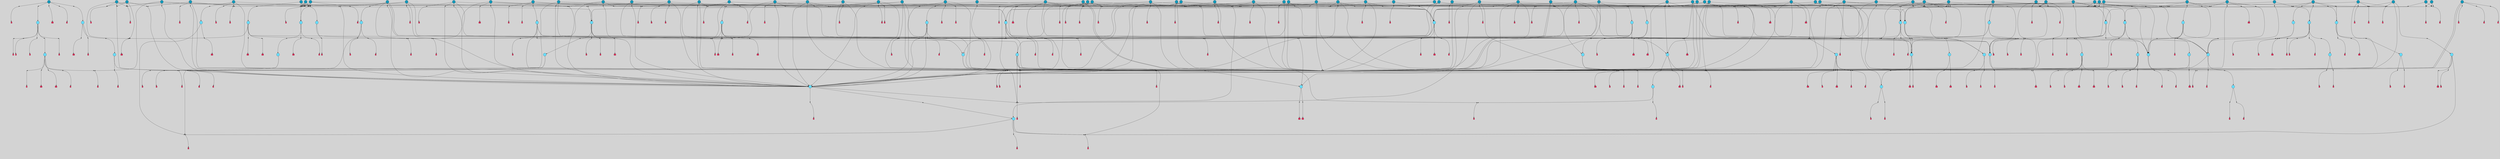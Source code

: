 // File exported with GEGELATI v1.3.1
// On the 2024-04-08 17:51:04
// With the File::TPGGraphDotExporter
digraph{
	graph[pad = "0.212, 0.055" bgcolor = lightgray]
	node[shape=circle style = filled label = ""]
		T3 [fillcolor="#66ddff"]
		T7 [fillcolor="#66ddff"]
		T9 [fillcolor="#66ddff"]
		T11 [fillcolor="#66ddff"]
		T54 [fillcolor="#66ddff"]
		T59 [fillcolor="#66ddff"]
		T82 [fillcolor="#66ddff"]
		T95 [fillcolor="#66ddff"]
		T176 [fillcolor="#66ddff"]
		T255 [fillcolor="#66ddff"]
		T267 [fillcolor="#66ddff"]
		T300 [fillcolor="#66ddff"]
		T318 [fillcolor="#66ddff"]
		T319 [fillcolor="#66ddff"]
		T320 [fillcolor="#66ddff"]
		T321 [fillcolor="#66ddff"]
		T322 [fillcolor="#66ddff"]
		T323 [fillcolor="#1199bb"]
		T344 [fillcolor="#1199bb"]
		T437 [fillcolor="#1199bb"]
		T451 [fillcolor="#66ddff"]
		T569 [fillcolor="#66ddff"]
		T601 [fillcolor="#66ddff"]
		T617 [fillcolor="#66ddff"]
		T657 [fillcolor="#1199bb"]
		T665 [fillcolor="#66ddff"]
		T666 [fillcolor="#66ddff"]
		T667 [fillcolor="#66ddff"]
		T668 [fillcolor="#66ddff"]
		T669 [fillcolor="#1199bb"]
		T697 [fillcolor="#1199bb"]
		T706 [fillcolor="#66ddff"]
		T717 [fillcolor="#1199bb"]
		T719 [fillcolor="#1199bb"]
		T721 [fillcolor="#1199bb"]
		T725 [fillcolor="#66ddff"]
		T726 [fillcolor="#66ddff"]
		T727 [fillcolor="#66ddff"]
		T728 [fillcolor="#66ddff"]
		T729 [fillcolor="#1199bb"]
		T730 [fillcolor="#66ddff"]
		T731 [fillcolor="#66ddff"]
		T732 [fillcolor="#66ddff"]
		T743 [fillcolor="#1199bb"]
		T745 [fillcolor="#1199bb"]
		T757 [fillcolor="#1199bb"]
		T764 [fillcolor="#1199bb"]
		T767 [fillcolor="#1199bb"]
		T772 [fillcolor="#1199bb"]
		T777 [fillcolor="#1199bb"]
		T780 [fillcolor="#1199bb"]
		T782 [fillcolor="#66ddff"]
		T783 [fillcolor="#66ddff"]
		T784 [fillcolor="#66ddff"]
		T785 [fillcolor="#66ddff"]
		T786 [fillcolor="#1199bb"]
		T787 [fillcolor="#66ddff"]
		T788 [fillcolor="#66ddff"]
		T789 [fillcolor="#66ddff"]
		T799 [fillcolor="#1199bb"]
		T801 [fillcolor="#1199bb"]
		T810 [fillcolor="#1199bb"]
		T814 [fillcolor="#1199bb"]
		T821 [fillcolor="#1199bb"]
		T823 [fillcolor="#1199bb"]
		T825 [fillcolor="#1199bb"]
		T828 [fillcolor="#1199bb"]
		T830 [fillcolor="#1199bb"]
		T833 [fillcolor="#1199bb"]
		T836 [fillcolor="#1199bb"]
		T838 [fillcolor="#1199bb"]
		T839 [fillcolor="#1199bb"]
		T842 [fillcolor="#1199bb"]
		T809 [fillcolor="#66ddff"]
		T734 [fillcolor="#66ddff"]
		T843 [fillcolor="#66ddff"]
		T844 [fillcolor="#66ddff"]
		T845 [fillcolor="#66ddff"]
		T846 [fillcolor="#1199bb"]
		T852 [fillcolor="#1199bb"]
		T856 [fillcolor="#1199bb"]
		T857 [fillcolor="#1199bb"]
		T859 [fillcolor="#1199bb"]
		T861 [fillcolor="#1199bb"]
		T862 [fillcolor="#1199bb"]
		T863 [fillcolor="#1199bb"]
		T864 [fillcolor="#1199bb"]
		T865 [fillcolor="#1199bb"]
		T866 [fillcolor="#1199bb"]
		T869 [fillcolor="#1199bb"]
		T871 [fillcolor="#1199bb"]
		T872 [fillcolor="#1199bb"]
		T874 [fillcolor="#1199bb"]
		T876 [fillcolor="#1199bb"]
		T877 [fillcolor="#1199bb"]
		T878 [fillcolor="#1199bb"]
		T879 [fillcolor="#1199bb"]
		T882 [fillcolor="#1199bb"]
		T883 [fillcolor="#1199bb"]
		T884 [fillcolor="#1199bb"]
		T885 [fillcolor="#1199bb"]
		T887 [fillcolor="#1199bb"]
		T888 [fillcolor="#1199bb"]
		T889 [fillcolor="#1199bb"]
		T890 [fillcolor="#1199bb"]
		T891 [fillcolor="#1199bb"]
		T892 [fillcolor="#1199bb"]
		T894 [fillcolor="#1199bb"]
		T896 [fillcolor="#1199bb"]
		T897 [fillcolor="#66ddff"]
		T898 [fillcolor="#1199bb"]
		T899 [fillcolor="#66ddff"]
		T900 [fillcolor="#66ddff"]
		T901 [fillcolor="#66ddff"]
		T93 [fillcolor="#66ddff"]
		T902 [fillcolor="#66ddff"]
		T903 [fillcolor="#1199bb"]
		T904 [fillcolor="#1199bb"]
		T905 [fillcolor="#1199bb"]
		T906 [fillcolor="#1199bb"]
		T907 [fillcolor="#1199bb"]
		T908 [fillcolor="#1199bb"]
		T909 [fillcolor="#1199bb"]
		T910 [fillcolor="#1199bb"]
		T912 [fillcolor="#1199bb"]
		T914 [fillcolor="#1199bb"]
		T915 [fillcolor="#1199bb"]
		T916 [fillcolor="#1199bb"]
		T917 [fillcolor="#1199bb"]
		T918 [fillcolor="#1199bb"]
		P13601 [fillcolor="#cccccc" shape=point] //6|
		I13601 [shape=box style=invis label="6|1&2|6#1|7&#92;n10|7&2|0#1|5&#92;n9|4&0|1#2|2&#92;n8|6&0|0#1|0&#92;n"]
		P13601 -> I13601[style=invis]
		A9297 [fillcolor="#ff3366" shape=box margin=0.03 width=0 height=0 label="3"]
		T3 -> P13601 -> A9297
		P13602 [fillcolor="#cccccc" shape=point] //3|
		I13602 [shape=box style=invis label="7|6&2|4#0|2&#92;n10|3&2|7#1|4&#92;n11|6&0|4#0|1&#92;n7|1&0|0#2|6&#92;n7|6&0|3#2|6&#92;n4|0&2|6#0|1&#92;n4|4&2|5#0|2&#92;n4|6&0|4#2|7&#92;n10|0&2|3#1|5&#92;n2|6&0|5#0|2&#92;n1|0&2|3#0|7&#92;n1|6&2|0#0|5&#92;n6|2&0|1#0|7&#92;n9|2&0|3#2|7&#92;n5|3&0|6#0|6&#92;n1|7&2|5#2|3&#92;n8|1&2|7#0|6&#92;n1|0&2|5#2|1&#92;n7|1&2|2#2|5&#92;n7|4&2|6#0|3&#92;n"]
		P13602 -> I13602[style=invis]
		A9298 [fillcolor="#ff3366" shape=box margin=0.03 width=0 height=0 label="4"]
		T3 -> P13602 -> A9298
		P13603 [fillcolor="#cccccc" shape=point] //-3|
		I13603 [shape=box style=invis label="1|6&2|7#0|7&#92;n10|2&0|7#1|3&#92;n9|6&2|7#2|2&#92;n5|3&0|7#0|7&#92;n1|6&2|3#0|0&#92;n2|3&2|3#2|2&#92;n5|1&2|6#0|6&#92;n"]
		P13603 -> I13603[style=invis]
		A9299 [fillcolor="#ff3366" shape=box margin=0.03 width=0 height=0 label="7"]
		T7 -> P13603 -> A9299
		P13604 [fillcolor="#cccccc" shape=point] //5|
		I13604 [shape=box style=invis label="0|5&2|3#0|1&#92;n0|6&2|1#2|4&#92;n6|2&2|6#0|7&#92;n7|4&0|3#0|1&#92;n5|4&0|7#1|6&#92;n9|1&0|5#2|2&#92;n6|3&2|3#1|7&#92;n11|7&2|4#1|6&#92;n2|5&0|1#0|0&#92;n4|7&0|0#0|2&#92;n6|2&0|6#0|0&#92;n2|1&2|6#2|4&#92;n10|0&2|0#1|0&#92;n6|6&2|4#0|6&#92;n"]
		P13604 -> I13604[style=invis]
		A9300 [fillcolor="#ff3366" shape=box margin=0.03 width=0 height=0 label="8"]
		T7 -> P13604 -> A9300
		P13605 [fillcolor="#cccccc" shape=point] //-6|
		I13605 [shape=box style=invis label="11|1&0|7#2|0&#92;n10|4&0|1#1|0&#92;n4|3&2|4#2|1&#92;n0|5&2|0#0|0&#92;n6|1&0|0#0|3&#92;n8|2&2|0#0|4&#92;n11|4&2|0#1|6&#92;n7|0&2|6#2|3&#92;n5|3&2|6#2|0&#92;n2|0&2|0#0|4&#92;n"]
		P13605 -> I13605[style=invis]
		A9301 [fillcolor="#ff3366" shape=box margin=0.03 width=0 height=0 label="9"]
		T9 -> P13605 -> A9301
		P13606 [fillcolor="#cccccc" shape=point] //2|
		I13606 [shape=box style=invis label="6|3&2|7#1|4&#92;n8|6&0|0#2|5&#92;n2|1&0|2#0|3&#92;n8|7&0|6#0|4&#92;n2|1&2|0#0|1&#92;n0|0&2|2#2|3&#92;n6|6&0|7#2|1&#92;n6|1&0|7#2|6&#92;n5|4&2|7#0|4&#92;n0|3&0|4#2|0&#92;n11|0&2|0#2|5&#92;n4|5&2|5#2|4&#92;n5|7&0|6#0|4&#92;n9|7&2|5#0|3&#92;n5|4&2|1#0|3&#92;n5|3&0|1#1|7&#92;n0|4&0|3#2|5&#92;n"]
		P13606 -> I13606[style=invis]
		A9302 [fillcolor="#ff3366" shape=box margin=0.03 width=0 height=0 label="10"]
		T9 -> P13606 -> A9302
		P13607 [fillcolor="#cccccc" shape=point] //6|
		I13607 [shape=box style=invis label="3|0&2|7#2|2&#92;n3|2&0|4#2|5&#92;n5|1&0|2#1|0&#92;n8|7&0|1#2|0&#92;n8|5&0|3#0|6&#92;n0|2&0|2#2|3&#92;n1|5&2|5#0|5&#92;n5|6&0|6#0|7&#92;n6|7&0|0#2|6&#92;n1|2&2|3#0|0&#92;n7|7&2|3#0|4&#92;n0|7&2|7#0|6&#92;n1|0&2|2#2|7&#92;n4|4&0|1#0|0&#92;n"]
		P13607 -> I13607[style=invis]
		A9303 [fillcolor="#ff3366" shape=box margin=0.03 width=0 height=0 label="11"]
		T11 -> P13607 -> A9303
		P13608 [fillcolor="#cccccc" shape=point] //-4|
		I13608 [shape=box style=invis label="4|1&0|4#2|6&#92;n1|2&2|2#2|0&#92;n1|2&2|0#0|6&#92;n8|4&2|3#2|5&#92;n5|5&2|1#1|0&#92;n"]
		P13608 -> I13608[style=invis]
		A9304 [fillcolor="#ff3366" shape=box margin=0.03 width=0 height=0 label="12"]
		T11 -> P13608 -> A9304
		P13609 [fillcolor="#cccccc" shape=point] //8|
		I13609 [shape=box style=invis label="9|0&0|1#2|0&#92;n10|1&2|5#1|4&#92;n8|2&2|6#0|4&#92;n2|4&2|5#2|3&#92;n4|2&2|2#0|2&#92;n7|5&0|2#0|0&#92;n8|2&2|1#1|3&#92;n8|7&0|7#2|1&#92;n1|1&0|0#0|7&#92;n5|6&2|5#1|0&#92;n6|6&2|5#0|0&#92;n11|4&0|3#2|6&#92;n4|2&2|4#0|7&#92;n5|6&0|1#2|0&#92;n11|3&0|2#0|7&#92;n"]
		P13609 -> I13609[style=invis]
		A9305 [fillcolor="#ff3366" shape=box margin=0.03 width=0 height=0 label="6"]
		T54 -> P13609 -> A9305
		P13610 [fillcolor="#cccccc" shape=point] //5|
		I13610 [shape=box style=invis label="3|0&2|0#0|1&#92;n3|0&0|7#0|1&#92;n5|3&0|2#2|6&#92;n4|4&2|4#2|6&#92;n11|2&0|7#1|6&#92;n2|7&2|2#2|5&#92;n9|3&2|6#2|7&#92;n7|7&0|0#0|4&#92;n6|1&2|4#2|3&#92;n5|4&2|0#1|6&#92;n1|3&0|7#0|4&#92;n"]
		P13610 -> I13610[style=invis]
		A9306 [fillcolor="#ff3366" shape=box margin=0.03 width=0 height=0 label="7"]
		T54 -> P13610 -> A9306
		P13611 [fillcolor="#cccccc" shape=point] //-10|
		I13611 [shape=box style=invis label="3|6&0|0#0|4&#92;n4|1&2|4#0|1&#92;n5|1&0|1#0|4&#92;n5|5&2|6#0|5&#92;n6|5&0|6#0|3&#92;n11|1&2|0#0|1&#92;n0|7&2|0#0|3&#92;n1|2&0|6#0|1&#92;n8|0&0|4#2|0&#92;n0|4&0|7#2|7&#92;n7|0&2|7#1|3&#92;n3|1&0|5#2|5&#92;n5|1&0|4#0|3&#92;n2|2&0|2#0|0&#92;n8|3&0|1#0|7&#92;n3|0&0|3#0|5&#92;n7|2&0|5#2|0&#92;n6|3&2|7#1|5&#92;n4|7&2|7#2|1&#92;n"]
		P13611 -> I13611[style=invis]
		A9307 [fillcolor="#ff3366" shape=box margin=0.03 width=0 height=0 label="14"]
		T54 -> P13611 -> A9307
		T54 -> P13604
		P13612 [fillcolor="#cccccc" shape=point] //8|
		I13612 [shape=box style=invis label="9|0&0|1#2|0&#92;n10|1&2|5#1|4&#92;n8|2&2|6#0|4&#92;n4|5&0|3#0|1&#92;n2|4&2|5#2|3&#92;n4|2&2|2#0|2&#92;n7|5&0|2#0|0&#92;n8|2&2|1#1|3&#92;n8|7&0|7#2|1&#92;n1|1&0|0#0|7&#92;n5|6&2|5#1|0&#92;n6|3&2|5#0|0&#92;n11|4&0|3#2|6&#92;n1|2&2|4#0|7&#92;n5|6&0|1#2|0&#92;n11|3&0|2#0|7&#92;n"]
		P13612 -> I13612[style=invis]
		A9308 [fillcolor="#ff3366" shape=box margin=0.03 width=0 height=0 label="6"]
		T59 -> P13612 -> A9308
		T59 -> P13610
		T59 -> P13605
		T59 -> P13610
		P13613 [fillcolor="#cccccc" shape=point] //6|
		I13613 [shape=box style=invis label="7|0&2|5#1|2&#92;n10|6&2|1#1|3&#92;n7|5&0|2#0|7&#92;n10|7&0|1#1|5&#92;n4|6&2|5#0|5&#92;n4|4&0|7#2|7&#92;n"]
		P13613 -> I13613[style=invis]
		A9309 [fillcolor="#ff3366" shape=box margin=0.03 width=0 height=0 label="7"]
		T82 -> P13613 -> A9309
		P13614 [fillcolor="#cccccc" shape=point] //6|
		I13614 [shape=box style=invis label="0|5&2|3#0|1&#92;n0|6&2|1#2|4&#92;n9|1&0|5#2|2&#92;n7|4&0|3#0|1&#92;n5|4&0|7#1|6&#92;n2|5&0|1#0|0&#92;n6|3&2|3#1|7&#92;n11|7&2|4#1|6&#92;n6|2&2|6#0|1&#92;n4|7&0|0#0|2&#92;n6|2&0|6#0|0&#92;n9|1&2|6#2|4&#92;n10|0&2|0#1|0&#92;n6|6&2|4#0|6&#92;n"]
		P13614 -> I13614[style=invis]
		A9310 [fillcolor="#ff3366" shape=box margin=0.03 width=0 height=0 label="8"]
		T82 -> P13614 -> A9310
		T82 -> P13605
		P13615 [fillcolor="#cccccc" shape=point] //4|
		I13615 [shape=box style=invis label="4|3&0|6#0|3&#92;n5|7&2|3#2|2&#92;n5|6&0|7#1|2&#92;n1|4&2|6#0|3&#92;n8|4&2|1#2|5&#92;n9|5&2|4#1|4&#92;n2|4&0|5#0|7&#92;n10|0&0|6#1|3&#92;n3|0&0|6#0|2&#92;n2|7&2|7#2|6&#92;n5|2&0|5#1|5&#92;n10|4&2|5#1|7&#92;n4|0&0|4#2|4&#92;n11|1&0|4#2|6&#92;n10|6&2|0#1|4&#92;n9|7&0|3#1|4&#92;n4|5&2|7#0|6&#92;n11|5&2|6#2|3&#92;n0|3&0|5#0|1&#92;n"]
		P13615 -> I13615[style=invis]
		A9311 [fillcolor="#ff3366" shape=box margin=0.03 width=0 height=0 label="13"]
		T95 -> P13615 -> A9311
		P13616 [fillcolor="#cccccc" shape=point] //8|
		I13616 [shape=box style=invis label="9|7&0|5#2|5&#92;n3|3&2|3#0|2&#92;n9|5&2|2#1|0&#92;n2|3&0|6#0|3&#92;n4|4&2|5#2|7&#92;n11|3&2|0#1|5&#92;n6|6&2|1#2|2&#92;n4|6&0|1#2|2&#92;n2|5&2|7#2|2&#92;n7|7&2|2#2|3&#92;n6|5&0|3#2|6&#92;n6|7&0|6#0|2&#92;n"]
		P13616 -> I13616[style=invis]
		A9312 [fillcolor="#ff3366" shape=box margin=0.03 width=0 height=0 label="14"]
		T95 -> P13616 -> A9312
		P13617 [fillcolor="#cccccc" shape=point] //2|
		I13617 [shape=box style=invis label="4|1&0|4#2|6&#92;n5|5&2|1#1|0&#92;n1|0&2|0#0|6&#92;n8|4&2|3#2|5&#92;n"]
		P13617 -> I13617[style=invis]
		T95 -> P13617 -> T11
		P13618 [fillcolor="#cccccc" shape=point] //-9|
		I13618 [shape=box style=invis label="2|0&2|0#2|1&#92;n4|4&2|4#2|6&#92;n9|1&0|3#1|7&#92;n5|3&0|2#2|6&#92;n2|7&2|2#2|5&#92;n5|4&2|0#1|6&#92;n3|0&0|7#0|1&#92;n1|3&0|7#0|4&#92;n11|6&2|2#0|7&#92;n7|7&0|0#0|4&#92;n11|0&0|7#1|6&#92;n9|3&2|6#2|7&#92;n"]
		P13618 -> I13618[style=invis]
		A9313 [fillcolor="#ff3366" shape=box margin=0.03 width=0 height=0 label="7"]
		T95 -> P13618 -> A9313
		P13619 [fillcolor="#cccccc" shape=point] //-8|
		I13619 [shape=box style=invis label="7|5&0|4#2|4&#92;n"]
		P13619 -> I13619[style=invis]
		A9314 [fillcolor="#ff3366" shape=box margin=0.03 width=0 height=0 label="3"]
		T95 -> P13619 -> A9314
		P13620 [fillcolor="#cccccc" shape=point] //3|
		I13620 [shape=box style=invis label="4|7&0|7#2|7&#92;n11|5&2|6#0|2&#92;n5|5&2|6#2|0&#92;n3|2&0|6#0|3&#92;n10|2&2|5#1|5&#92;n9|4&2|3#1|5&#92;n2|5&2|7#2|4&#92;n11|3&2|5#1|0&#92;n7|0&0|7#2|1&#92;n1|2&0|5#0|1&#92;n"]
		P13620 -> I13620[style=invis]
		A9315 [fillcolor="#ff3366" shape=box margin=0.03 width=0 height=0 label="5"]
		T176 -> P13620 -> A9315
		P13621 [fillcolor="#cccccc" shape=point] //2|
		I13621 [shape=box style=invis label="7|1&0|6#0|1&#92;n5|2&2|5#1|6&#92;n10|1&2|1#1|1&#92;n4|7&0|4#2|2&#92;n11|7&0|4#2|7&#92;n5|0&0|5#1|7&#92;n8|2&0|5#2|4&#92;n10|0&2|6#1|6&#92;n5|1&0|1#2|3&#92;n1|6&2|0#0|1&#92;n9|6&2|2#1|4&#92;n3|4&2|3#0|0&#92;n10|1&0|1#1|0&#92;n2|2&0|1#2|1&#92;n3|1&2|7#0|3&#92;n"]
		P13621 -> I13621[style=invis]
		A9316 [fillcolor="#ff3366" shape=box margin=0.03 width=0 height=0 label="10"]
		T176 -> P13621 -> A9316
		P13622 [fillcolor="#cccccc" shape=point] //-1|
		I13622 [shape=box style=invis label="1|7&2|1#0|6&#92;n8|1&2|3#0|5&#92;n10|6&2|7#1|0&#92;n1|7&2|5#0|2&#92;n0|3&0|3#2|2&#92;n3|5&0|1#0|0&#92;n3|5&0|2#0|3&#92;n1|5&2|0#0|4&#92;n5|7&2|2#2|5&#92;n4|0&2|3#0|3&#92;n"]
		P13622 -> I13622[style=invis]
		T176 -> P13622 -> T3
		P13623 [fillcolor="#cccccc" shape=point] //-3|
		I13623 [shape=box style=invis label="6|3&2|4#1|4&#92;n5|3&0|1#1|7&#92;n2|1&0|2#2|3&#92;n8|7&0|6#0|4&#92;n2|1&2|0#0|1&#92;n0|0&2|2#2|3&#92;n6|1&0|7#2|6&#92;n5|7&0|2#0|4&#92;n0|3&0|4#2|0&#92;n11|0&2|0#2|5&#92;n6|0&2|0#1|4&#92;n8|6&0|2#2|5&#92;n5|4&2|1#0|3&#92;n9|7&2|5#0|3&#92;n5|4&2|7#0|4&#92;n"]
		P13623 -> I13623[style=invis]
		A9317 [fillcolor="#ff3366" shape=box margin=0.03 width=0 height=0 label="10"]
		T176 -> P13623 -> A9317
		P13624 [fillcolor="#cccccc" shape=point] //4|
		I13624 [shape=box style=invis label="7|1&0|6#0|1&#92;n5|2&2|5#1|6&#92;n10|1&2|1#1|1&#92;n9|6&2|2#1|4&#92;n4|7&0|4#2|2&#92;n9|6&0|4#1|1&#92;n10|0&2|6#1|6&#92;n5|1&0|1#2|3&#92;n1|6&2|0#0|1&#92;n8|2&0|5#2|4&#92;n3|4&2|3#0|0&#92;n10|1&0|5#1|0&#92;n2|2&0|1#2|1&#92;n3|1&2|7#0|3&#92;n"]
		P13624 -> I13624[style=invis]
		A9318 [fillcolor="#ff3366" shape=box margin=0.03 width=0 height=0 label="10"]
		T176 -> P13624 -> A9318
		T255 -> P13622
		P13625 [fillcolor="#cccccc" shape=point] //-9|
		I13625 [shape=box style=invis label="7|1&0|0#2|6&#92;n1|6&0|4#2|7&#92;n7|6&2|4#0|2&#92;n10|7&2|1#1|3&#92;n7|6&0|3#2|6&#92;n4|0&2|2#2|1&#92;n1|0&0|5#2|3&#92;n6|1&2|6#1|1&#92;n7|4&2|6#1|0&#92;n9|5&0|1#0|2&#92;n9|2&0|3#0|7&#92;n6|0&2|7#0|6&#92;n10|5&2|3#1|5&#92;n10|0&2|7#1|4&#92;n1|0&2|3#0|7&#92;n5|2&0|6#0|6&#92;n2|6&0|1#0|2&#92;n7|4&2|5#0|3&#92;n3|6&2|4#0|5&#92;n1|6&2|0#0|5&#92;n"]
		P13625 -> I13625[style=invis]
		A9319 [fillcolor="#ff3366" shape=box margin=0.03 width=0 height=0 label="4"]
		T255 -> P13625 -> A9319
		P13626 [fillcolor="#cccccc" shape=point] //7|
		I13626 [shape=box style=invis label="9|6&2|6#1|3&#92;n9|7&2|0#1|7&#92;n3|0&2|0#0|0&#92;n1|6&0|0#0|4&#92;n7|4&0|3#0|1&#92;n"]
		P13626 -> I13626[style=invis]
		A9320 [fillcolor="#ff3366" shape=box margin=0.03 width=0 height=0 label="12"]
		T255 -> P13626 -> A9320
		P13627 [fillcolor="#cccccc" shape=point] //-9|
		I13627 [shape=box style=invis label="11|5&0|0#2|6&#92;n8|5&2|3#2|1&#92;n7|1&0|6#1|3&#92;n11|4&0|2#0|1&#92;n9|0&2|7#1|6&#92;n10|1&0|3#1|6&#92;n0|3&0|4#2|5&#92;n5|7&2|3#1|6&#92;n2|0&2|1#0|7&#92;n"]
		P13627 -> I13627[style=invis]
		A9321 [fillcolor="#ff3366" shape=box margin=0.03 width=0 height=0 label="2"]
		T255 -> P13627 -> A9321
		P13628 [fillcolor="#cccccc" shape=point] //-7|
		I13628 [shape=box style=invis label="9|1&2|7#2|1&#92;n7|0&2|0#2|7&#92;n2|3&2|3#2|2&#92;n8|5&2|1#0|3&#92;n5|5&0|7#0|1&#92;n1|6&2|7#0|7&#92;n10|2&0|7#1|3&#92;n6|4&2|2#2|4&#92;n0|6&2|5#0|2&#92;n"]
		P13628 -> I13628[style=invis]
		A9322 [fillcolor="#ff3366" shape=box margin=0.03 width=0 height=0 label="7"]
		T255 -> P13628 -> A9322
		P13629 [fillcolor="#cccccc" shape=point] //-9|
		I13629 [shape=box style=invis label="4|7&2|6#0|5&#92;n11|3&0|2#2|6&#92;n10|2&2|4#1|6&#92;n3|0&2|6#2|7&#92;n4|3&0|5#0|7&#92;n2|3&0|7#0|7&#92;n10|6&0|7#1|5&#92;n10|1&2|2#1|1&#92;n1|7&0|3#2|6&#92;n"]
		P13629 -> I13629[style=invis]
		A9323 [fillcolor="#ff3366" shape=box margin=0.03 width=0 height=0 label="4"]
		T267 -> P13629 -> A9323
		T267 -> P13610
		P13630 [fillcolor="#cccccc" shape=point] //-10|
		I13630 [shape=box style=invis label="4|2&2|0#2|4&#92;n7|3&2|7#0|0&#92;n11|5&2|2#0|2&#92;n9|6&2|3#0|1&#92;n0|0&2|2#0|5&#92;n2|3&2|1#2|0&#92;n"]
		P13630 -> I13630[style=invis]
		A9324 [fillcolor="#ff3366" shape=box margin=0.03 width=0 height=0 label="2"]
		T267 -> P13630 -> A9324
		P13631 [fillcolor="#cccccc" shape=point] //-2|
		I13631 [shape=box style=invis label="5|2&2|0#2|4&#92;n9|1&2|3#0|1&#92;n3|6&2|5#2|7&#92;n7|0&2|1#0|4&#92;n1|2&0|3#0|5&#92;n7|3&2|7#0|0&#92;n"]
		P13631 -> I13631[style=invis]
		A9325 [fillcolor="#ff3366" shape=box margin=0.03 width=0 height=0 label="2"]
		T267 -> P13631 -> A9325
		P13632 [fillcolor="#cccccc" shape=point] //-9|
		I13632 [shape=box style=invis label="4|1&0|4#2|6&#92;n11|0&2|0#0|6&#92;n8|4&2|3#2|5&#92;n6|0&0|3#0|1&#92;n"]
		P13632 -> I13632[style=invis]
		T267 -> P13632 -> T11
		P13633 [fillcolor="#cccccc" shape=point] //-2|
		I13633 [shape=box style=invis label="8|4&2|1#2|5&#92;n5|7&2|3#1|2&#92;n10|4&2|5#1|7&#92;n10|0&2|6#1|3&#92;n11|1&2|4#2|6&#92;n9|5&2|4#0|4&#92;n2|4&0|5#0|7&#92;n4|5&2|7#0|6&#92;n1|4&2|6#0|3&#92;n2|7&2|7#2|6&#92;n3|0&0|6#0|2&#92;n0|7&0|5#0|1&#92;n0|4&2|1#0|0&#92;n4|4&2|6#0|7&#92;n7|2&2|6#2|6&#92;n11|5&2|6#0|3&#92;n9|7&0|3#1|4&#92;n5|6&0|7#1|2&#92;n10|6&2|0#1|4&#92;n4|0&0|4#2|4&#92;n"]
		P13633 -> I13633[style=invis]
		T300 -> P13633 -> T59
		P13634 [fillcolor="#cccccc" shape=point] //10|
		I13634 [shape=box style=invis label="2|6&2|4#0|0&#92;n1|7&2|3#0|6&#92;n3|5&2|2#0|3&#92;n10|3&0|4#1|4&#92;n7|1&0|4#2|6&#92;n10|2&0|3#1|7&#92;n9|5&2|0#0|4&#92;n4|0&0|3#2|7&#92;n11|4&2|6#1|2&#92;n5|4&2|7#0|2&#92;n4|5&2|7#2|1&#92;n6|5&0|7#2|1&#92;n5|3&2|3#1|6&#92;n10|7&2|0#1|2&#92;n"]
		P13634 -> I13634[style=invis]
		A9326 [fillcolor="#ff3366" shape=box margin=0.03 width=0 height=0 label="5"]
		T300 -> P13634 -> A9326
		T300 -> P13629
		P13635 [fillcolor="#cccccc" shape=point] //-4|
		I13635 [shape=box style=invis label="4|1&0|4#2|6&#92;n1|2&2|2#2|0&#92;n1|2&2|0#0|6&#92;n8|4&2|3#2|5&#92;n5|5&2|1#1|0&#92;n"]
		P13635 -> I13635[style=invis]
		A9327 [fillcolor="#ff3366" shape=box margin=0.03 width=0 height=0 label="12"]
		T321 -> P13635 -> A9327
		P13636 [fillcolor="#cccccc" shape=point] //6|
		I13636 [shape=box style=invis label="3|0&2|7#2|2&#92;n3|2&0|4#2|5&#92;n5|1&0|2#1|0&#92;n8|7&0|1#2|0&#92;n8|5&0|3#0|6&#92;n0|2&0|2#2|3&#92;n1|5&2|5#0|5&#92;n5|6&0|6#0|7&#92;n6|7&0|0#2|6&#92;n1|2&2|3#0|0&#92;n7|7&2|3#0|4&#92;n0|7&2|7#0|6&#92;n1|0&2|2#2|7&#92;n4|4&0|1#0|0&#92;n"]
		P13636 -> I13636[style=invis]
		A9328 [fillcolor="#ff3366" shape=box margin=0.03 width=0 height=0 label="11"]
		T321 -> P13636 -> A9328
		P13637 [fillcolor="#cccccc" shape=point] //2|
		I13637 [shape=box style=invis label="4|1&0|4#2|6&#92;n5|5&2|1#1|0&#92;n1|0&2|0#0|6&#92;n8|4&2|3#2|5&#92;n"]
		P13637 -> I13637[style=invis]
		T323 -> P13637 -> T321
		P13638 [fillcolor="#cccccc" shape=point] //-3|
		I13638 [shape=box style=invis label="8|1&2|3#0|5&#92;n0|6&0|5#0|5&#92;n3|7&2|1#0|6&#92;n3|5&0|1#0|0&#92;n9|5&2|0#0|4&#92;n3|5&0|2#0|3&#92;n10|6&2|4#1|0&#92;n9|4&2|7#2|6&#92;n1|7&2|5#2|2&#92;n"]
		P13638 -> I13638[style=invis]
		A9329 [fillcolor="#ff3366" shape=box margin=0.03 width=0 height=0 label="5"]
		T318 -> P13638 -> A9329
		P13639 [fillcolor="#cccccc" shape=point] //0|
		I13639 [shape=box style=invis label="2|5&0|1#0|6&#92;n6|1&2|2#2|7&#92;n8|0&0|3#1|4&#92;n4|3&2|5#2|4&#92;n8|1&2|4#0|0&#92;n6|6&0|1#2|6&#92;n11|7&2|4#2|5&#92;n6|2&2|4#0|2&#92;n8|5&2|4#2|4&#92;n2|1&2|1#2|2&#92;n2|7&2|5#2|6&#92;n9|7&0|5#0|4&#92;n1|2&0|5#2|6&#92;n4|2&2|3#2|7&#92;n3|3&2|1#0|2&#92;n"]
		P13639 -> I13639[style=invis]
		A9330 [fillcolor="#ff3366" shape=box margin=0.03 width=0 height=0 label="5"]
		T318 -> P13639 -> A9330
		P13640 [fillcolor="#cccccc" shape=point] //-2|
		I13640 [shape=box style=invis label="11|7&2|0#1|7&#92;n4|3&0|1#2|5&#92;n0|4&2|4#2|7&#92;n1|6&0|0#0|4&#92;n4|0&0|0#0|5&#92;n0|6&2|3#2|0&#92;n9|6&2|5#1|3&#92;n0|7&2|1#2|5&#92;n4|4&0|5#0|1&#92;n10|4&0|0#1|0&#92;n"]
		P13640 -> I13640[style=invis]
		A9331 [fillcolor="#ff3366" shape=box margin=0.03 width=0 height=0 label="12"]
		T323 -> P13640 -> A9331
		P13641 [fillcolor="#cccccc" shape=point] //5|
		I13641 [shape=box style=invis label="8|1&2|6#0|6&#92;n3|0&0|7#0|1&#92;n11|3&0|2#2|6&#92;n4|4&2|4#2|6&#92;n11|2&0|7#1|6&#92;n2|7&2|2#2|5&#92;n7|7&0|0#0|4&#92;n6|1&2|4#2|3&#92;n5|4&2|0#1|6&#92;n3|0&2|0#0|1&#92;n1|3&0|7#0|4&#92;n"]
		P13641 -> I13641[style=invis]
		A9332 [fillcolor="#ff3366" shape=box margin=0.03 width=0 height=0 label="7"]
		T319 -> P13641 -> A9332
		P13642 [fillcolor="#cccccc" shape=point] //7|
		I13642 [shape=box style=invis label="7|0&2|1#2|0&#92;n9|7&2|1#1|7&#92;n8|2&0|1#1|0&#92;n6|6&0|2#1|1&#92;n2|2&0|5#0|0&#92;n5|7&0|0#2|1&#92;n5|1&2|5#1|5&#92;n4|7&2|4#2|3&#92;n10|5&2|2#1|5&#92;n1|3&2|2#2|0&#92;n10|2&2|6#1|5&#92;n"]
		P13642 -> I13642[style=invis]
		A9333 [fillcolor="#ff3366" shape=box margin=0.03 width=0 height=0 label="1"]
		T319 -> P13642 -> A9333
		P13643 [fillcolor="#cccccc" shape=point] //-2|
		I13643 [shape=box style=invis label="4|1&0|4#0|3&#92;n4|2&0|5#2|0&#92;n5|5&2|6#0|5&#92;n1|4&0|1#0|2&#92;n6|3&2|7#1|5&#92;n0|4&2|0#0|3&#92;n8|5&2|5#1|2&#92;n10|7&2|7#1|1&#92;n3|4&0|0#2|1&#92;n3|6&2|5#2|5&#92;n8|3&0|1#0|7&#92;n10|0&2|7#1|3&#92;n4|1&2|4#0|1&#92;n9|3&2|0#0|4&#92;n3|6&2|0#0|4&#92;n1|2&0|6#2|1&#92;n4|0&2|1#2|2&#92;n"]
		P13643 -> I13643[style=invis]
		A9334 [fillcolor="#ff3366" shape=box margin=0.03 width=0 height=0 label="14"]
		T320 -> P13643 -> A9334
		P13644 [fillcolor="#cccccc" shape=point] //-3|
		I13644 [shape=box style=invis label="3|7&0|0#0|2&#92;n11|5&0|1#1|1&#92;n4|1&0|6#2|6&#92;n4|0&0|1#0|5&#92;n"]
		P13644 -> I13644[style=invis]
		T319 -> P13644 -> T320
		P13645 [fillcolor="#cccccc" shape=point] //-3|
		I13645 [shape=box style=invis label="1|6&2|7#0|7&#92;n10|2&0|7#1|3&#92;n9|6&2|7#2|2&#92;n5|3&0|7#0|7&#92;n1|6&2|3#0|0&#92;n2|3&2|3#2|2&#92;n5|1&2|6#0|6&#92;n"]
		P13645 -> I13645[style=invis]
		A9335 [fillcolor="#ff3366" shape=box margin=0.03 width=0 height=0 label="7"]
		T322 -> P13645 -> A9335
		P13646 [fillcolor="#cccccc" shape=point] //-3|
		I13646 [shape=box style=invis label="7|2&2|4#0|2&#92;n4|1&2|6#0|1&#92;n11|6&0|4#0|1&#92;n7|1&0|0#2|6&#92;n6|2&0|1#0|7&#92;n10|3&2|7#1|4&#92;n3|5&2|3#0|1&#92;n4|4&2|5#0|2&#92;n4|6&0|4#2|7&#92;n2|5&0|5#0|2&#92;n10|0&2|3#1|4&#92;n0|1&2|7#0|6&#92;n7|6&0|3#2|6&#92;n1|3&0|6#2|0&#92;n5|3&0|6#0|6&#92;n1|4&2|5#2|3&#92;n1|6&2|0#0|5&#92;n9|2&0|3#2|7&#92;n7|1&2|2#2|5&#92;n"]
		P13646 -> I13646[style=invis]
		T323 -> P13646 -> T319
		P13647 [fillcolor="#cccccc" shape=point] //1|
		I13647 [shape=box style=invis label="5|1&0|6#2|7&#92;n2|4&0|4#2|2&#92;n0|6&0|5#0|4&#92;n10|6&2|5#1|6&#92;n9|3&0|1#1|7&#92;n10|3&2|2#1|0&#92;n5|0&0|0#2|1&#92;n11|3&2|3#1|5&#92;n10|3&0|1#1|0&#92;n2|4&0|1#0|1&#92;n0|2&0|3#2|4&#92;n9|2&2|1#2|5&#92;n11|7&2|6#2|6&#92;n"]
		P13647 -> I13647[style=invis]
		T320 -> P13647 -> T322
		P13648 [fillcolor="#cccccc" shape=point] //5|
		I13648 [shape=box style=invis label="0|5&2|3#0|1&#92;n0|6&2|1#2|4&#92;n6|2&2|6#0|7&#92;n7|4&0|3#0|1&#92;n5|4&0|7#1|6&#92;n9|1&0|5#2|2&#92;n6|3&2|3#1|7&#92;n11|7&2|4#1|6&#92;n2|5&0|1#0|0&#92;n4|7&0|0#0|2&#92;n6|2&0|6#0|0&#92;n2|1&2|6#2|4&#92;n10|0&2|0#1|0&#92;n6|6&2|4#0|6&#92;n"]
		P13648 -> I13648[style=invis]
		A9336 [fillcolor="#ff3366" shape=box margin=0.03 width=0 height=0 label="8"]
		T322 -> P13648 -> A9336
		P13649 [fillcolor="#cccccc" shape=point] //5|
		I13649 [shape=box style=invis label="3|0&2|0#0|1&#92;n3|0&0|7#0|1&#92;n5|3&0|2#2|6&#92;n4|4&2|4#2|6&#92;n11|2&0|7#1|6&#92;n2|7&2|2#2|5&#92;n9|3&2|6#2|7&#92;n7|7&0|0#0|4&#92;n6|1&2|4#2|3&#92;n5|4&2|0#1|6&#92;n1|3&0|7#0|4&#92;n"]
		P13649 -> I13649[style=invis]
		A9337 [fillcolor="#ff3366" shape=box margin=0.03 width=0 height=0 label="7"]
		T320 -> P13649 -> A9337
		P13650 [fillcolor="#cccccc" shape=point] //5|
		I13650 [shape=box style=invis label="10|4&2|6#1|2&#92;n8|4&0|1#1|0&#92;n0|4&2|6#0|0&#92;n8|4&2|5#2|1&#92;n7|5&2|5#1|0&#92;n3|6&0|6#2|2&#92;n1|7&0|7#0|5&#92;n2|0&0|7#2|4&#92;n9|4&2|6#2|7&#92;n2|6&2|2#0|0&#92;n11|7&2|7#0|7&#92;n5|5&0|0#0|1&#92;n10|1&0|0#1|0&#92;n7|3&0|1#2|5&#92;n9|2&2|7#1|5&#92;n9|0&2|5#1|2&#92;n1|6&2|4#2|2&#92;n3|3&2|2#0|7&#92;n1|6&2|0#0|0&#92;n6|4&2|6#1|0&#92;n"]
		P13650 -> I13650[style=invis]
		A9338 [fillcolor="#ff3366" shape=box margin=0.03 width=0 height=0 label="1"]
		T319 -> P13650 -> A9338
		P13651 [fillcolor="#cccccc" shape=point] //7|
		I13651 [shape=box style=invis label="6|1&2|6#2|7&#92;n7|0&2|4#2|3&#92;n3|3&0|7#0|6&#92;n5|4&0|2#2|4&#92;n8|5&2|6#2|7&#92;n0|0&2|3#0|3&#92;n5|4&2|4#2|6&#92;n"]
		P13651 -> I13651[style=invis]
		T319 -> P13651 -> T318
		P13652 [fillcolor="#cccccc" shape=point] //7|
		I13652 [shape=box style=invis label="0|2&2|4#2|6&#92;n5|3&0|6#0|1&#92;n4|7&2|6#0|5&#92;n7|6&0|7#0|5&#92;n10|7&2|2#1|1&#92;n"]
		P13652 -> I13652[style=invis]
		A9339 [fillcolor="#ff3366" shape=box margin=0.03 width=0 height=0 label="4"]
		T318 -> P13652 -> A9339
		P13653 [fillcolor="#cccccc" shape=point] //-2|
		I13653 [shape=box style=invis label="2|5&0|2#0|2&#92;n0|0&2|5#2|5&#92;n7|3&2|2#2|3&#92;n3|5&2|1#2|5&#92;n9|4&2|0#2|5&#92;n7|2&2|0#1|4&#92;n5|4&0|5#2|4&#92;n7|3&2|1#2|5&#92;n5|1&0|4#0|6&#92;n1|7&2|4#0|1&#92;n11|6&0|0#0|1&#92;n9|0&0|1#2|5&#92;n4|4&2|5#0|2&#92;n8|1&2|7#2|0&#92;n4|5&0|2#0|1&#92;n"]
		P13653 -> I13653[style=invis]
		A9340 [fillcolor="#ff3366" shape=box margin=0.03 width=0 height=0 label="4"]
		T344 -> P13653 -> A9340
		P13654 [fillcolor="#cccccc" shape=point] //-2|
		I13654 [shape=box style=invis label="2|4&0|3#2|2&#92;n11|7&2|3#2|6&#92;n3|4&2|7#0|1&#92;n7|1&2|0#0|0&#92;n10|3&0|5#1|5&#92;n10|2&0|7#1|7&#92;n0|2&0|3#2|6&#92;n9|3&0|7#2|1&#92;n4|1&0|5#2|4&#92;n8|5&2|3#2|0&#92;n10|7&0|4#1|7&#92;n0|1&2|4#0|3&#92;n11|7&2|7#2|3&#92;n3|3&0|2#2|7&#92;n8|0&0|4#0|1&#92;n6|4&2|5#2|3&#92;n7|6&0|4#1|6&#92;n7|3&2|0#0|6&#92;n"]
		P13654 -> I13654[style=invis]
		A9341 [fillcolor="#ff3366" shape=box margin=0.03 width=0 height=0 label="4"]
		T344 -> P13654 -> A9341
		P13655 [fillcolor="#cccccc" shape=point] //-2|
		I13655 [shape=box style=invis label="6|4&2|6#1|7&#92;n4|6&0|1#2|5&#92;n1|4&2|5#0|4&#92;n4|3&2|0#0|1&#92;n0|0&2|7#2|7&#92;n7|7&0|5#2|3&#92;n2|2&2|1#2|6&#92;n7|4&2|7#0|7&#92;n5|0&2|1#0|2&#92;n10|0&0|4#1|2&#92;n4|4&0|7#0|0&#92;n6|7&0|2#0|1&#92;n2|1&2|3#0|0&#92;n"]
		P13655 -> I13655[style=invis]
		T344 -> P13655 -> T255
		T437 -> P13654
		P13656 [fillcolor="#cccccc" shape=point] //-2|
		I13656 [shape=box style=invis label="7|7&0|5#2|3&#92;n4|6&0|1#2|5&#92;n1|4&2|5#0|4&#92;n4|3&2|0#0|1&#92;n0|0&2|7#2|7&#92;n6|4&2|6#1|7&#92;n2|2&2|1#2|6&#92;n7|4&2|7#0|1&#92;n5|0&2|1#0|2&#92;n10|0&0|4#1|2&#92;n4|4&0|7#0|0&#92;n6|7&0|2#0|1&#92;n2|1&2|3#0|0&#92;n"]
		P13656 -> I13656[style=invis]
		T437 -> P13656 -> T255
		T437 -> P13653
		T451 -> P13618
		P13657 [fillcolor="#cccccc" shape=point] //8|
		I13657 [shape=box style=invis label="9|1&0|3#1|7&#92;n0|3&0|0#2|1&#92;n4|7&0|0#0|4&#92;n7|0&2|1#0|6&#92;n3|1&0|6#0|2&#92;n6|0&0|6#1|6&#92;n2|4&2|4#2|6&#92;n4|2&2|1#0|1&#92;n"]
		P13657 -> I13657[style=invis]
		T451 -> P13657 -> T267
		P13658 [fillcolor="#cccccc" shape=point] //7|
		I13658 [shape=box style=invis label="7|4&2|7#0|4&#92;n4|6&0|1#2|5&#92;n2|1&2|3#0|0&#92;n4|3&2|0#0|1&#92;n0|0&2|7#2|7&#92;n7|7&0|5#2|3&#92;n5|0&2|1#2|2&#92;n10|0&0|4#1|2&#92;n4|4&0|7#0|0&#92;n6|7&0|2#0|1&#92;n1|4&2|5#0|4&#92;n"]
		P13658 -> I13658[style=invis]
		A9342 [fillcolor="#ff3366" shape=box margin=0.03 width=0 height=0 label="0"]
		T451 -> P13658 -> A9342
		P13659 [fillcolor="#cccccc" shape=point] //-8|
		I13659 [shape=box style=invis label="9|7&0|6#1|0&#92;n6|4&2|7#1|0&#92;n6|0&2|4#1|4&#92;n8|4&0|2#2|5&#92;n3|2&0|3#0|7&#92;n2|2&0|2#0|2&#92;n2|1&0|2#2|3&#92;n6|1&0|7#0|2&#92;n4|3&0|1#2|5&#92;n5|7&0|2#0|4&#92;n8|1&0|5#0|4&#92;n6|4&2|0#1|4&#92;n1|4&0|4#2|7&#92;n9|7&0|5#0|3&#92;n7|6&2|0#0|7&#92;n5|4&0|7#0|4&#92;n8|3&0|1#0|1&#92;n"]
		P13659 -> I13659[style=invis]
		A9343 [fillcolor="#ff3366" shape=box margin=0.03 width=0 height=0 label="10"]
		T451 -> P13659 -> A9343
		P13660 [fillcolor="#cccccc" shape=point] //9|
		I13660 [shape=box style=invis label="7|5&2|6#2|2&#92;n1|7&0|1#2|3&#92;n2|0&2|0#2|4&#92;n6|4&0|4#1|6&#92;n10|3&2|4#1|6&#92;n"]
		P13660 -> I13660[style=invis]
		T451 -> P13660 -> T300
		P13661 [fillcolor="#cccccc" shape=point] //-4|
		I13661 [shape=box style=invis label="4|7&2|2#0|7&#92;n11|6&2|2#0|7&#92;n5|3&0|2#2|4&#92;n9|1&0|3#1|7&#92;n5|3&0|2#2|0&#92;n1|1&0|3#0|4&#92;n2|7&2|2#2|5&#92;n5|2&2|6#2|6&#92;n0|0&2|0#2|1&#92;n9|1&0|3#2|2&#92;n0|5&2|3#0|6&#92;n11|7&0|7#2|1&#92;n"]
		P13661 -> I13661[style=invis]
		A9344 [fillcolor="#ff3366" shape=box margin=0.03 width=0 height=0 label="7"]
		T569 -> P13661 -> A9344
		T569 -> P13660
		P13662 [fillcolor="#cccccc" shape=point] //7|
		I13662 [shape=box style=invis label="7|4&2|7#0|4&#92;n5|0&2|1#2|2&#92;n2|1&2|3#0|0&#92;n4|3&2|0#0|1&#92;n0|0&2|7#2|7&#92;n0|7&0|5#2|3&#92;n4|6&0|1#2|0&#92;n1|4&2|5#0|4&#92;n4|4&0|7#0|0&#92;n10|0&0|4#1|2&#92;n"]
		P13662 -> I13662[style=invis]
		A9345 [fillcolor="#ff3366" shape=box margin=0.03 width=0 height=0 label="0"]
		T569 -> P13662 -> A9345
		P13663 [fillcolor="#cccccc" shape=point] //-2|
		I13663 [shape=box style=invis label="5|2&0|6#0|6&#92;n7|6&2|4#0|2&#92;n10|7&2|1#1|3&#92;n1|0&0|5#2|3&#92;n4|0&2|2#2|1&#92;n7|6&0|3#2|6&#92;n6|1&2|6#1|1&#92;n8|5&2|1#2|7&#92;n7|4&2|6#1|0&#92;n7|4&2|5#0|3&#92;n9|2&0|3#0|7&#92;n6|0&2|7#0|7&#92;n10|5&2|3#1|5&#92;n10|0&2|7#1|4&#92;n1|0&0|3#0|7&#92;n1|6&0|1#2|7&#92;n2|6&0|1#0|2&#92;n9|5&0|1#0|2&#92;n3|6&2|4#0|5&#92;n1|6&2|0#0|5&#92;n"]
		P13663 -> I13663[style=invis]
		A9346 [fillcolor="#ff3366" shape=box margin=0.03 width=0 height=0 label="4"]
		T569 -> P13663 -> A9346
		P13664 [fillcolor="#cccccc" shape=point] //7|
		I13664 [shape=box style=invis label="1|6&0|4#0|1&#92;n10|6&2|7#1|2&#92;n6|3&0|5#0|7&#92;n4|6&2|7#0|0&#92;n11|5&2|2#2|0&#92;n0|2&2|6#2|5&#92;n1|6&0|7#0|7&#92;n9|4&2|4#2|4&#92;n1|0&2|6#0|4&#92;n7|1&2|3#2|0&#92;n"]
		P13664 -> I13664[style=invis]
		A9347 [fillcolor="#ff3366" shape=box margin=0.03 width=0 height=0 label="4"]
		T601 -> P13664 -> A9347
		T601 -> P13660
		P13665 [fillcolor="#cccccc" shape=point] //1|
		I13665 [shape=box style=invis label="5|1&0|6#2|7&#92;n2|4&0|4#2|2&#92;n0|6&0|5#0|4&#92;n10|6&2|5#1|6&#92;n9|3&0|1#1|7&#92;n10|3&2|2#1|0&#92;n5|0&0|0#2|1&#92;n11|3&2|3#1|5&#92;n10|3&0|1#1|0&#92;n2|4&0|1#0|1&#92;n0|2&0|3#2|4&#92;n9|2&2|1#2|5&#92;n11|7&2|6#2|6&#92;n"]
		P13665 -> I13665[style=invis]
		T601 -> P13665 -> T7
		P13666 [fillcolor="#cccccc" shape=point] //8|
		I13666 [shape=box style=invis label="0|4&2|6#2|2&#92;n3|2&2|2#0|3&#92;n7|5&2|5#1|6&#92;n6|4&0|3#2|7&#92;n8|5&0|2#1|1&#92;n9|5&2|6#2|7&#92;n8|4&0|1#1|0&#92;n1|6&2|4#2|4&#92;n1|7&0|7#0|5&#92;n0|7&2|7#0|7&#92;n2|0&0|7#2|4&#92;n2|6&2|2#0|0&#92;n4|5&0|0#0|1&#92;n1|3&2|6#0|0&#92;n6|4&2|1#2|1&#92;n8|4&2|5#2|1&#92;n10|1&0|0#1|0&#92;n3|3&2|2#2|7&#92;n7|3&0|1#2|5&#92;n4|1&2|7#0|4&#92;n"]
		P13666 -> I13666[style=invis]
		T601 -> P13666 -> T569
		T617 -> P13622
		P13667 [fillcolor="#cccccc" shape=point] //-2|
		I13667 [shape=box style=invis label="7|1&0|0#2|6&#92;n5|2&0|6#0|6&#92;n7|6&2|4#0|2&#92;n10|7&2|1#1|3&#92;n7|6&0|3#2|6&#92;n4|0&2|2#2|1&#92;n1|0&0|5#2|3&#92;n6|1&2|6#1|1&#92;n7|4&2|6#1|0&#92;n7|4&2|5#0|3&#92;n9|2&0|3#0|7&#92;n6|0&2|7#0|7&#92;n10|5&2|3#1|5&#92;n10|0&2|7#1|4&#92;n1|0&2|3#0|7&#92;n1|6&0|1#2|7&#92;n2|6&0|1#0|2&#92;n9|5&0|1#0|2&#92;n3|6&2|4#0|5&#92;n1|6&2|0#0|5&#92;n"]
		P13667 -> I13667[style=invis]
		A9348 [fillcolor="#ff3366" shape=box margin=0.03 width=0 height=0 label="4"]
		T617 -> P13667 -> A9348
		T617 -> P13628
		P13668 [fillcolor="#cccccc" shape=point] //0|
		I13668 [shape=box style=invis label="2|3&0|1#0|2&#92;n1|1&0|5#2|3&#92;n6|0&2|7#0|6&#92;n10|7&2|1#1|3&#92;n7|4&2|6#1|0&#92;n1|6&0|2#2|7&#92;n4|0&2|2#2|1&#92;n6|1&2|6#1|1&#92;n7|6&0|3#2|6&#92;n9|5&0|1#0|2&#92;n9|2&0|3#0|7&#92;n7|6&0|4#0|2&#92;n10|5&2|3#1|5&#92;n10|0&2|7#1|4&#92;n1|0&2|3#0|7&#92;n5|2&0|6#0|6&#92;n7|1&0|0#2|6&#92;n4|4&2|5#0|3&#92;n3|6&2|4#0|5&#92;n1|6&2|0#0|5&#92;n"]
		P13668 -> I13668[style=invis]
		A9349 [fillcolor="#ff3366" shape=box margin=0.03 width=0 height=0 label="4"]
		T617 -> P13668 -> A9349
		T617 -> P13660
		T657 -> P13660
		P13669 [fillcolor="#cccccc" shape=point] //-2|
		I13669 [shape=box style=invis label="6|1&2|6#2|7&#92;n7|0&2|4#2|3&#92;n3|3&0|7#0|1&#92;n8|5&2|6#2|7&#92;n5|4&0|2#2|4&#92;n0|0&2|3#0|3&#92;n"]
		P13669 -> I13669[style=invis]
		T657 -> P13669 -> T318
		P13670 [fillcolor="#cccccc" shape=point] //-9|
		I13670 [shape=box style=invis label="2|0&2|0#2|1&#92;n4|4&2|4#2|6&#92;n9|1&0|3#1|7&#92;n5|3&0|2#2|6&#92;n2|7&2|2#2|5&#92;n5|4&2|0#1|6&#92;n3|0&0|7#0|1&#92;n1|3&0|7#0|4&#92;n11|0&0|7#1|6&#92;n7|7&0|0#0|4&#92;n5|4&0|5#2|6&#92;n11|6&2|2#0|7&#92;n9|3&2|7#2|7&#92;n"]
		P13670 -> I13670[style=invis]
		T657 -> P13670 -> T255
		T657 -> P13660
		P13671 [fillcolor="#cccccc" shape=point] //3|
		I13671 [shape=box style=invis label="4|7&0|7#2|7&#92;n11|5&2|6#0|2&#92;n5|5&2|6#2|0&#92;n3|2&0|6#0|3&#92;n10|2&2|5#1|5&#92;n9|4&2|3#1|5&#92;n2|5&2|7#2|4&#92;n11|3&2|5#1|0&#92;n7|0&0|7#2|1&#92;n1|2&0|5#0|1&#92;n"]
		P13671 -> I13671[style=invis]
		A9350 [fillcolor="#ff3366" shape=box margin=0.03 width=0 height=0 label="5"]
		T666 -> P13671 -> A9350
		P13672 [fillcolor="#cccccc" shape=point] //4|
		I13672 [shape=box style=invis label="7|1&0|6#0|1&#92;n6|7&2|7#1|7&#92;n10|1&2|1#1|1&#92;n9|6&2|2#1|4&#92;n4|7&0|4#2|2&#92;n9|6&0|5#1|1&#92;n10|0&2|6#1|6&#92;n5|1&0|1#2|3&#92;n10|1&0|5#1|0&#92;n3|4&2|3#0|0&#92;n8|2&0|5#2|4&#92;n1|6&2|0#0|0&#92;n2|3&0|1#2|6&#92;n5|2&2|2#1|6&#92;n2|2&0|1#2|1&#92;n3|1&2|7#0|3&#92;n6|7&2|3#0|4&#92;n"]
		P13672 -> I13672[style=invis]
		A9351 [fillcolor="#ff3366" shape=box margin=0.03 width=0 height=0 label="10"]
		T666 -> P13672 -> A9351
		P13673 [fillcolor="#cccccc" shape=point] //6|
		I13673 [shape=box style=invis label="6|1&2|6#1|7&#92;n10|7&2|0#1|5&#92;n9|4&0|1#2|2&#92;n8|6&0|0#1|0&#92;n"]
		P13673 -> I13673[style=invis]
		A9352 [fillcolor="#ff3366" shape=box margin=0.03 width=0 height=0 label="3"]
		T665 -> P13673 -> A9352
		P13674 [fillcolor="#cccccc" shape=point] //7|
		I13674 [shape=box style=invis label="0|3&2|7#2|1&#92;n3|7&0|1#0|3&#92;n3|1&0|3#2|1&#92;n5|0&0|0#0|2&#92;n9|0&2|2#0|7&#92;n2|5&2|6#0|0&#92;n9|4&2|7#2|6&#92;n8|4&2|6#0|2&#92;n9|5&2|1#0|2&#92;n8|1&2|5#0|5&#92;n9|5&2|0#2|4&#92;n11|2&0|3#0|4&#92;n"]
		P13674 -> I13674[style=invis]
		A9353 [fillcolor="#ff3366" shape=box margin=0.03 width=0 height=0 label="5"]
		T669 -> P13674 -> A9353
		P13675 [fillcolor="#cccccc" shape=point] //7|
		I13675 [shape=box style=invis label="9|6&2|6#1|3&#92;n9|7&2|0#1|7&#92;n3|0&2|0#0|0&#92;n1|6&0|0#0|4&#92;n7|4&0|3#0|1&#92;n"]
		P13675 -> I13675[style=invis]
		A9354 [fillcolor="#ff3366" shape=box margin=0.03 width=0 height=0 label="12"]
		T669 -> P13675 -> A9354
		P13676 [fillcolor="#cccccc" shape=point] //-9|
		I13676 [shape=box style=invis label="7|1&0|0#2|6&#92;n1|6&0|4#2|7&#92;n7|6&2|4#0|2&#92;n10|7&2|1#1|3&#92;n7|6&0|3#2|6&#92;n4|0&2|2#2|1&#92;n1|0&0|5#2|3&#92;n6|1&2|6#1|1&#92;n7|4&2|6#1|0&#92;n9|5&0|1#0|2&#92;n9|2&0|3#0|7&#92;n6|0&2|7#0|6&#92;n10|5&2|3#1|5&#92;n10|0&2|7#1|4&#92;n1|0&2|3#0|7&#92;n5|2&0|6#0|6&#92;n2|6&0|1#0|2&#92;n7|4&2|5#0|3&#92;n3|6&2|4#0|5&#92;n1|6&2|0#0|5&#92;n"]
		P13676 -> I13676[style=invis]
		A9355 [fillcolor="#ff3366" shape=box margin=0.03 width=0 height=0 label="4"]
		T669 -> P13676 -> A9355
		P13677 [fillcolor="#cccccc" shape=point] //8|
		I13677 [shape=box style=invis label="5|4&2|1#1|0&#92;n3|0&0|3#2|0&#92;n3|7&2|2#0|6&#92;n6|6&0|2#2|4&#92;n0|0&0|2#0|6&#92;n"]
		P13677 -> I13677[style=invis]
		T668 -> P13677 -> T667
		P13678 [fillcolor="#cccccc" shape=point] //3|
		I13678 [shape=box style=invis label="7|6&2|4#0|2&#92;n10|3&2|7#1|4&#92;n11|6&0|4#0|1&#92;n7|1&0|0#2|6&#92;n7|6&0|3#2|6&#92;n4|0&2|6#0|1&#92;n4|4&2|5#0|2&#92;n4|6&0|4#2|7&#92;n10|0&2|3#1|5&#92;n2|6&0|5#0|2&#92;n1|0&2|3#0|7&#92;n1|6&2|0#0|5&#92;n6|2&0|1#0|7&#92;n9|2&0|3#2|7&#92;n5|3&0|6#0|6&#92;n1|7&2|5#2|3&#92;n8|1&2|7#0|6&#92;n1|0&2|5#2|1&#92;n7|1&2|2#2|5&#92;n7|4&2|6#0|3&#92;n"]
		P13678 -> I13678[style=invis]
		A9356 [fillcolor="#ff3366" shape=box margin=0.03 width=0 height=0 label="4"]
		T665 -> P13678 -> A9356
		P13679 [fillcolor="#cccccc" shape=point] //0|
		I13679 [shape=box style=invis label="2|5&0|1#0|6&#92;n6|1&2|2#2|7&#92;n8|0&0|3#1|4&#92;n4|3&2|5#2|4&#92;n8|1&2|4#0|0&#92;n6|6&0|1#2|6&#92;n11|7&2|4#2|5&#92;n6|2&2|4#0|2&#92;n8|5&2|4#2|4&#92;n2|1&2|1#2|2&#92;n2|7&2|5#2|6&#92;n9|7&0|5#0|4&#92;n1|2&0|5#2|6&#92;n4|2&2|3#2|7&#92;n3|3&2|1#0|2&#92;n"]
		P13679 -> I13679[style=invis]
		A9357 [fillcolor="#ff3366" shape=box margin=0.03 width=0 height=0 label="5"]
		T667 -> P13679 -> A9357
		P13680 [fillcolor="#cccccc" shape=point] //7|
		I13680 [shape=box style=invis label="10|5&0|6#1|7&#92;n4|3&2|6#0|3&#92;n8|4&0|6#1|2&#92;n3|0&2|0#2|3&#92;n5|6&2|3#0|4&#92;n0|7&2|1#0|5&#92;n8|7&2|2#2|5&#92;n9|1&0|0#1|0&#92;n10|1&2|1#1|4&#92;n3|3&2|7#0|4&#92;n5|2&2|3#0|4&#92;n2|0&2|6#2|2&#92;n1|7&0|1#0|7&#92;n"]
		P13680 -> I13680[style=invis]
		T669 -> P13680 -> T666
		P13681 [fillcolor="#cccccc" shape=point] //-7|
		I13681 [shape=box style=invis label="6|1&0|2#0|3&#92;n1|2&0|1#2|0&#92;n10|3&2|2#1|1&#92;n0|1&0|2#0|7&#92;n4|6&2|7#2|4&#92;n6|0&2|7#0|6&#92;n"]
		P13681 -> I13681[style=invis]
		A9358 [fillcolor="#ff3366" shape=box margin=0.03 width=0 height=0 label="7"]
		T667 -> P13681 -> A9358
		P13682 [fillcolor="#cccccc" shape=point] //-1|
		I13682 [shape=box style=invis label="6|4&0|4#2|4&#92;n4|5&2|5#2|4&#92;n9|7&2|5#0|3&#92;n3|7&2|6#0|6&#92;n8|7&0|6#0|4&#92;n2|1&2|0#0|1&#92;n8|6&0|0#2|5&#92;n2|1&0|2#0|3&#92;n6|1&0|7#2|6&#92;n6|3&0|1#1|6&#92;n5|4&2|7#0|4&#92;n0|7&0|4#2|0&#92;n11|0&2|0#2|5&#92;n3|7&2|0#2|7&#92;n8|3&2|7#1|4&#92;n5|7&0|6#0|4&#92;n0|0&2|3#2|3&#92;n5|4&2|1#0|3&#92;n0|4&0|3#2|5&#92;n"]
		P13682 -> I13682[style=invis]
		A9359 [fillcolor="#ff3366" shape=box margin=0.03 width=0 height=0 label="10"]
		T667 -> P13682 -> A9359
		P13683 [fillcolor="#cccccc" shape=point] //5|
		I13683 [shape=box style=invis label="3|0&2|0#2|1&#92;n3|0&0|7#0|1&#92;n5|3&0|2#2|6&#92;n4|4&2|4#2|6&#92;n5|4&2|0#1|6&#92;n2|7&2|2#2|5&#92;n1|3&0|7#0|4&#92;n11|6&2|2#0|7&#92;n7|7&0|0#0|4&#92;n6|1&2|4#2|3&#92;n11|0&0|7#1|6&#92;n9|3&2|6#2|7&#92;n"]
		P13683 -> I13683[style=invis]
		A9360 [fillcolor="#ff3366" shape=box margin=0.03 width=0 height=0 label="7"]
		T668 -> P13683 -> A9360
		P13684 [fillcolor="#cccccc" shape=point] //4|
		I13684 [shape=box style=invis label="4|3&0|6#0|3&#92;n5|7&2|3#2|2&#92;n5|6&0|7#1|2&#92;n1|4&2|6#0|3&#92;n8|4&2|1#2|5&#92;n9|5&2|4#1|4&#92;n2|4&0|5#0|7&#92;n10|0&0|6#1|3&#92;n3|0&0|6#0|2&#92;n2|7&2|7#2|6&#92;n5|2&0|5#1|5&#92;n10|4&2|5#1|7&#92;n4|0&0|4#2|4&#92;n11|1&0|4#2|6&#92;n10|6&2|0#1|4&#92;n9|7&0|3#1|4&#92;n4|5&2|7#0|6&#92;n11|5&2|6#2|3&#92;n0|3&0|5#0|1&#92;n"]
		P13684 -> I13684[style=invis]
		A9361 [fillcolor="#ff3366" shape=box margin=0.03 width=0 height=0 label="13"]
		T667 -> P13684 -> A9361
		P13685 [fillcolor="#cccccc" shape=point] //5|
		I13685 [shape=box style=invis label="3|0&2|0#0|1&#92;n3|0&0|7#0|1&#92;n5|3&0|2#2|6&#92;n4|4&2|4#2|6&#92;n11|2&0|7#1|6&#92;n2|7&2|2#2|5&#92;n9|3&2|6#2|7&#92;n7|7&0|0#0|4&#92;n6|1&2|4#2|3&#92;n5|4&2|0#1|6&#92;n1|3&0|7#0|4&#92;n"]
		P13685 -> I13685[style=invis]
		A9362 [fillcolor="#ff3366" shape=box margin=0.03 width=0 height=0 label="7"]
		T668 -> P13685 -> A9362
		P13686 [fillcolor="#cccccc" shape=point] //2|
		I13686 [shape=box style=invis label="11|2&2|1#2|2&#92;n0|1&0|0#0|6&#92;n9|2&0|4#2|2&#92;n9|7&2|0#0|0&#92;n4|5&0|6#2|7&#92;n6|7&0|2#0|1&#92;n5|6&0|2#1|0&#92;n11|6&2|1#2|1&#92;n11|0&0|0#2|3&#92;n8|4&0|7#1|1&#92;n11|3&0|7#1|6&#92;n9|2&2|1#2|5&#92;n11|7&0|2#0|2&#92;n"]
		P13686 -> I13686[style=invis]
		T666 -> P13686 -> T665
		P13687 [fillcolor="#cccccc" shape=point] //-7|
		I13687 [shape=box style=invis label="9|5&2|0#2|6&#92;n11|4&0|6#0|1&#92;n0|3&0|4#2|5&#92;n8|5&2|3#2|1&#92;n9|0&2|7#1|6&#92;n2|0&2|1#0|5&#92;n5|7&2|3#1|6&#92;n4|1&0|5#2|6&#92;n0|1&2|3#0|2&#92;n10|3&2|1#1|7&#92;n"]
		P13687 -> I13687[style=invis]
		T669 -> P13687 -> T668
		P13688 [fillcolor="#cccccc" shape=point] //-6|
		I13688 [shape=box style=invis label="11|7&0|1#0|6&#92;n3|5&0|1#0|3&#92;n1|5&0|5#0|6&#92;n1|7&2|5#2|2&#92;n0|0&0|2#2|2&#92;n4|4&0|1#0|5&#92;n6|4&2|2#0|2&#92;n0|6&2|5#0|5&#92;n0|3&2|2#2|6&#92;n"]
		P13688 -> I13688[style=invis]
		A9363 [fillcolor="#ff3366" shape=box margin=0.03 width=0 height=0 label="5"]
		T667 -> P13688 -> A9363
		P13689 [fillcolor="#cccccc" shape=point] //7|
		I13689 [shape=box style=invis label="7|4&2|7#0|4&#92;n4|6&0|1#2|5&#92;n2|1&2|3#0|0&#92;n4|3&2|0#0|1&#92;n0|0&2|7#2|7&#92;n7|7&0|5#2|3&#92;n5|0&2|1#2|2&#92;n10|0&0|4#1|2&#92;n4|4&0|7#0|0&#92;n6|7&0|2#0|1&#92;n1|4&2|5#0|4&#92;n"]
		P13689 -> I13689[style=invis]
		A9364 [fillcolor="#ff3366" shape=box margin=0.03 width=0 height=0 label="0"]
		T668 -> P13689 -> A9364
		P13690 [fillcolor="#cccccc" shape=point] //10|
		I13690 [shape=box style=invis label="6|1&2|4#2|3&#92;n3|0&0|7#0|1&#92;n5|3&0|2#2|6&#92;n4|4&0|4#2|6&#92;n5|4&2|0#1|6&#92;n10|5&0|6#1|5&#92;n2|5&2|1#2|2&#92;n1|3&0|7#0|4&#92;n3|0&2|0#0|1&#92;n11|2&0|5#1|6&#92;n9|3&2|6#2|7&#92;n7|7&0|0#0|4&#92;n"]
		P13690 -> I13690[style=invis]
		A9365 [fillcolor="#ff3366" shape=box margin=0.03 width=0 height=0 label="7"]
		T668 -> P13690 -> A9365
		P13691 [fillcolor="#cccccc" shape=point] //8|
		I13691 [shape=box style=invis label="3|6&2|6#0|5&#92;n8|1&2|6#0|6&#92;n2|7&2|2#2|6&#92;n11|3&0|2#2|6&#92;n7|7&0|0#0|4&#92;n3|0&2|0#0|1&#92;n11|2&0|7#1|6&#92;n6|1&2|4#2|3&#92;n3|3&0|7#0|1&#92;n"]
		P13691 -> I13691[style=invis]
		A9366 [fillcolor="#ff3366" shape=box margin=0.03 width=0 height=0 label="7"]
		T697 -> P13691 -> A9366
		P13692 [fillcolor="#cccccc" shape=point] //10|
		I13692 [shape=box style=invis label="11|5&0|6#1|4&#92;n11|7&2|5#2|7&#92;n8|5&0|3#1|3&#92;n9|3&0|4#2|1&#92;n5|5&2|3#0|1&#92;n7|6&2|2#2|1&#92;n6|4&2|5#0|6&#92;n1|2&2|5#2|7&#92;n2|0&0|2#2|4&#92;n6|3&2|6#0|7&#92;n3|6&0|0#0|2&#92;n"]
		P13692 -> I13692[style=invis]
		T697 -> P13692 -> T300
		P13693 [fillcolor="#cccccc" shape=point] //5|
		I13693 [shape=box style=invis label="9|4&2|3#1|3&#92;n0|4&2|4#0|5&#92;n6|1&2|6#2|5&#92;n4|0&0|5#2|0&#92;n"]
		P13693 -> I13693[style=invis]
		A9367 [fillcolor="#ff3366" shape=box margin=0.03 width=0 height=0 label="7"]
		T697 -> P13693 -> A9367
		P13694 [fillcolor="#cccccc" shape=point] //-8|
		I13694 [shape=box style=invis label="1|2&2|3#0|7&#92;n7|2&2|5#2|7&#92;n0|5&2|2#2|4&#92;n10|2&0|0#1|5&#92;n6|4&2|4#1|6&#92;n10|0&2|2#1|7&#92;n10|3&2|4#1|6&#92;n"]
		P13694 -> I13694[style=invis]
		T697 -> P13694 -> T300
		T697 -> P13624
		P13695 [fillcolor="#cccccc" shape=point] //-4|
		I13695 [shape=box style=invis label="0|6&2|7#2|4&#92;n4|4&0|4#2|6&#92;n3|0&0|7#0|1&#92;n5|3&0|2#2|6&#92;n1|3&0|7#0|1&#92;n5|4&2|0#1|6&#92;n10|5&0|6#1|5&#92;n2|5&2|1#2|2&#92;n6|1&2|4#2|3&#92;n3|0&2|2#0|1&#92;n11|2&0|5#1|6&#92;n9|3&2|6#2|7&#92;n7|7&0|0#0|4&#92;n8|1&0|1#1|5&#92;n"]
		P13695 -> I13695[style=invis]
		A9368 [fillcolor="#ff3366" shape=box margin=0.03 width=0 height=0 label="7"]
		T706 -> P13695 -> A9368
		P13696 [fillcolor="#cccccc" shape=point] //-8|
		I13696 [shape=box style=invis label="7|2&0|6#0|2&#92;n1|0&2|6#2|5&#92;n3|2&2|2#0|0&#92;n1|6&2|3#2|1&#92;n"]
		P13696 -> I13696[style=invis]
		T706 -> P13696 -> T300
		P13697 [fillcolor="#cccccc" shape=point] //-10|
		I13697 [shape=box style=invis label="0|7&2|2#2|2&#92;n4|4&0|6#2|6&#92;n2|1&2|3#2|4&#92;n4|6&0|6#0|5&#92;n1|0&2|6#2|2&#92;n"]
		P13697 -> I13697[style=invis]
		T706 -> P13697 -> T300
		T706 -> P13630
		P13698 [fillcolor="#cccccc" shape=point] //7|
		I13698 [shape=box style=invis label="6|0&0|7#0|3&#92;n0|6&2|4#2|4&#92;n"]
		P13698 -> I13698[style=invis]
		A9369 [fillcolor="#ff3366" shape=box margin=0.03 width=0 height=0 label="2"]
		T706 -> P13698 -> A9369
		P13699 [fillcolor="#cccccc" shape=point] //8|
		I13699 [shape=box style=invis label="8|1&2|3#2|5&#92;n9|4&2|3#1|5&#92;n10|7&0|4#1|6&#92;n7|0&0|7#2|4&#92;n2|6&2|7#2|4&#92;n11|3&2|4#1|0&#92;n5|3&2|6#2|0&#92;n10|4&2|5#1|5&#92;n"]
		P13699 -> I13699[style=invis]
		A9370 [fillcolor="#ff3366" shape=box margin=0.03 width=0 height=0 label="5"]
		T717 -> P13699 -> A9370
		P13700 [fillcolor="#cccccc" shape=point] //5|
		I13700 [shape=box style=invis label="2|4&0|1#0|1&#92;n9|3&0|1#1|7&#92;n8|0&0|0#0|1&#92;n0|6&0|7#0|4&#92;n5|1&0|6#2|7&#92;n4|7&2|2#2|3&#92;n11|3&0|7#1|7&#92;n11|6&2|5#1|6&#92;n6|3&2|5#0|2&#92;n5|0&2|3#0|5&#92;n4|7&2|6#2|6&#92;n10|0&2|5#1|3&#92;n8|2&2|6#1|5&#92;n"]
		P13700 -> I13700[style=invis]
		T717 -> P13700 -> T7
		T717 -> P13629
		P13701 [fillcolor="#cccccc" shape=point] //9|
		I13701 [shape=box style=invis label="1|1&2|1#2|3&#92;n9|5&0|5#2|6&#92;n0|0&2|1#2|2&#92;n5|6&2|6#0|7&#92;n1|4&0|5#2|1&#92;n10|3&2|4#1|6&#92;n2|0&0|0#2|4&#92;n7|5&2|6#2|2&#92;n"]
		P13701 -> I13701[style=invis]
		T717 -> P13701 -> T300
		T717 -> P13648
		P13702 [fillcolor="#cccccc" shape=point] //-1|
		I13702 [shape=box style=invis label="8|5&2|0#0|1&#92;n4|7&0|5#2|6&#92;n7|0&0|7#2|6&#92;n2|6&2|4#2|7&#92;n10|4&2|0#1|6&#92;n0|1&0|0#0|6&#92;n9|6&2|5#1|7&#92;n0|5&0|4#0|1&#92;n9|2&2|3#1|7&#92;n7|7&2|0#0|4&#92;n11|6&2|2#0|7&#92;n6|6&2|7#1|3&#92;n1|3&0|7#0|4&#92;n2|7&2|2#2|2&#92;n4|6&2|3#0|4&#92;n"]
		P13702 -> I13702[style=invis]
		T719 -> P13702 -> T255
		T719 -> P13660
		P13703 [fillcolor="#cccccc" shape=point] //-6|
		I13703 [shape=box style=invis label="11|1&0|7#2|0&#92;n10|4&0|1#1|0&#92;n4|3&2|4#2|1&#92;n0|5&2|0#0|0&#92;n8|2&2|0#0|4&#92;n6|1&0|0#0|3&#92;n11|4&2|0#1|6&#92;n4|2&0|4#2|7&#92;n7|0&2|6#2|3&#92;n5|3&2|6#2|0&#92;n10|0&2|0#1|4&#92;n"]
		P13703 -> I13703[style=invis]
		A9371 [fillcolor="#ff3366" shape=box margin=0.03 width=0 height=0 label="9"]
		T719 -> P13703 -> A9371
		P13704 [fillcolor="#cccccc" shape=point] //5|
		I13704 [shape=box style=invis label="9|4&2|3#1|3&#92;n0|4&2|4#0|5&#92;n6|1&2|6#2|5&#92;n4|0&0|5#2|0&#92;n"]
		P13704 -> I13704[style=invis]
		A9372 [fillcolor="#ff3366" shape=box margin=0.03 width=0 height=0 label="7"]
		T719 -> P13704 -> A9372
		P13705 [fillcolor="#cccccc" shape=point] //-2|
		I13705 [shape=box style=invis label="8|4&2|1#2|5&#92;n5|7&2|3#1|2&#92;n10|4&2|5#1|7&#92;n10|0&2|6#1|3&#92;n9|7&0|3#1|4&#92;n9|5&2|4#0|4&#92;n2|4&0|5#0|7&#92;n4|5&2|7#0|6&#92;n1|4&2|6#0|3&#92;n2|7&2|7#2|6&#92;n3|0&0|6#0|2&#92;n0|7&0|5#0|1&#92;n0|4&2|1#0|0&#92;n4|4&2|6#0|7&#92;n7|2&2|6#2|6&#92;n11|5&2|6#0|3&#92;n11|1&2|4#2|6&#92;n10|6&2|0#1|4&#92;n4|0&0|0#2|4&#92;n"]
		P13705 -> I13705[style=invis]
		T719 -> P13705 -> T59
		P13706 [fillcolor="#cccccc" shape=point] //-2|
		I13706 [shape=box style=invis label="2|5&0|2#0|2&#92;n0|0&2|5#2|5&#92;n7|3&2|2#2|3&#92;n3|5&2|1#2|5&#92;n5|1&0|4#0|6&#92;n7|2&2|0#1|4&#92;n5|4&0|5#2|4&#92;n9|4&2|0#2|5&#92;n1|7&2|4#0|1&#92;n5|6&0|3#2|7&#92;n11|6&0|0#0|1&#92;n9|0&0|1#2|5&#92;n4|4&2|5#0|2&#92;n8|1&2|7#2|0&#92;n4|5&0|2#0|1&#92;n"]
		P13706 -> I13706[style=invis]
		T721 -> P13706 -> T617
		P13707 [fillcolor="#cccccc" shape=point] //9|
		I13707 [shape=box style=invis label="9|3&0|1#1|7&#92;n5|4&0|1#0|1&#92;n10|6&2|5#1|6&#92;n1|0&2|2#2|7&#92;n5|1&0|6#2|7&#92;n6|7&2|6#2|6&#92;n8|0&0|2#0|1&#92;n11|0&2|3#0|5&#92;n3|1&0|6#0|4&#92;n8|3&2|3#1|2&#92;n4|0&0|4#2|3&#92;n1|4&0|2#2|4&#92;n"]
		P13707 -> I13707[style=invis]
		T721 -> P13707 -> T7
		P13708 [fillcolor="#cccccc" shape=point] //-3|
		I13708 [shape=box style=invis label="7|7&0|7#1|0&#92;n10|4&0|6#1|3&#92;n2|1&0|7#2|4&#92;n8|7&0|2#2|3&#92;n9|4&2|2#0|0&#92;n6|2&2|6#0|5&#92;n2|0&0|2#0|4&#92;n10|3&2|5#1|0&#92;n8|1&2|3#1|3&#92;n1|3&2|0#0|6&#92;n"]
		P13708 -> I13708[style=invis]
		T721 -> P13708 -> T300
		T721 -> P13620
		T721 -> P13694
		P13709 [fillcolor="#cccccc" shape=point] //7|
		I13709 [shape=box style=invis label="10|5&0|6#1|7&#92;n4|3&2|6#0|3&#92;n8|4&0|6#1|2&#92;n3|0&2|0#2|3&#92;n5|6&2|3#0|4&#92;n0|7&2|1#0|5&#92;n8|7&2|2#2|5&#92;n9|1&0|0#1|0&#92;n10|1&2|1#1|4&#92;n3|3&2|7#0|4&#92;n5|2&2|3#0|4&#92;n2|0&2|6#2|2&#92;n1|7&0|1#0|7&#92;n"]
		P13709 -> I13709[style=invis]
		T729 -> P13709 -> T731
		P13710 [fillcolor="#cccccc" shape=point] //7|
		I13710 [shape=box style=invis label="10|5&0|6#1|7&#92;n4|3&2|6#0|3&#92;n8|4&0|6#1|2&#92;n3|0&2|0#2|3&#92;n5|6&2|3#0|4&#92;n0|7&2|1#0|5&#92;n8|7&2|2#2|5&#92;n9|1&0|0#1|0&#92;n10|1&2|1#1|4&#92;n3|3&2|7#0|4&#92;n5|2&2|3#0|4&#92;n2|0&2|6#2|2&#92;n1|7&0|1#0|7&#92;n"]
		P13710 -> I13710[style=invis]
		T729 -> P13710 -> T731
		P13711 [fillcolor="#cccccc" shape=point] //4|
		I13711 [shape=box style=invis label="4|3&0|6#0|3&#92;n5|7&2|3#2|2&#92;n5|6&0|7#1|2&#92;n1|4&2|6#0|3&#92;n8|4&2|1#2|5&#92;n9|5&2|4#1|4&#92;n2|4&0|5#0|7&#92;n10|0&0|6#1|3&#92;n3|0&0|6#0|2&#92;n2|7&2|7#2|6&#92;n5|2&0|5#1|5&#92;n10|4&2|5#1|7&#92;n4|0&0|4#2|4&#92;n11|1&0|4#2|6&#92;n10|6&2|0#1|4&#92;n9|7&0|3#1|4&#92;n4|5&2|7#0|6&#92;n11|5&2|6#2|3&#92;n0|3&0|5#0|1&#92;n"]
		P13711 -> I13711[style=invis]
		A9373 [fillcolor="#ff3366" shape=box margin=0.03 width=0 height=0 label="13"]
		T732 -> P13711 -> A9373
		P13712 [fillcolor="#cccccc" shape=point] //7|
		I13712 [shape=box style=invis label="0|3&2|7#2|1&#92;n3|7&0|1#0|3&#92;n3|1&0|3#2|1&#92;n5|0&0|0#0|2&#92;n9|0&2|2#0|7&#92;n2|5&2|6#0|0&#92;n9|4&2|7#2|6&#92;n8|4&2|6#0|2&#92;n9|5&2|1#0|2&#92;n8|1&2|5#0|5&#92;n9|5&2|0#2|4&#92;n11|2&0|3#0|4&#92;n"]
		P13712 -> I13712[style=invis]
		A9374 [fillcolor="#ff3366" shape=box margin=0.03 width=0 height=0 label="5"]
		T725 -> P13712 -> A9374
		P13713 [fillcolor="#cccccc" shape=point] //-7|
		I13713 [shape=box style=invis label="6|1&0|2#0|3&#92;n1|2&0|1#2|0&#92;n10|3&2|2#1|1&#92;n0|1&0|2#0|7&#92;n4|6&2|7#2|4&#92;n6|0&2|7#0|6&#92;n"]
		P13713 -> I13713[style=invis]
		A9375 [fillcolor="#ff3366" shape=box margin=0.03 width=0 height=0 label="7"]
		T732 -> P13713 -> A9375
		P13714 [fillcolor="#cccccc" shape=point] //7|
		I13714 [shape=box style=invis label="10|5&0|6#1|7&#92;n4|3&2|6#0|3&#92;n8|4&0|6#1|2&#92;n3|0&2|0#2|3&#92;n5|6&2|3#0|4&#92;n0|7&2|1#0|5&#92;n8|7&2|2#2|5&#92;n9|1&0|0#1|0&#92;n10|1&2|1#1|4&#92;n3|3&2|7#0|4&#92;n5|2&2|3#0|4&#92;n2|0&2|6#2|2&#92;n1|7&0|1#0|7&#92;n"]
		P13714 -> I13714[style=invis]
		T725 -> P13714 -> T731
		P13715 [fillcolor="#cccccc" shape=point] //6|
		I13715 [shape=box style=invis label="4|4&0|7#2|7&#92;n10|6&0|1#1|3&#92;n7|5&0|2#0|7&#92;n10|7&0|1#1|5&#92;n9|0&2|1#1|0&#92;n"]
		P13715 -> I13715[style=invis]
		A9376 [fillcolor="#ff3366" shape=box margin=0.03 width=0 height=0 label="7"]
		T725 -> P13715 -> A9376
		P13716 [fillcolor="#cccccc" shape=point] //6|
		I13716 [shape=box style=invis label="8|7&0|0#0|5&#92;n4|6&2|1#2|4&#92;n7|2&2|3#2|7&#92;n6|0&0|0#0|0&#92;n5|0&2|2#0|6&#92;n"]
		P13716 -> I13716[style=invis]
		T729 -> P13716 -> T725
		P13717 [fillcolor="#cccccc" shape=point] //-1|
		I13717 [shape=box style=invis label="0|7&2|6#2|1&#92;n8|3&0|5#2|5&#92;n3|5&0|7#2|7&#92;n2|1&2|4#0|4&#92;n0|5&0|3#2|4&#92;n1|0&0|7#0|4&#92;n6|5&2|4#1|4&#92;n11|7&2|2#2|2&#92;n"]
		P13717 -> I13717[style=invis]
		T729 -> P13717 -> T727
		P13718 [fillcolor="#cccccc" shape=point] //-4|
		I13718 [shape=box style=invis label="4|1&0|4#2|6&#92;n1|2&2|2#2|0&#92;n1|2&2|0#0|6&#92;n8|4&2|3#2|5&#92;n5|5&2|1#1|0&#92;n"]
		P13718 -> I13718[style=invis]
		A9377 [fillcolor="#ff3366" shape=box margin=0.03 width=0 height=0 label="12"]
		T726 -> P13718 -> A9377
		P13719 [fillcolor="#cccccc" shape=point] //2|
		I13719 [shape=box style=invis label="2|3&2|0#0|4&#92;n7|1&0|6#0|1&#92;n11|7&2|7#1|7&#92;n5|1&0|1#2|3&#92;n6|6&0|0#1|7&#92;n6|4&2|6#0|0&#92;n2|2&0|1#2|1&#92;n9|0&2|7#0|5&#92;n2|3&0|1#2|6&#92;n8|2&0|5#0|4&#92;n0|1&2|1#0|1&#92;n8|5&2|1#2|2&#92;n5|2&2|2#1|6&#92;n6|7&2|3#0|4&#92;n10|0&2|6#1|6&#92;n10|1&2|6#1|3&#92;n"]
		P13719 -> I13719[style=invis]
		T729 -> P13719 -> T730
		P13720 [fillcolor="#cccccc" shape=point] //-1|
		I13720 [shape=box style=invis label="6|4&0|4#2|4&#92;n4|5&2|5#2|4&#92;n9|7&2|5#0|3&#92;n3|7&2|6#0|6&#92;n8|7&0|6#0|4&#92;n2|1&2|0#0|1&#92;n8|6&0|0#2|5&#92;n2|1&0|2#0|3&#92;n6|1&0|7#2|6&#92;n6|3&0|1#1|6&#92;n5|4&2|7#0|4&#92;n0|7&0|4#2|0&#92;n11|0&2|0#2|5&#92;n3|7&2|0#2|7&#92;n8|3&2|7#1|4&#92;n5|7&0|6#0|4&#92;n0|0&2|3#2|3&#92;n5|4&2|1#0|3&#92;n0|4&0|3#2|5&#92;n"]
		P13720 -> I13720[style=invis]
		A9378 [fillcolor="#ff3366" shape=box margin=0.03 width=0 height=0 label="10"]
		T732 -> P13720 -> A9378
		P13721 [fillcolor="#cccccc" shape=point] //-5|
		I13721 [shape=box style=invis label="0|7&0|6#2|1&#92;n3|5&0|7#2|7&#92;n1|0&0|7#0|4&#92;n0|5&0|3#2|4&#92;n2|1&2|4#0|4&#92;n6|5&2|4#1|4&#92;n11|7&2|2#2|2&#92;n"]
		P13721 -> I13721[style=invis]
		T730 -> P13721 -> T727
		P13722 [fillcolor="#cccccc" shape=point] //-3|
		I13722 [shape=box style=invis label="1|6&2|7#0|7&#92;n10|2&0|7#1|3&#92;n9|6&2|7#2|2&#92;n5|3&0|7#0|7&#92;n1|6&2|3#0|0&#92;n2|3&2|3#2|2&#92;n5|1&2|6#0|6&#92;n"]
		P13722 -> I13722[style=invis]
		A9379 [fillcolor="#ff3366" shape=box margin=0.03 width=0 height=0 label="7"]
		T727 -> P13722 -> A9379
		P13723 [fillcolor="#cccccc" shape=point] //5|
		I13723 [shape=box style=invis label="0|5&2|3#0|1&#92;n0|6&2|1#2|4&#92;n6|2&2|6#0|7&#92;n7|4&0|3#0|1&#92;n5|4&0|7#1|6&#92;n9|1&0|5#2|2&#92;n6|3&2|3#1|7&#92;n11|7&2|4#1|6&#92;n2|5&0|1#0|0&#92;n4|7&0|0#0|2&#92;n6|2&0|6#0|0&#92;n2|1&2|6#2|4&#92;n10|0&2|0#1|0&#92;n6|6&2|4#0|6&#92;n"]
		P13723 -> I13723[style=invis]
		A9380 [fillcolor="#ff3366" shape=box margin=0.03 width=0 height=0 label="8"]
		T727 -> P13723 -> A9380
		P13724 [fillcolor="#cccccc" shape=point] //-6|
		I13724 [shape=box style=invis label="11|7&0|1#0|6&#92;n3|5&0|1#0|3&#92;n1|5&0|5#0|6&#92;n1|7&2|5#2|2&#92;n0|0&0|2#2|2&#92;n4|4&0|1#0|5&#92;n6|4&2|2#0|2&#92;n0|6&2|5#0|5&#92;n0|3&2|2#2|6&#92;n"]
		P13724 -> I13724[style=invis]
		A9381 [fillcolor="#ff3366" shape=box margin=0.03 width=0 height=0 label="5"]
		T732 -> P13724 -> A9381
		P13725 [fillcolor="#cccccc" shape=point] //2|
		I13725 [shape=box style=invis label="11|2&2|1#2|2&#92;n0|1&0|0#0|6&#92;n9|2&0|4#2|2&#92;n9|7&2|0#0|0&#92;n4|5&0|6#2|7&#92;n6|7&0|2#0|1&#92;n5|6&0|2#1|0&#92;n11|6&2|1#2|1&#92;n11|0&0|0#2|3&#92;n8|4&0|7#1|1&#92;n11|3&0|7#1|6&#92;n9|2&2|1#2|5&#92;n11|7&0|2#0|2&#92;n"]
		P13725 -> I13725[style=invis]
		T731 -> P13725 -> T728
		P13726 [fillcolor="#cccccc" shape=point] //-2|
		I13726 [shape=box style=invis label="9|0&2|5#0|2&#92;n3|4&2|2#2|2&#92;n11|5&2|5#2|7&#92;n3|5&2|2#0|3&#92;n0|0&2|1#0|0&#92;n"]
		P13726 -> I13726[style=invis]
		A9382 [fillcolor="#ff3366" shape=box margin=0.03 width=0 height=0 label="7"]
		T730 -> P13726 -> A9382
		P13727 [fillcolor="#cccccc" shape=point] //3|
		I13727 [shape=box style=invis label="4|7&0|7#2|7&#92;n11|5&2|6#0|2&#92;n5|5&2|6#2|0&#92;n3|2&0|6#0|3&#92;n10|2&2|5#1|5&#92;n9|4&2|3#1|5&#92;n2|5&2|7#2|4&#92;n11|3&2|5#1|0&#92;n7|0&0|7#2|1&#92;n1|2&0|5#0|1&#92;n"]
		P13727 -> I13727[style=invis]
		A9383 [fillcolor="#ff3366" shape=box margin=0.03 width=0 height=0 label="5"]
		T731 -> P13727 -> A9383
		P13728 [fillcolor="#cccccc" shape=point] //7|
		I13728 [shape=box style=invis label="10|5&0|6#1|7&#92;n4|3&2|6#0|3&#92;n8|4&0|6#1|2&#92;n3|0&2|0#2|3&#92;n5|6&2|3#0|4&#92;n0|7&2|1#0|5&#92;n8|7&2|2#2|5&#92;n9|1&0|0#1|0&#92;n10|1&2|1#1|4&#92;n3|3&2|7#0|4&#92;n5|2&2|3#0|4&#92;n2|0&2|6#2|2&#92;n1|7&0|1#0|7&#92;n"]
		P13728 -> I13728[style=invis]
		T730 -> P13728 -> T731
		P13729 [fillcolor="#cccccc" shape=point] //6|
		I13729 [shape=box style=invis label="3|0&2|7#2|2&#92;n3|2&0|4#2|5&#92;n5|1&0|2#1|0&#92;n8|7&0|1#2|0&#92;n8|5&0|3#0|6&#92;n0|2&0|2#2|3&#92;n1|5&2|5#0|5&#92;n5|6&0|6#0|7&#92;n6|7&0|0#2|6&#92;n1|2&2|3#0|0&#92;n7|7&2|3#0|4&#92;n0|7&2|7#0|6&#92;n1|0&2|2#2|7&#92;n4|4&0|1#0|0&#92;n"]
		P13729 -> I13729[style=invis]
		A9384 [fillcolor="#ff3366" shape=box margin=0.03 width=0 height=0 label="11"]
		T726 -> P13729 -> A9384
		P13730 [fillcolor="#cccccc" shape=point] //6|
		I13730 [shape=box style=invis label="6|1&2|6#1|7&#92;n10|7&2|0#1|5&#92;n9|4&0|1#2|2&#92;n8|6&0|0#1|0&#92;n"]
		P13730 -> I13730[style=invis]
		A9385 [fillcolor="#ff3366" shape=box margin=0.03 width=0 height=0 label="3"]
		T728 -> P13730 -> A9385
		P13731 [fillcolor="#cccccc" shape=point] //0|
		I13731 [shape=box style=invis label="2|5&0|1#0|6&#92;n6|1&2|2#2|7&#92;n8|0&0|3#1|4&#92;n4|3&2|5#2|4&#92;n8|1&2|4#0|0&#92;n6|6&0|1#2|6&#92;n11|7&2|4#2|5&#92;n6|2&2|4#0|2&#92;n8|5&2|4#2|4&#92;n2|1&2|1#2|2&#92;n2|7&2|5#2|6&#92;n9|7&0|5#0|4&#92;n1|2&0|5#2|6&#92;n4|2&2|3#2|7&#92;n3|3&2|1#0|2&#92;n"]
		P13731 -> I13731[style=invis]
		A9386 [fillcolor="#ff3366" shape=box margin=0.03 width=0 height=0 label="5"]
		T732 -> P13731 -> A9386
		P13732 [fillcolor="#cccccc" shape=point] //2|
		I13732 [shape=box style=invis label="0|2&2|6#2|6&#92;n7|0&2|7#1|7&#92;n10|7&0|5#1|6&#92;n0|5&2|7#0|4&#92;n3|1&0|1#2|6&#92;n4|7&0|2#0|6&#92;n"]
		P13732 -> I13732[style=invis]
		T725 -> P13732 -> T732
		P13733 [fillcolor="#cccccc" shape=point] //3|
		I13733 [shape=box style=invis label="7|6&2|4#0|2&#92;n10|3&2|7#1|4&#92;n11|6&0|4#0|1&#92;n7|1&0|0#2|6&#92;n7|6&0|3#2|6&#92;n4|0&2|6#0|1&#92;n4|4&2|5#0|2&#92;n4|6&0|4#2|7&#92;n10|0&2|3#1|5&#92;n2|6&0|5#0|2&#92;n1|0&2|3#0|7&#92;n1|6&2|0#0|5&#92;n6|2&0|1#0|7&#92;n9|2&0|3#2|7&#92;n5|3&0|6#0|6&#92;n1|7&2|5#2|3&#92;n8|1&2|7#0|6&#92;n1|0&2|5#2|1&#92;n7|1&2|2#2|5&#92;n7|4&2|6#0|3&#92;n"]
		P13733 -> I13733[style=invis]
		A9387 [fillcolor="#ff3366" shape=box margin=0.03 width=0 height=0 label="4"]
		T728 -> P13733 -> A9387
		P13734 [fillcolor="#cccccc" shape=point] //4|
		I13734 [shape=box style=invis label="7|1&0|6#0|1&#92;n6|7&2|7#1|7&#92;n10|1&2|1#1|1&#92;n9|6&2|2#1|4&#92;n4|7&0|4#2|2&#92;n9|6&0|5#1|1&#92;n10|0&2|6#1|6&#92;n5|1&0|1#2|3&#92;n10|1&0|5#1|0&#92;n3|4&2|3#0|0&#92;n8|2&0|5#2|4&#92;n1|6&2|0#0|0&#92;n2|3&0|1#2|6&#92;n5|2&2|2#1|6&#92;n2|2&0|1#2|1&#92;n3|1&2|7#0|3&#92;n6|7&2|3#0|4&#92;n"]
		P13734 -> I13734[style=invis]
		A9388 [fillcolor="#ff3366" shape=box margin=0.03 width=0 height=0 label="10"]
		T731 -> P13734 -> A9388
		P13735 [fillcolor="#cccccc" shape=point] //2|
		I13735 [shape=box style=invis label="4|1&0|4#2|6&#92;n5|5&2|1#1|0&#92;n1|0&2|0#0|6&#92;n8|4&2|3#2|5&#92;n"]
		P13735 -> I13735[style=invis]
		T730 -> P13735 -> T726
		P13736 [fillcolor="#cccccc" shape=point] //-1|
		I13736 [shape=box style=invis label="8|2&2|0#0|1&#92;n4|7&0|5#2|6&#92;n7|0&0|7#2|6&#92;n2|6&2|4#2|7&#92;n10|4&2|0#1|6&#92;n0|1&0|0#0|6&#92;n9|6&2|5#1|7&#92;n0|5&0|4#0|1&#92;n9|2&2|3#1|7&#92;n11|6&2|2#0|7&#92;n7|7&2|0#0|4&#92;n1|3&0|7#0|4&#92;n2|7&2|2#2|2&#92;n4|6&2|3#0|4&#92;n"]
		P13736 -> I13736[style=invis]
		T743 -> P13736 -> T255
		T743 -> P13660
		P13737 [fillcolor="#cccccc" shape=point] //-9|
		I13737 [shape=box style=invis label="0|5&2|0#2|0&#92;n11|4&0|1#1|0&#92;n4|3&2|4#2|1&#92;n11|1&0|7#2|0&#92;n11|4&2|0#1|6&#92;n6|1&0|0#0|3&#92;n8|2&2|0#0|4&#92;n4|2&0|4#2|7&#92;n7|0&2|6#2|3&#92;n5|3&2|6#2|0&#92;n10|0&2|0#1|4&#92;n"]
		P13737 -> I13737[style=invis]
		A9389 [fillcolor="#ff3366" shape=box margin=0.03 width=0 height=0 label="9"]
		T743 -> P13737 -> A9389
		T743 -> P13704
		T743 -> P13660
		T745 -> P13660
		P13738 [fillcolor="#cccccc" shape=point] //-2|
		I13738 [shape=box style=invis label="8|1&2|6#0|6&#92;n10|6&2|2#1|5&#92;n3|0&0|7#0|1&#92;n11|2&0|7#1|6&#92;n4|4&2|4#2|6&#92;n11|3&0|2#2|6&#92;n2|7&2|2#2|5&#92;n7|7&0|0#0|4&#92;n6|6&2|4#2|3&#92;n5|4&2|0#1|6&#92;n3|0&2|0#0|1&#92;n1|3&0|7#0|4&#92;n"]
		P13738 -> I13738[style=invis]
		A9390 [fillcolor="#ff3366" shape=box margin=0.03 width=0 height=0 label="7"]
		T745 -> P13738 -> A9390
		P13739 [fillcolor="#cccccc" shape=point] //5|
		I13739 [shape=box style=invis label="8|2&2|2#0|5&#92;n9|7&2|0#2|4&#92;n10|5&2|6#1|3&#92;n5|0&0|7#1|5&#92;n4|1&0|4#0|3&#92;n2|6&0|1#2|6&#92;n4|7&2|4#0|3&#92;n2|2&0|3#2|0&#92;n6|2&2|2#2|1&#92;n7|6&2|5#0|7&#92;n1|0&2|1#0|5&#92;n"]
		P13739 -> I13739[style=invis]
		T745 -> P13739 -> T54
		P13740 [fillcolor="#cccccc" shape=point] //-6|
		I13740 [shape=box style=invis label="11|6&0|5#2|4&#92;n6|4&0|5#0|5&#92;n3|3&2|4#0|5&#92;n7|0&0|7#2|0&#92;n0|1&2|4#0|2&#92;n7|1&0|7#1|3&#92;n4|6&0|0#2|5&#92;n10|4&0|0#1|2&#92;n4|1&0|2#2|2&#92;n"]
		P13740 -> I13740[style=invis]
		A9391 [fillcolor="#ff3366" shape=box margin=0.03 width=0 height=0 label="7"]
		T745 -> P13740 -> A9391
		P13741 [fillcolor="#cccccc" shape=point] //2|
		I13741 [shape=box style=invis label="0|2&2|4#2|2&#92;n8|1&0|7#2|3&#92;n1|6&0|5#0|2&#92;n6|0&2|1#1|0&#92;n"]
		P13741 -> I13741[style=invis]
		A9392 [fillcolor="#ff3366" shape=box margin=0.03 width=0 height=0 label="3"]
		T757 -> P13741 -> A9392
		P13742 [fillcolor="#cccccc" shape=point] //8|
		I13742 [shape=box style=invis label="5|4&2|5#1|3&#92;n5|1&2|5#2|1&#92;n10|4&2|6#1|7&#92;n1|1&0|7#0|5&#92;n2|7&2|4#2|0&#92;n11|3&0|0#2|3&#92;n1|3&0|2#0|6&#92;n6|4&2|4#1|3&#92;n11|5&2|5#0|3&#92;n8|4&2|5#2|1&#92;n5|0&0|0#0|1&#92;n0|1&0|7#2|4&#92;n1|0&0|5#0|4&#92;n3|6&2|4#0|0&#92;n7|2&2|5#1|0&#92;n3|6&0|6#2|6&#92;n11|2&2|2#1|0&#92;n7|4&0|3#1|4&#92;n1|4&2|2#0|5&#92;n4|3&2|6#0|2&#92;n"]
		P13742 -> I13742[style=invis]
		T757 -> P13742 -> T451
		P13743 [fillcolor="#cccccc" shape=point] //-3|
		I13743 [shape=box style=invis label="7|4&2|6#1|0&#92;n5|2&0|6#0|6&#92;n7|6&2|4#0|2&#92;n10|7&2|1#1|3&#92;n7|6&0|3#2|6&#92;n4|3&2|2#2|1&#92;n1|0&0|5#2|3&#92;n6|1&2|6#1|1&#92;n7|1&0|0#2|6&#92;n1|0&2|3#0|7&#92;n9|2&0|3#1|7&#92;n6|0&2|7#0|7&#92;n10|5&2|3#1|5&#92;n10|0&2|7#1|4&#92;n7|4&2|5#0|3&#92;n1|6&0|1#2|7&#92;n9|5&0|1#0|2&#92;n3|6&2|4#0|5&#92;n1|6&2|0#0|5&#92;n"]
		P13743 -> I13743[style=invis]
		A9393 [fillcolor="#ff3366" shape=box margin=0.03 width=0 height=0 label="4"]
		T757 -> P13743 -> A9393
		T757 -> P13640
		P13744 [fillcolor="#cccccc" shape=point] //-7|
		I13744 [shape=box style=invis label="7|0&2|4#2|1&#92;n8|7&0|7#0|7&#92;n1|7&2|0#0|0&#92;n7|6&2|1#0|3&#92;n"]
		P13744 -> I13744[style=invis]
		A9394 [fillcolor="#ff3366" shape=box margin=0.03 width=0 height=0 label="7"]
		T757 -> P13744 -> A9394
		P13745 [fillcolor="#cccccc" shape=point] //7|
		I13745 [shape=box style=invis label="1|0&2|0#2|3&#92;n7|5&2|6#2|6&#92;n1|3&0|0#2|3&#92;n6|6&2|5#0|7&#92;n5|5&0|2#2|3&#92;n3|3&0|0#2|4&#92;n10|1&0|4#1|6&#92;n8|6&2|1#0|7&#92;n1|5&0|6#2|3&#92;n"]
		P13745 -> I13745[style=invis]
		T764 -> P13745 -> T255
		P13746 [fillcolor="#cccccc" shape=point] //3|
		I13746 [shape=box style=invis label="1|7&0|1#2|3&#92;n6|0&2|0#2|4&#92;n6|4&0|4#2|6&#92;n10|3&2|3#1|6&#92;n7|6&2|6#2|2&#92;n5|6&2|2#1|5&#92;n"]
		P13746 -> I13746[style=invis]
		T764 -> P13746 -> T300
		T764 -> P13630
		P13747 [fillcolor="#cccccc" shape=point] //-2|
		I13747 [shape=box style=invis label="2|5&0|2#0|2&#92;n0|0&0|5#2|5&#92;n7|3&2|2#2|3&#92;n5|4&0|5#2|4&#92;n5|1&0|4#0|6&#92;n7|2&2|0#1|4&#92;n3|5&2|1#2|5&#92;n9|4&2|0#2|5&#92;n1|7&2|4#0|1&#92;n5|6&0|3#2|7&#92;n11|6&0|0#0|1&#92;n9|0&0|1#2|5&#92;n4|4&2|5#0|2&#92;n8|1&2|7#2|0&#92;n4|5&0|2#0|1&#92;n"]
		P13747 -> I13747[style=invis]
		T764 -> P13747 -> T617
		T764 -> P13641
		T767 -> P13736
		P13748 [fillcolor="#cccccc" shape=point] //-2|
		I13748 [shape=box style=invis label="0|5&2|0#2|0&#92;n11|4&0|1#1|0&#92;n4|3&2|4#2|1&#92;n6|1&0|0#0|3&#92;n11|4&2|0#1|6&#92;n11|1&0|7#2|0&#92;n4|3&2|3#2|5&#92;n4|2&0|4#2|7&#92;n7|0&2|6#2|3&#92;n5|3&2|6#2|0&#92;n10|0&0|0#1|4&#92;n"]
		P13748 -> I13748[style=invis]
		A9395 [fillcolor="#ff3366" shape=box margin=0.03 width=0 height=0 label="9"]
		T767 -> P13748 -> A9395
		T767 -> P13660
		P13749 [fillcolor="#cccccc" shape=point] //-2|
		I13749 [shape=box style=invis label="5|2&0|6#0|6&#92;n7|6&2|4#0|2&#92;n10|7&0|1#1|3&#92;n1|0&0|5#2|3&#92;n4|0&2|2#2|5&#92;n7|6&0|3#2|6&#92;n6|1&2|6#1|1&#92;n10|0&2|7#1|4&#92;n7|4&2|6#1|0&#92;n7|4&2|5#0|3&#92;n9|2&0|3#0|7&#92;n3|7&0|1#0|5&#92;n6|0&2|7#0|7&#92;n10|5&2|3#1|5&#92;n1|6&2|0#0|5&#92;n1|0&0|3#0|7&#92;n1|6&0|1#2|7&#92;n2|6&0|1#0|2&#92;n3|6&2|4#0|5&#92;n8|5&2|1#2|7&#92;n"]
		P13749 -> I13749[style=invis]
		A9396 [fillcolor="#ff3366" shape=box margin=0.03 width=0 height=0 label="4"]
		T767 -> P13749 -> A9396
		T767 -> P13694
		T772 -> P13704
		T772 -> P13660
		P13750 [fillcolor="#cccccc" shape=point] //-2|
		I13750 [shape=box style=invis label="2|1&0|1#2|5&#92;n6|1&2|5#2|5&#92;n8|0&2|4#0|7&#92;n5|6&0|7#0|5&#92;n0|2&2|4#2|0&#92;n4|5&2|5#0|5&#92;n6|5&2|5#1|1&#92;n0|2&2|7#0|3&#92;n1|3&0|5#0|4&#92;n"]
		P13750 -> I13750[style=invis]
		A9397 [fillcolor="#ff3366" shape=box margin=0.03 width=0 height=0 label="7"]
		T772 -> P13750 -> A9397
		T772 -> P13700
		P13751 [fillcolor="#cccccc" shape=point] //-4|
		I13751 [shape=box style=invis label="2|5&0|2#0|2&#92;n0|0&2|5#2|5&#92;n7|1&2|2#2|3&#92;n3|5&2|1#2|5&#92;n9|4&2|0#2|5&#92;n7|2&2|0#1|4&#92;n5|4&0|5#2|4&#92;n7|3&2|1#2|5&#92;n5|3&0|6#1|4&#92;n1|7&2|4#0|1&#92;n11|6&0|0#0|1&#92;n9|0&0|1#2|5&#92;n4|4&2|5#0|2&#92;n8|1&2|7#2|0&#92;n5|1&0|4#0|6&#92;n4|5&0|2#0|1&#92;n"]
		P13751 -> I13751[style=invis]
		T772 -> P13751 -> T730
		T777 -> P13736
		P13752 [fillcolor="#cccccc" shape=point] //2|
		I13752 [shape=box style=invis label="9|4&2|3#1|3&#92;n4|0&0|5#2|4&#92;n6|1&2|6#2|5&#92;n"]
		P13752 -> I13752[style=invis]
		T777 -> P13752 -> T95
		T777 -> P13660
		T777 -> P13698
		T777 -> P13641
		T780 -> P13691
		T780 -> P13692
		T780 -> P13693
		T780 -> P13624
		P13753 [fillcolor="#cccccc" shape=point] //-2|
		I13753 [shape=box style=invis label="3|0&2|0#0|1&#92;n3|0&0|7#0|1&#92;n5|3&0|2#2|6&#92;n4|4&2|4#2|6&#92;n11|2&0|7#1|6&#92;n2|7&2|2#2|5&#92;n5|4&2|0#1|6&#92;n7|0&0|0#0|4&#92;n7|7&0|3#0|4&#92;n6|1&2|4#2|3&#92;n9|3&2|6#2|7&#92;n1|3&0|7#0|4&#92;n"]
		P13753 -> I13753[style=invis]
		T780 -> P13753 -> T300
		P13754 [fillcolor="#cccccc" shape=point] //7|
		I13754 [shape=box style=invis label="10|5&0|6#1|7&#92;n4|3&2|6#0|3&#92;n8|4&0|6#1|2&#92;n3|0&2|0#2|3&#92;n5|6&2|3#0|4&#92;n0|7&2|1#0|5&#92;n8|7&2|2#2|5&#92;n9|1&0|0#1|0&#92;n10|1&2|1#1|4&#92;n3|3&2|7#0|4&#92;n5|2&2|3#0|4&#92;n2|0&2|6#2|2&#92;n1|7&0|1#0|7&#92;n"]
		P13754 -> I13754[style=invis]
		T786 -> P13754 -> T788
		P13755 [fillcolor="#cccccc" shape=point] //7|
		I13755 [shape=box style=invis label="10|5&0|6#1|7&#92;n4|3&2|6#0|3&#92;n8|4&0|6#1|2&#92;n3|0&2|0#2|3&#92;n5|6&2|3#0|4&#92;n0|7&2|1#0|5&#92;n8|7&2|2#2|5&#92;n9|1&0|0#1|0&#92;n10|1&2|1#1|4&#92;n3|3&2|7#0|4&#92;n5|2&2|3#0|4&#92;n2|0&2|6#2|2&#92;n1|7&0|1#0|7&#92;n"]
		P13755 -> I13755[style=invis]
		T786 -> P13755 -> T788
		P13756 [fillcolor="#cccccc" shape=point] //4|
		I13756 [shape=box style=invis label="4|3&0|6#0|3&#92;n5|7&2|3#2|2&#92;n5|6&0|7#1|2&#92;n1|4&2|6#0|3&#92;n8|4&2|1#2|5&#92;n9|5&2|4#1|4&#92;n2|4&0|5#0|7&#92;n10|0&0|6#1|3&#92;n3|0&0|6#0|2&#92;n2|7&2|7#2|6&#92;n5|2&0|5#1|5&#92;n10|4&2|5#1|7&#92;n4|0&0|4#2|4&#92;n11|1&0|4#2|6&#92;n10|6&2|0#1|4&#92;n9|7&0|3#1|4&#92;n4|5&2|7#0|6&#92;n11|5&2|6#2|3&#92;n0|3&0|5#0|1&#92;n"]
		P13756 -> I13756[style=invis]
		A9398 [fillcolor="#ff3366" shape=box margin=0.03 width=0 height=0 label="13"]
		T789 -> P13756 -> A9398
		P13757 [fillcolor="#cccccc" shape=point] //7|
		I13757 [shape=box style=invis label="0|3&2|7#2|1&#92;n3|7&0|1#0|3&#92;n3|1&0|3#2|1&#92;n5|0&0|0#0|2&#92;n9|0&2|2#0|7&#92;n2|5&2|6#0|0&#92;n9|4&2|7#2|6&#92;n8|4&2|6#0|2&#92;n9|5&2|1#0|2&#92;n8|1&2|5#0|5&#92;n9|5&2|0#2|4&#92;n11|2&0|3#0|4&#92;n"]
		P13757 -> I13757[style=invis]
		A9399 [fillcolor="#ff3366" shape=box margin=0.03 width=0 height=0 label="5"]
		T782 -> P13757 -> A9399
		P13758 [fillcolor="#cccccc" shape=point] //-7|
		I13758 [shape=box style=invis label="6|1&0|2#0|3&#92;n1|2&0|1#2|0&#92;n10|3&2|2#1|1&#92;n0|1&0|2#0|7&#92;n4|6&2|7#2|4&#92;n6|0&2|7#0|6&#92;n"]
		P13758 -> I13758[style=invis]
		A9400 [fillcolor="#ff3366" shape=box margin=0.03 width=0 height=0 label="7"]
		T789 -> P13758 -> A9400
		P13759 [fillcolor="#cccccc" shape=point] //7|
		I13759 [shape=box style=invis label="10|5&0|6#1|7&#92;n4|3&2|6#0|3&#92;n8|4&0|6#1|2&#92;n3|0&2|0#2|3&#92;n5|6&2|3#0|4&#92;n0|7&2|1#0|5&#92;n8|7&2|2#2|5&#92;n9|1&0|0#1|0&#92;n10|1&2|1#1|4&#92;n3|3&2|7#0|4&#92;n5|2&2|3#0|4&#92;n2|0&2|6#2|2&#92;n1|7&0|1#0|7&#92;n"]
		P13759 -> I13759[style=invis]
		T782 -> P13759 -> T788
		P13760 [fillcolor="#cccccc" shape=point] //6|
		I13760 [shape=box style=invis label="4|4&0|7#2|7&#92;n10|6&0|1#1|3&#92;n7|5&0|2#0|7&#92;n10|7&0|1#1|5&#92;n9|0&2|1#1|0&#92;n"]
		P13760 -> I13760[style=invis]
		A9401 [fillcolor="#ff3366" shape=box margin=0.03 width=0 height=0 label="7"]
		T782 -> P13760 -> A9401
		P13761 [fillcolor="#cccccc" shape=point] //6|
		I13761 [shape=box style=invis label="8|7&0|0#0|5&#92;n4|6&2|1#2|4&#92;n7|2&2|3#2|7&#92;n6|0&0|0#0|0&#92;n5|0&2|2#0|6&#92;n"]
		P13761 -> I13761[style=invis]
		T786 -> P13761 -> T782
		P13762 [fillcolor="#cccccc" shape=point] //-1|
		I13762 [shape=box style=invis label="0|7&2|6#2|1&#92;n8|3&0|5#2|5&#92;n3|5&0|7#2|7&#92;n2|1&2|4#0|4&#92;n0|5&0|3#2|4&#92;n1|0&0|7#0|4&#92;n6|5&2|4#1|4&#92;n11|7&2|2#2|2&#92;n"]
		P13762 -> I13762[style=invis]
		T786 -> P13762 -> T784
		P13763 [fillcolor="#cccccc" shape=point] //-4|
		I13763 [shape=box style=invis label="4|1&0|4#2|6&#92;n1|2&2|2#2|0&#92;n1|2&2|0#0|6&#92;n8|4&2|3#2|5&#92;n5|5&2|1#1|0&#92;n"]
		P13763 -> I13763[style=invis]
		A9402 [fillcolor="#ff3366" shape=box margin=0.03 width=0 height=0 label="12"]
		T783 -> P13763 -> A9402
		P13764 [fillcolor="#cccccc" shape=point] //2|
		I13764 [shape=box style=invis label="2|3&2|0#0|4&#92;n7|1&0|6#0|1&#92;n11|7&2|7#1|7&#92;n5|1&0|1#2|3&#92;n6|6&0|0#1|7&#92;n6|4&2|6#0|0&#92;n2|2&0|1#2|1&#92;n9|0&2|7#0|5&#92;n2|3&0|1#2|6&#92;n8|2&0|5#0|4&#92;n0|1&2|1#0|1&#92;n8|5&2|1#2|2&#92;n5|2&2|2#1|6&#92;n6|7&2|3#0|4&#92;n10|0&2|6#1|6&#92;n10|1&2|6#1|3&#92;n"]
		P13764 -> I13764[style=invis]
		T786 -> P13764 -> T787
		P13765 [fillcolor="#cccccc" shape=point] //-1|
		I13765 [shape=box style=invis label="6|4&0|4#2|4&#92;n4|5&2|5#2|4&#92;n9|7&2|5#0|3&#92;n3|7&2|6#0|6&#92;n8|7&0|6#0|4&#92;n2|1&2|0#0|1&#92;n8|6&0|0#2|5&#92;n2|1&0|2#0|3&#92;n6|1&0|7#2|6&#92;n6|3&0|1#1|6&#92;n5|4&2|7#0|4&#92;n0|7&0|4#2|0&#92;n11|0&2|0#2|5&#92;n3|7&2|0#2|7&#92;n8|3&2|7#1|4&#92;n5|7&0|6#0|4&#92;n0|0&2|3#2|3&#92;n5|4&2|1#0|3&#92;n0|4&0|3#2|5&#92;n"]
		P13765 -> I13765[style=invis]
		A9403 [fillcolor="#ff3366" shape=box margin=0.03 width=0 height=0 label="10"]
		T789 -> P13765 -> A9403
		P13766 [fillcolor="#cccccc" shape=point] //-5|
		I13766 [shape=box style=invis label="0|7&0|6#2|1&#92;n3|5&0|7#2|7&#92;n1|0&0|7#0|4&#92;n0|5&0|3#2|4&#92;n2|1&2|4#0|4&#92;n6|5&2|4#1|4&#92;n11|7&2|2#2|2&#92;n"]
		P13766 -> I13766[style=invis]
		T787 -> P13766 -> T784
		P13767 [fillcolor="#cccccc" shape=point] //-3|
		I13767 [shape=box style=invis label="1|6&2|7#0|7&#92;n10|2&0|7#1|3&#92;n9|6&2|7#2|2&#92;n5|3&0|7#0|7&#92;n1|6&2|3#0|0&#92;n2|3&2|3#2|2&#92;n5|1&2|6#0|6&#92;n"]
		P13767 -> I13767[style=invis]
		A9404 [fillcolor="#ff3366" shape=box margin=0.03 width=0 height=0 label="7"]
		T784 -> P13767 -> A9404
		P13768 [fillcolor="#cccccc" shape=point] //5|
		I13768 [shape=box style=invis label="0|5&2|3#0|1&#92;n0|6&2|1#2|4&#92;n6|2&2|6#0|7&#92;n7|4&0|3#0|1&#92;n5|4&0|7#1|6&#92;n9|1&0|5#2|2&#92;n6|3&2|3#1|7&#92;n11|7&2|4#1|6&#92;n2|5&0|1#0|0&#92;n4|7&0|0#0|2&#92;n6|2&0|6#0|0&#92;n2|1&2|6#2|4&#92;n10|0&2|0#1|0&#92;n6|6&2|4#0|6&#92;n"]
		P13768 -> I13768[style=invis]
		A9405 [fillcolor="#ff3366" shape=box margin=0.03 width=0 height=0 label="8"]
		T784 -> P13768 -> A9405
		P13769 [fillcolor="#cccccc" shape=point] //-6|
		I13769 [shape=box style=invis label="11|7&0|1#0|6&#92;n3|5&0|1#0|3&#92;n1|5&0|5#0|6&#92;n1|7&2|5#2|2&#92;n0|0&0|2#2|2&#92;n4|4&0|1#0|5&#92;n6|4&2|2#0|2&#92;n0|6&2|5#0|5&#92;n0|3&2|2#2|6&#92;n"]
		P13769 -> I13769[style=invis]
		A9406 [fillcolor="#ff3366" shape=box margin=0.03 width=0 height=0 label="5"]
		T789 -> P13769 -> A9406
		P13770 [fillcolor="#cccccc" shape=point] //2|
		I13770 [shape=box style=invis label="11|2&2|1#2|2&#92;n0|1&0|0#0|6&#92;n9|2&0|4#2|2&#92;n9|7&2|0#0|0&#92;n4|5&0|6#2|7&#92;n6|7&0|2#0|1&#92;n5|6&0|2#1|0&#92;n11|6&2|1#2|1&#92;n11|0&0|0#2|3&#92;n8|4&0|7#1|1&#92;n11|3&0|7#1|6&#92;n9|2&2|1#2|5&#92;n11|7&0|2#0|2&#92;n"]
		P13770 -> I13770[style=invis]
		T788 -> P13770 -> T785
		P13771 [fillcolor="#cccccc" shape=point] //-2|
		I13771 [shape=box style=invis label="9|0&2|5#0|2&#92;n3|4&2|2#2|2&#92;n11|5&2|5#2|7&#92;n3|5&2|2#0|3&#92;n0|0&2|1#0|0&#92;n"]
		P13771 -> I13771[style=invis]
		A9407 [fillcolor="#ff3366" shape=box margin=0.03 width=0 height=0 label="7"]
		T787 -> P13771 -> A9407
		P13772 [fillcolor="#cccccc" shape=point] //3|
		I13772 [shape=box style=invis label="4|7&0|7#2|7&#92;n11|5&2|6#0|2&#92;n5|5&2|6#2|0&#92;n3|2&0|6#0|3&#92;n10|2&2|5#1|5&#92;n9|4&2|3#1|5&#92;n2|5&2|7#2|4&#92;n11|3&2|5#1|0&#92;n7|0&0|7#2|1&#92;n1|2&0|5#0|1&#92;n"]
		P13772 -> I13772[style=invis]
		A9408 [fillcolor="#ff3366" shape=box margin=0.03 width=0 height=0 label="5"]
		T788 -> P13772 -> A9408
		P13773 [fillcolor="#cccccc" shape=point] //7|
		I13773 [shape=box style=invis label="10|5&0|6#1|7&#92;n4|3&2|6#0|3&#92;n8|4&0|6#1|2&#92;n3|0&2|0#2|3&#92;n5|6&2|3#0|4&#92;n0|7&2|1#0|5&#92;n8|7&2|2#2|5&#92;n9|1&0|0#1|0&#92;n10|1&2|1#1|4&#92;n3|3&2|7#0|4&#92;n5|2&2|3#0|4&#92;n2|0&2|6#2|2&#92;n1|7&0|1#0|7&#92;n"]
		P13773 -> I13773[style=invis]
		T787 -> P13773 -> T788
		P13774 [fillcolor="#cccccc" shape=point] //6|
		I13774 [shape=box style=invis label="3|0&2|7#2|2&#92;n3|2&0|4#2|5&#92;n5|1&0|2#1|0&#92;n8|7&0|1#2|0&#92;n8|5&0|3#0|6&#92;n0|2&0|2#2|3&#92;n1|5&2|5#0|5&#92;n5|6&0|6#0|7&#92;n6|7&0|0#2|6&#92;n1|2&2|3#0|0&#92;n7|7&2|3#0|4&#92;n0|7&2|7#0|6&#92;n1|0&2|2#2|7&#92;n4|4&0|1#0|0&#92;n"]
		P13774 -> I13774[style=invis]
		A9409 [fillcolor="#ff3366" shape=box margin=0.03 width=0 height=0 label="11"]
		T783 -> P13774 -> A9409
		P13775 [fillcolor="#cccccc" shape=point] //6|
		I13775 [shape=box style=invis label="6|1&2|6#1|7&#92;n10|7&2|0#1|5&#92;n9|4&0|1#2|2&#92;n8|6&0|0#1|0&#92;n"]
		P13775 -> I13775[style=invis]
		A9410 [fillcolor="#ff3366" shape=box margin=0.03 width=0 height=0 label="3"]
		T785 -> P13775 -> A9410
		P13776 [fillcolor="#cccccc" shape=point] //0|
		I13776 [shape=box style=invis label="2|5&0|1#0|6&#92;n6|1&2|2#2|7&#92;n8|0&0|3#1|4&#92;n4|3&2|5#2|4&#92;n8|1&2|4#0|0&#92;n6|6&0|1#2|6&#92;n11|7&2|4#2|5&#92;n6|2&2|4#0|2&#92;n8|5&2|4#2|4&#92;n2|1&2|1#2|2&#92;n2|7&2|5#2|6&#92;n9|7&0|5#0|4&#92;n1|2&0|5#2|6&#92;n4|2&2|3#2|7&#92;n3|3&2|1#0|2&#92;n"]
		P13776 -> I13776[style=invis]
		A9411 [fillcolor="#ff3366" shape=box margin=0.03 width=0 height=0 label="5"]
		T789 -> P13776 -> A9411
		P13777 [fillcolor="#cccccc" shape=point] //2|
		I13777 [shape=box style=invis label="0|2&2|6#2|6&#92;n7|0&2|7#1|7&#92;n10|7&0|5#1|6&#92;n0|5&2|7#0|4&#92;n3|1&0|1#2|6&#92;n4|7&0|2#0|6&#92;n"]
		P13777 -> I13777[style=invis]
		T782 -> P13777 -> T789
		P13778 [fillcolor="#cccccc" shape=point] //3|
		I13778 [shape=box style=invis label="7|6&2|4#0|2&#92;n10|3&2|7#1|4&#92;n11|6&0|4#0|1&#92;n7|1&0|0#2|6&#92;n7|6&0|3#2|6&#92;n4|0&2|6#0|1&#92;n4|4&2|5#0|2&#92;n4|6&0|4#2|7&#92;n10|0&2|3#1|5&#92;n2|6&0|5#0|2&#92;n1|0&2|3#0|7&#92;n1|6&2|0#0|5&#92;n6|2&0|1#0|7&#92;n9|2&0|3#2|7&#92;n5|3&0|6#0|6&#92;n1|7&2|5#2|3&#92;n8|1&2|7#0|6&#92;n1|0&2|5#2|1&#92;n7|1&2|2#2|5&#92;n7|4&2|6#0|3&#92;n"]
		P13778 -> I13778[style=invis]
		A9412 [fillcolor="#ff3366" shape=box margin=0.03 width=0 height=0 label="4"]
		T785 -> P13778 -> A9412
		P13779 [fillcolor="#cccccc" shape=point] //4|
		I13779 [shape=box style=invis label="7|1&0|6#0|1&#92;n6|7&2|7#1|7&#92;n10|1&2|1#1|1&#92;n9|6&2|2#1|4&#92;n4|7&0|4#2|2&#92;n9|6&0|5#1|1&#92;n10|0&2|6#1|6&#92;n5|1&0|1#2|3&#92;n10|1&0|5#1|0&#92;n3|4&2|3#0|0&#92;n8|2&0|5#2|4&#92;n1|6&2|0#0|0&#92;n2|3&0|1#2|6&#92;n5|2&2|2#1|6&#92;n2|2&0|1#2|1&#92;n3|1&2|7#0|3&#92;n6|7&2|3#0|4&#92;n"]
		P13779 -> I13779[style=invis]
		A9413 [fillcolor="#ff3366" shape=box margin=0.03 width=0 height=0 label="10"]
		T788 -> P13779 -> A9413
		P13780 [fillcolor="#cccccc" shape=point] //2|
		I13780 [shape=box style=invis label="4|1&0|4#2|6&#92;n5|5&2|1#1|0&#92;n1|0&2|0#0|6&#92;n8|4&2|3#2|5&#92;n"]
		P13780 -> I13780[style=invis]
		T787 -> P13780 -> T783
		T799 -> P13710
		T799 -> P13716
		T799 -> P13717
		P13781 [fillcolor="#cccccc" shape=point] //-10|
		I13781 [shape=box style=invis label="10|3&2|4#1|4&#92;n10|1&2|7#1|7&#92;n7|5&2|6#2|2&#92;n1|5&0|1#2|3&#92;n2|0&2|0#2|4&#92;n8|0&2|4#1|7&#92;n"]
		P13781 -> I13781[style=invis]
		T799 -> P13781 -> T300
		P13782 [fillcolor="#cccccc" shape=point] //-4|
		I13782 [shape=box style=invis label="9|2&0|2#2|7&#92;n1|0&0|1#2|1&#92;n9|4&2|5#1|5&#92;n"]
		P13782 -> I13782[style=invis]
		T799 -> P13782 -> T300
		T801 -> P13736
		P13783 [fillcolor="#cccccc" shape=point] //-7|
		I13783 [shape=box style=invis label="1|4&2|3#2|1&#92;n5|7&2|0#2|2&#92;n7|5&2|6#2|2&#92;n6|7&0|4#1|6&#92;n0|0&0|7#0|2&#92;n6|2&2|4#0|7&#92;n8|1&0|1#1|7&#92;n10|3&2|4#1|4&#92;n"]
		P13783 -> I13783[style=invis]
		T801 -> P13783 -> T300
		P13784 [fillcolor="#cccccc" shape=point] //1|
		I13784 [shape=box style=invis label="0|5&2|3#0|1&#92;n0|6&2|1#2|4&#92;n6|2&2|6#0|7&#92;n7|4&0|3#0|1&#92;n5|4&0|7#1|6&#92;n2|1&2|6#2|4&#92;n6|3&2|3#1|1&#92;n11|7&2|4#1|6&#92;n2|5&0|1#0|0&#92;n4|7&0|0#0|2&#92;n6|2&0|6#0|0&#92;n10|0&2|0#1|0&#92;n9|1&0|7#2|2&#92;n6|6&2|4#0|6&#92;n0|2&0|5#2|1&#92;n"]
		P13784 -> I13784[style=invis]
		A9414 [fillcolor="#ff3366" shape=box margin=0.03 width=0 height=0 label="8"]
		T801 -> P13784 -> A9414
		T810 -> P13637
		T810 -> P13646
		T810 -> P13774
		T810 -> P13667
		P13785 [fillcolor="#cccccc" shape=point] //6|
		I13785 [shape=box style=invis label="0|0&2|7#0|5&#92;n0|7&0|5#2|4&#92;n5|3&2|4#2|6&#92;n6|4&0|4#0|1&#92;n9|4&2|4#0|7&#92;n5|3&0|7#0|7&#92;n11|3&2|6#1|6&#92;n"]
		P13785 -> I13785[style=invis]
		T810 -> P13785 -> T728
		T814 -> P13660
		P13786 [fillcolor="#cccccc" shape=point] //-6|
		I13786 [shape=box style=invis label="5|1&0|6#2|7&#92;n9|3&0|1#1|7&#92;n8|0&0|0#0|1&#92;n0|6&0|7#0|4&#92;n2|4&0|1#0|1&#92;n4|7&2|2#2|3&#92;n11|3&0|7#1|7&#92;n6|3&2|5#0|2&#92;n5|4&2|3#0|5&#92;n4|7&2|6#2|6&#92;n10|0&2|5#1|3&#92;n6|1&0|7#1|3&#92;n8|2&2|6#1|5&#92;n"]
		P13786 -> I13786[style=invis]
		T814 -> P13786 -> T7
		T814 -> P13641
		T821 -> P13745
		P13787 [fillcolor="#cccccc" shape=point] //0|
		I13787 [shape=box style=invis label="5|6&2|2#1|5&#92;n7|6&2|7#2|2&#92;n1|7&0|3#2|3&#92;n6|0&2|7#1|5&#92;n2|2&0|1#2|1&#92;n6|6&0|5#0|4&#92;n"]
		P13787 -> I13787[style=invis]
		T821 -> P13787 -> T300
		T821 -> P13747
		T821 -> P13758
		P13788 [fillcolor="#cccccc" shape=point] //4|
		I13788 [shape=box style=invis label="4|6&0|1#0|5&#92;n7|4&2|7#0|4&#92;n4|3&2|0#0|1&#92;n0|1&2|3#0|0&#92;n7|7&0|5#2|3&#92;n5|0&2|1#2|2&#92;n10|0&0|4#1|2&#92;n6|7&0|2#0|1&#92;n1|4&2|5#0|4&#92;n"]
		P13788 -> I13788[style=invis]
		T821 -> P13788 -> T255
		P13789 [fillcolor="#cccccc" shape=point] //4|
		I13789 [shape=box style=invis label="2|0&2|0#2|4&#92;n6|4&0|4#1|6&#92;n4|0&0|6#2|6&#92;n1|7&0|1#0|3&#92;n10|3&0|0#1|7&#92;n3|4&2|2#2|3&#92;n10|3&2|4#1|5&#92;n7|5&2|6#2|2&#92;n"]
		P13789 -> I13789[style=invis]
		T823 -> P13789 -> T300
		T823 -> P13650
		P13790 [fillcolor="#cccccc" shape=point] //7|
		I13790 [shape=box style=invis label="7|4&2|7#0|4&#92;n4|6&0|1#2|5&#92;n2|1&2|3#0|0&#92;n10|0&0|4#1|2&#92;n0|0&2|7#2|7&#92;n7|7&0|5#2|3&#92;n10|0&2|1#1|2&#92;n4|3&2|0#0|1&#92;n4|4&0|7#0|0&#92;n1|4&2|5#0|4&#92;n"]
		P13790 -> I13790[style=invis]
		T823 -> P13790 -> T82
		T823 -> P13650
		T823 -> P13620
		T825 -> P13754
		T825 -> P13755
		P13791 [fillcolor="#cccccc" shape=point] //6|
		I13791 [shape=box style=invis label="4|6&2|1#0|4&#92;n8|7&0|0#0|5&#92;n7|2&2|3#2|7&#92;n6|0&0|0#0|0&#92;n"]
		P13791 -> I13791[style=invis]
		T825 -> P13791 -> T782
		P13792 [fillcolor="#cccccc" shape=point] //-1|
		I13792 [shape=box style=invis label="7|0&0|5#0|7&#92;n0|7&2|6#2|1&#92;n3|7&0|6#2|7&#92;n1|0&0|7#2|4&#92;n0|5&0|3#2|4&#92;n6|5&2|4#1|4&#92;n5|3&2|4#1|3&#92;n2|1&2|4#0|4&#92;n"]
		P13792 -> I13792[style=invis]
		T825 -> P13792 -> T784
		T825 -> P13670
		T828 -> P13736
		P13793 [fillcolor="#cccccc" shape=point] //-7|
		I13793 [shape=box style=invis label="10|3&2|4#1|6&#92;n1|7&0|1#2|3&#92;n3|3&2|2#0|7&#92;n7|5&2|6#2|2&#92;n6|4&0|4#1|4&#92;n1|1&0|1#2|4&#92;n6|0&0|0#2|4&#92;n"]
		P13793 -> I13793[style=invis]
		T828 -> P13793 -> T300
		T828 -> P13737
		P13794 [fillcolor="#cccccc" shape=point] //2|
		I13794 [shape=box style=invis label="8|1&0|7#2|3&#92;n11|5&0|6#0|1&#92;n1|6&0|5#0|2&#92;n6|0&0|1#1|0&#92;n"]
		P13794 -> I13794[style=invis]
		A9415 [fillcolor="#ff3366" shape=box margin=0.03 width=0 height=0 label="3"]
		T828 -> P13794 -> A9415
		T828 -> P13732
		P13795 [fillcolor="#cccccc" shape=point] //9|
		I13795 [shape=box style=invis label="2|5&2|6#2|7&#92;n2|4&2|4#2|6&#92;n2|4&0|1#2|5&#92;n4|4&2|4#0|0&#92;n4|2&2|1#0|3&#92;n6|0&2|1#0|0&#92;n6|0&2|6#1|6&#92;n6|1&0|3#2|7&#92;n0|3&0|0#2|1&#92;n"]
		P13795 -> I13795[style=invis]
		T830 -> P13795 -> T267
		T830 -> P13659
		T830 -> P13660
		P13796 [fillcolor="#cccccc" shape=point] //-4|
		I13796 [shape=box style=invis label="10|1&0|0#1|0&#92;n10|1&2|5#1|4&#92;n3|1&2|1#0|7&#92;n11|3&2|2#2|6&#92;n1|7&0|7#0|5&#92;n2|0&2|7#2|4&#92;n1|3&0|0#2|3&#92;n8|5&2|5#2|1&#92;n7|3&2|5#1|0&#92;n4|0&0|7#2|4&#92;n3|7&0|1#0|4&#92;n7|3&0|1#2|5&#92;n1|6&2|4#0|2&#92;n9|4&0|4#2|2&#92;n3|2&0|6#2|2&#92;n1|6&0|3#0|5&#92;n3|4&2|6#2|0&#92;n0|4&2|1#0|5&#92;n"]
		P13796 -> I13796[style=invis]
		A9416 [fillcolor="#ff3366" shape=box margin=0.03 width=0 height=0 label="1"]
		T830 -> P13796 -> A9416
		T830 -> P13745
		T833 -> P13736
		T833 -> P13660
		P13797 [fillcolor="#cccccc" shape=point] //10|
		I13797 [shape=box style=invis label="5|1&0|7#2|0&#92;n11|4&0|1#1|0&#92;n4|3&2|4#2|1&#92;n0|5&2|0#2|2&#92;n6|1&0|0#0|3&#92;n8|2&2|0#0|4&#92;n4|2&0|4#2|7&#92;n7|0&2|6#2|3&#92;n5|3&2|6#2|0&#92;n11|2&2|7#1|2&#92;n10|0&2|0#1|4&#92;n"]
		P13797 -> I13797[style=invis]
		A9417 [fillcolor="#ff3366" shape=box margin=0.03 width=0 height=0 label="9"]
		T833 -> P13797 -> A9417
		P13798 [fillcolor="#cccccc" shape=point] //0|
		I13798 [shape=box style=invis label="7|7&0|1#1|3&#92;n7|0&0|7#0|0&#92;n"]
		P13798 -> I13798[style=invis]
		T833 -> P13798 -> T300
		P13799 [fillcolor="#cccccc" shape=point] //-6|
		I13799 [shape=box style=invis label="7|1&0|0#2|6&#92;n1|6&0|4#2|7&#92;n7|6&2|4#0|2&#92;n10|7&2|1#1|3&#92;n7|6&0|3#2|6&#92;n7|4&2|6#1|0&#92;n1|0&0|5#2|3&#92;n3|1&2|6#2|1&#92;n4|0&2|2#2|1&#92;n9|5&0|1#0|2&#92;n9|2&0|3#0|7&#92;n6|0&2|7#0|6&#92;n10|5&2|3#1|5&#92;n10|0&2|7#1|4&#92;n1|0&2|3#0|7&#92;n5|2&0|6#0|6&#92;n2|6&0|1#0|2&#92;n7|4&2|5#0|3&#92;n3|6&2|4#0|5&#92;n1|6&2|0#0|5&#92;n"]
		P13799 -> I13799[style=invis]
		A9418 [fillcolor="#ff3366" shape=box margin=0.03 width=0 height=0 label="4"]
		T833 -> P13799 -> A9418
		T836 -> P13660
		P13800 [fillcolor="#cccccc" shape=point] //-10|
		I13800 [shape=box style=invis label="11|2&0|7#1|6&#92;n3|0&0|7#0|1&#92;n11|3&0|2#2|6&#92;n8|1&2|6#0|6&#92;n2|7&2|2#2|5&#92;n7|7&0|0#0|4&#92;n10|1&2|4#1|3&#92;n1|3&0|7#0|4&#92;n3|0&2|0#0|1&#92;n5|4&2|0#1|6&#92;n6|0&0|2#1|4&#92;n"]
		P13800 -> I13800[style=invis]
		A9419 [fillcolor="#ff3366" shape=box margin=0.03 width=0 height=0 label="7"]
		T836 -> P13800 -> A9419
		P13801 [fillcolor="#cccccc" shape=point] //7|
		I13801 [shape=box style=invis label="3|3&2|7#0|4&#92;n4|3&2|6#0|3&#92;n8|4&0|6#1|2&#92;n5|6&2|3#0|4&#92;n0|7&2|1#0|5&#92;n8|7&2|2#2|5&#92;n9|1&0|0#1|0&#92;n10|1&2|1#1|4&#92;n10|5&0|6#1|7&#92;n5|2&2|3#0|4&#92;n2|0&2|6#2|7&#92;n1|7&0|1#0|7&#92;n"]
		P13801 -> I13801[style=invis]
		A9420 [fillcolor="#ff3366" shape=box margin=0.03 width=0 height=0 label="2"]
		T836 -> P13801 -> A9420
		P13802 [fillcolor="#cccccc" shape=point] //6|
		I13802 [shape=box style=invis label="6|4&0|4#1|6&#92;n10|3&2|4#1|6&#92;n2|0&2|0#2|3&#92;n7|5&2|6#2|2&#92;n1|0&0|1#2|3&#92;n"]
		P13802 -> I13802[style=invis]
		T836 -> P13802 -> T300
		P13803 [fillcolor="#cccccc" shape=point] //-2|
		I13803 [shape=box style=invis label="8|4&2|1#2|5&#92;n4|1&2|7#2|1&#92;n5|7&2|3#2|2&#92;n10|4&2|5#1|7&#92;n10|0&2|6#1|3&#92;n4|5&2|7#0|6&#92;n9|5&2|4#0|4&#92;n2|4&0|5#0|7&#92;n11|1&2|4#2|6&#92;n1|4&2|6#0|3&#92;n2|7&2|7#2|6&#92;n3|0&0|6#0|2&#92;n4|0&0|4#2|4&#92;n4|4&2|6#0|7&#92;n10|6&2|0#1|4&#92;n9|7&0|3#1|4&#92;n5|6&0|7#1|2&#92;n11|5&2|6#0|3&#92;n0|3&0|5#0|1&#92;n"]
		P13803 -> I13803[style=invis]
		T836 -> P13803 -> T9
		T838 -> P13669
		T838 -> P13670
		T838 -> P13660
		T838 -> P13701
		P13804 [fillcolor="#cccccc" shape=point] //8|
		I13804 [shape=box style=invis label="3|6&2|6#0|5&#92;n8|6&0|0#0|4&#92;n5|2&2|2#1|0&#92;n8|3&2|1#0|3&#92;n0|1&2|6#0|6&#92;n3|0&2|0#0|1&#92;n11|2&0|3#1|6&#92;n11|3&0|2#2|6&#92;n2|7&2|2#2|6&#92;n10|2&2|2#1|1&#92;n3|3&0|7#0|1&#92;n"]
		P13804 -> I13804[style=invis]
		A9421 [fillcolor="#ff3366" shape=box margin=0.03 width=0 height=0 label="7"]
		T838 -> P13804 -> A9421
		T839 -> P13754
		P13805 [fillcolor="#cccccc" shape=point] //0|
		I13805 [shape=box style=invis label="9|5&2|0#2|2&#92;n9|1&0|0#1|0&#92;n10|5&0|6#1|7&#92;n2|0&2|2#2|2&#92;n4|1&2|7#0|5&#92;n1|0&2|0#0|0&#92;n2|5&0|3#0|0&#92;n4|3&2|6#0|3&#92;n1|7&0|1#0|7&#92;n5|6&2|4#0|4&#92;n8|4&0|6#1|2&#92;n2|7&0|5#2|2&#92;n6|1&2|7#1|4&#92;n"]
		P13805 -> I13805[style=invis]
		T839 -> P13805 -> T788
		T839 -> P13761
		P13806 [fillcolor="#cccccc" shape=point] //9|
		I13806 [shape=box style=invis label="1|0&0|7#0|4&#92;n8|3&0|5#2|5&#92;n3|5&0|7#2|7&#92;n2|1&2|4#0|4&#92;n0|5&0|3#2|4&#92;n2|0&2|6#0|5&#92;n0|7&2|2#2|1&#92;n6|5&2|4#1|4&#92;n11|7&2|2#2|2&#92;n"]
		P13806 -> I13806[style=invis]
		T839 -> P13806 -> T11
		P13807 [fillcolor="#cccccc" shape=point] //-8|
		I13807 [shape=box style=invis label="9|7&0|6#1|0&#92;n6|4&2|7#1|2&#92;n6|0&2|4#1|4&#92;n8|4&0|2#2|5&#92;n5|0&0|0#1|3&#92;n3|2&0|3#0|7&#92;n2|2&0|2#0|2&#92;n2|1&0|2#2|3&#92;n6|1&0|7#0|2&#92;n4|3&0|1#2|5&#92;n8|1&0|5#0|4&#92;n5|7&0|2#0|4&#92;n1|4&0|4#2|7&#92;n9|7&0|5#0|3&#92;n7|6&2|0#0|7&#92;n5|4&0|7#0|4&#92;n8|3&0|1#0|1&#92;n"]
		P13807 -> I13807[style=invis]
		A9422 [fillcolor="#ff3366" shape=box margin=0.03 width=0 height=0 label="10"]
		T839 -> P13807 -> A9422
		P13808 [fillcolor="#cccccc" shape=point] //-2|
		I13808 [shape=box style=invis label="9|1&2|7#2|1&#92;n10|2&2|2#1|6&#92;n7|0&2|6#2|7&#92;n10|2&0|7#1|3&#92;n2|3&2|3#2|2&#92;n5|5&0|7#1|1&#92;n1|6&2|7#0|7&#92;n8|5&2|1#0|3&#92;n0|6&2|5#0|2&#92;n"]
		P13808 -> I13808[style=invis]
		A9423 [fillcolor="#ff3366" shape=box margin=0.03 width=0 height=0 label="7"]
		T809 -> P13808 -> A9423
		P13809 [fillcolor="#cccccc" shape=point] //-9|
		I13809 [shape=box style=invis label="11|5&0|0#2|6&#92;n8|5&2|3#2|1&#92;n7|1&0|6#1|3&#92;n11|4&0|2#0|1&#92;n9|0&2|7#1|6&#92;n10|1&0|3#1|6&#92;n0|3&0|4#2|5&#92;n5|7&2|3#1|6&#92;n2|0&2|1#0|7&#92;n"]
		P13809 -> I13809[style=invis]
		A9424 [fillcolor="#ff3366" shape=box margin=0.03 width=0 height=0 label="2"]
		T809 -> P13809 -> A9424
		P13810 [fillcolor="#cccccc" shape=point] //3|
		I13810 [shape=box style=invis label="7|6&2|4#0|2&#92;n10|3&2|7#1|4&#92;n11|6&0|4#0|1&#92;n7|1&0|0#2|6&#92;n7|6&0|3#2|6&#92;n4|0&2|6#0|1&#92;n4|4&2|5#0|2&#92;n4|6&0|4#2|7&#92;n10|0&2|3#1|5&#92;n2|6&0|5#0|2&#92;n1|0&2|3#0|7&#92;n1|6&2|0#0|5&#92;n6|2&0|1#0|7&#92;n9|2&0|3#2|7&#92;n5|3&0|6#0|6&#92;n1|7&2|5#2|3&#92;n8|1&2|7#0|6&#92;n1|0&2|5#2|1&#92;n7|1&2|2#2|5&#92;n7|4&2|6#0|3&#92;n"]
		P13810 -> I13810[style=invis]
		A9425 [fillcolor="#ff3366" shape=box margin=0.03 width=0 height=0 label="4"]
		T844 -> P13810 -> A9425
		P13811 [fillcolor="#cccccc" shape=point] //6|
		I13811 [shape=box style=invis label="6|1&2|6#1|7&#92;n10|7&2|0#1|5&#92;n9|4&0|1#2|2&#92;n8|6&0|0#1|0&#92;n"]
		P13811 -> I13811[style=invis]
		A9426 [fillcolor="#ff3366" shape=box margin=0.03 width=0 height=0 label="3"]
		T844 -> P13811 -> A9426
		P13812 [fillcolor="#cccccc" shape=point] //-1|
		I13812 [shape=box style=invis label="0|7&2|6#2|1&#92;n8|3&0|5#2|5&#92;n3|5&0|7#2|7&#92;n2|1&2|4#0|4&#92;n0|5&0|3#2|4&#92;n1|0&0|7#0|4&#92;n6|5&2|4#1|4&#92;n11|7&2|2#2|2&#92;n"]
		P13812 -> I13812[style=invis]
		T842 -> P13812 -> T845
		P13813 [fillcolor="#cccccc" shape=point] //-3|
		I13813 [shape=box style=invis label="1|6&2|7#0|7&#92;n10|2&0|7#1|3&#92;n9|6&2|7#2|2&#92;n5|3&0|7#0|7&#92;n1|6&2|3#0|0&#92;n2|3&2|3#2|2&#92;n5|1&2|6#0|6&#92;n"]
		P13813 -> I13813[style=invis]
		A9427 [fillcolor="#ff3366" shape=box margin=0.03 width=0 height=0 label="7"]
		T845 -> P13813 -> A9427
		P13814 [fillcolor="#cccccc" shape=point] //2|
		I13814 [shape=box style=invis label="11|2&2|1#2|2&#92;n0|1&0|0#0|6&#92;n9|2&0|4#2|2&#92;n9|7&2|0#0|0&#92;n4|5&0|6#2|7&#92;n6|7&0|2#0|1&#92;n5|6&0|2#1|0&#92;n11|6&2|1#2|1&#92;n11|0&0|0#2|3&#92;n8|4&0|7#1|1&#92;n11|3&0|7#1|6&#92;n9|2&2|1#2|5&#92;n11|7&0|2#0|2&#92;n"]
		P13814 -> I13814[style=invis]
		T843 -> P13814 -> T734
		P13815 [fillcolor="#cccccc" shape=point] //0|
		I13815 [shape=box style=invis label="9|3&2|3#2|3&#92;n0|3&2|3#0|3&#92;n11|5&0|6#2|7&#92;n6|1&2|6#0|6&#92;n11|6&2|7#0|1&#92;n1|7&0|7#2|0&#92;n8|6&2|0#0|7&#92;n4|0&0|3#2|5&#92;n7|0&2|4#1|2&#92;n6|1&2|0#0|7&#92;n"]
		P13815 -> I13815[style=invis]
		T842 -> P13815 -> T809
		P13816 [fillcolor="#cccccc" shape=point] //5|
		I13816 [shape=box style=invis label="0|5&2|3#0|1&#92;n0|6&2|1#2|4&#92;n6|2&2|6#0|7&#92;n7|4&0|3#0|1&#92;n5|4&0|7#1|6&#92;n9|1&0|5#2|2&#92;n6|3&2|3#1|7&#92;n11|7&2|4#1|6&#92;n2|5&0|1#0|0&#92;n4|7&0|0#0|2&#92;n6|2&0|6#0|0&#92;n2|1&2|6#2|4&#92;n10|0&2|0#1|0&#92;n6|6&2|4#0|6&#92;n"]
		P13816 -> I13816[style=invis]
		A9428 [fillcolor="#ff3366" shape=box margin=0.03 width=0 height=0 label="8"]
		T845 -> P13816 -> A9428
		P13817 [fillcolor="#cccccc" shape=point] //7|
		I13817 [shape=box style=invis label="9|6&2|6#1|3&#92;n9|7&2|0#1|7&#92;n3|0&2|0#0|0&#92;n1|6&0|0#0|4&#92;n7|4&0|3#0|1&#92;n"]
		P13817 -> I13817[style=invis]
		A9429 [fillcolor="#ff3366" shape=box margin=0.03 width=0 height=0 label="12"]
		T809 -> P13817 -> A9429
		P13818 [fillcolor="#cccccc" shape=point] //7|
		I13818 [shape=box style=invis label="10|5&0|6#1|7&#92;n4|3&2|6#0|3&#92;n8|4&0|6#1|2&#92;n3|0&2|0#2|3&#92;n5|6&2|3#0|4&#92;n0|7&2|1#0|5&#92;n8|7&2|2#2|5&#92;n9|1&0|0#1|0&#92;n10|1&2|1#1|4&#92;n3|3&2|7#0|4&#92;n5|2&2|3#0|4&#92;n2|0&2|6#2|2&#92;n1|7&0|1#0|7&#92;n"]
		P13818 -> I13818[style=invis]
		T842 -> P13818 -> T843
		P13819 [fillcolor="#cccccc" shape=point] //6|
		I13819 [shape=box style=invis label="6|1&2|6#1|7&#92;n10|7&2|0#1|5&#92;n9|4&0|1#2|2&#92;n8|6&0|0#1|0&#92;n"]
		P13819 -> I13819[style=invis]
		A9430 [fillcolor="#ff3366" shape=box margin=0.03 width=0 height=0 label="3"]
		T734 -> P13819 -> A9430
		P13820 [fillcolor="#cccccc" shape=point] //3|
		I13820 [shape=box style=invis label="7|6&2|4#0|2&#92;n10|3&2|7#1|4&#92;n11|6&0|4#0|1&#92;n7|1&0|0#2|6&#92;n7|6&0|3#2|6&#92;n4|0&2|6#0|1&#92;n4|4&2|5#0|2&#92;n4|6&0|4#2|7&#92;n10|0&2|3#1|5&#92;n2|6&0|5#0|2&#92;n1|0&2|3#0|7&#92;n1|6&2|0#0|5&#92;n6|2&0|1#0|7&#92;n9|2&0|3#2|7&#92;n5|3&0|6#0|6&#92;n1|7&2|5#2|3&#92;n8|1&2|7#0|6&#92;n1|0&2|5#2|1&#92;n7|1&2|2#2|5&#92;n7|4&2|6#0|3&#92;n"]
		P13820 -> I13820[style=invis]
		A9431 [fillcolor="#ff3366" shape=box margin=0.03 width=0 height=0 label="4"]
		T734 -> P13820 -> A9431
		P13821 [fillcolor="#cccccc" shape=point] //7|
		I13821 [shape=box style=invis label="10|5&0|6#1|7&#92;n4|3&2|6#0|3&#92;n8|4&0|6#1|2&#92;n3|0&2|0#2|3&#92;n5|6&2|3#0|4&#92;n0|7&2|1#0|5&#92;n8|7&2|2#2|5&#92;n9|1&0|0#1|0&#92;n10|1&2|1#1|4&#92;n3|3&2|7#0|4&#92;n5|2&2|3#0|4&#92;n2|0&2|6#2|2&#92;n1|7&0|1#0|7&#92;n"]
		P13821 -> I13821[style=invis]
		T842 -> P13821 -> T843
		P13822 [fillcolor="#cccccc" shape=point] //4|
		I13822 [shape=box style=invis label="7|1&0|6#0|1&#92;n6|7&2|7#1|7&#92;n10|1&2|1#1|1&#92;n9|6&2|2#1|4&#92;n4|7&0|4#2|2&#92;n9|6&0|5#1|1&#92;n10|0&2|6#1|6&#92;n5|1&0|1#2|3&#92;n10|1&0|5#1|0&#92;n3|4&2|3#0|0&#92;n8|2&0|5#2|4&#92;n1|6&2|0#0|0&#92;n2|3&0|1#2|6&#92;n5|2&2|2#1|6&#92;n2|2&0|1#2|1&#92;n3|1&2|7#0|3&#92;n6|7&2|3#0|4&#92;n"]
		P13822 -> I13822[style=invis]
		A9432 [fillcolor="#ff3366" shape=box margin=0.03 width=0 height=0 label="10"]
		T843 -> P13822 -> A9432
		P13823 [fillcolor="#cccccc" shape=point] //-6|
		I13823 [shape=box style=invis label="6|2&2|7#0|5&#92;n6|4&2|2#0|2&#92;n1|7&2|5#2|2&#92;n0|0&0|2#2|2&#92;n8|3&2|2#2|6&#92;n3|2&0|1#0|3&#92;n0|4&2|7#2|6&#92;n4|4&0|1#2|5&#92;n0|6&2|5#0|5&#92;n4|5&0|3#0|5&#92;n11|7&0|1#0|1&#92;n"]
		P13823 -> I13823[style=invis]
		A9433 [fillcolor="#ff3366" shape=box margin=0.03 width=0 height=0 label="5"]
		T842 -> P13823 -> A9433
		P13824 [fillcolor="#cccccc" shape=point] //3|
		I13824 [shape=box style=invis label="4|7&0|7#2|7&#92;n11|5&2|6#0|2&#92;n5|5&2|6#2|0&#92;n3|2&0|6#0|3&#92;n10|2&2|5#1|5&#92;n9|4&2|3#1|5&#92;n2|5&2|7#2|4&#92;n11|3&2|5#1|0&#92;n7|0&0|7#2|1&#92;n1|2&0|5#0|1&#92;n"]
		P13824 -> I13824[style=invis]
		A9434 [fillcolor="#ff3366" shape=box margin=0.03 width=0 height=0 label="5"]
		T843 -> P13824 -> A9434
		P13825 [fillcolor="#cccccc" shape=point] //7|
		I13825 [shape=box style=invis label="7|4&2|1#2|4&#92;n1|1&2|1#0|4&#92;n10|3&0|3#1|2&#92;n8|0&0|4#1|2&#92;n7|6&0|5#0|5&#92;n0|0&2|7#2|7&#92;n6|7&0|2#0|6&#92;n4|3&2|0#0|1&#92;n4|6&0|7#2|5&#92;n7|4&2|7#0|4&#92;n2|0&2|0#2|6&#92;n8|3&0|6#1|5&#92;n"]
		P13825 -> I13825[style=invis]
		A9435 [fillcolor="#ff3366" shape=box margin=0.03 width=0 height=0 label="0"]
		T809 -> P13825 -> A9435
		P13826 [fillcolor="#cccccc" shape=point] //-1|
		I13826 [shape=box style=invis label="1|7&2|1#0|6&#92;n8|1&2|3#0|5&#92;n10|6&2|7#1|0&#92;n1|7&2|5#0|2&#92;n0|3&0|3#2|2&#92;n3|5&0|1#0|0&#92;n3|5&0|2#0|3&#92;n1|5&2|0#0|4&#92;n5|7&2|2#2|5&#92;n4|0&2|3#0|3&#92;n"]
		P13826 -> I13826[style=invis]
		T809 -> P13826 -> T844
		T846 -> P13736
		T846 -> P13660
		P13827 [fillcolor="#cccccc" shape=point] //-1|
		I13827 [shape=box style=invis label="1|2&0|3#0|7&#92;n0|5&2|2#2|4&#92;n7|2&2|5#2|7&#92;n6|4&2|4#1|6&#92;n10|2&0|0#1|5&#92;n10|0&2|2#1|7&#92;n10|3&2|4#1|6&#92;n"]
		P13827 -> I13827[style=invis]
		T846 -> P13827 -> T300
		P13828 [fillcolor="#cccccc" shape=point] //3|
		I13828 [shape=box style=invis label="7|6&0|2#2|3&#92;n1|7&0|1#2|6&#92;n10|1&2|7#1|0&#92;n3|5&0|2#0|3&#92;n0|3&0|3#2|2&#92;n8|3&2|2#2|7&#92;n1|7&2|5#0|2&#92;n3|5&0|1#0|0&#92;n8|1&2|3#0|5&#92;n1|5&2|0#0|4&#92;n5|7&2|2#2|5&#92;n4|0&0|3#0|3&#92;n"]
		P13828 -> I13828[style=invis]
		T846 -> P13828 -> T3
		T846 -> P13741
		T852 -> P13745
		P13829 [fillcolor="#cccccc" shape=point] //4|
		I13829 [shape=box style=invis label="4|6&0|5#0|5&#92;n4|3&2|0#0|1&#92;n7|7&0|5#2|3&#92;n6|7&0|3#0|1&#92;n5|0&2|1#2|2&#92;n7|4&2|7#0|4&#92;n10|0&0|4#1|4&#92;n1|4&2|5#0|4&#92;n2|0&2|6#0|7&#92;n"]
		P13829 -> I13829[style=invis]
		T852 -> P13829 -> T255
		P13830 [fillcolor="#cccccc" shape=point] //4|
		I13830 [shape=box style=invis label="7|1&0|0#2|6&#92;n5|2&0|6#0|6&#92;n7|6&2|4#0|2&#92;n3|6&2|4#0|5&#92;n7|6&0|3#2|6&#92;n4|0&2|2#2|1&#92;n1|0&0|5#2|3&#92;n6|1&2|6#1|1&#92;n7|4&2|6#1|0&#92;n7|4&2|5#0|3&#92;n9|2&0|3#0|7&#92;n6|0&2|7#0|7&#92;n10|5&2|3#1|5&#92;n10|0&2|7#1|4&#92;n1|0&2|3#0|7&#92;n1|6&0|1#2|7&#92;n2|6&0|1#0|2&#92;n9|5&0|1#0|2&#92;n10|7&2|1#1|3&#92;n1|6&2|0#0|5&#92;n"]
		P13830 -> I13830[style=invis]
		A9436 [fillcolor="#ff3366" shape=box margin=0.03 width=0 height=0 label="4"]
		T852 -> P13830 -> A9436
		T856 -> P13660
		P13831 [fillcolor="#cccccc" shape=point] //7|
		I13831 [shape=box style=invis label="1|3&0|2#0|4&#92;n2|7&2|2#2|5&#92;n2|0&2|0#2|1&#92;n11|6&2|2#2|7&#92;n5|4&2|0#0|6&#92;n0|0&0|7#0|1&#92;n11|0&0|7#1|6&#92;n5|4&0|5#2|6&#92;n0|0&0|0#2|1&#92;n9|3&2|7#2|7&#92;n"]
		P13831 -> I13831[style=invis]
		T856 -> P13831 -> T255
		T856 -> P13667
		T856 -> P13758
		T857 -> P13660
		P13832 [fillcolor="#cccccc" shape=point] //9|
		I13832 [shape=box style=invis label="11|2&0|7#1|6&#92;n3|0&0|7#0|1&#92;n9|2&0|7#1|5&#92;n11|3&0|2#2|6&#92;n8|1&2|6#0|6&#92;n2|7&2|2#2|5&#92;n7|7&0|0#0|4&#92;n10|1&2|4#1|3&#92;n1|3&0|7#0|4&#92;n5|4&2|0#1|6&#92;n3|0&2|0#0|1&#92;n6|0&0|2#1|4&#92;n"]
		P13832 -> I13832[style=invis]
		A9437 [fillcolor="#ff3366" shape=box margin=0.03 width=0 height=0 label="7"]
		T857 -> P13832 -> A9437
		T857 -> P13801
		T857 -> P13802
		T857 -> P13641
		P13833 [fillcolor="#cccccc" shape=point] //-10|
		I13833 [shape=box style=invis label="6|5&0|6#2|1&#92;n9|7&2|2#0|7&#92;n4|5&2|7#0|1&#92;n0|4&0|1#0|1&#92;n3|1&2|7#0|3&#92;n4|0&0|0#0|7&#92;n"]
		P13833 -> I13833[style=invis]
		T859 -> P13833 -> T300
		T859 -> P13736
		T859 -> P13616
		T861 -> P13831
		T861 -> P13667
		P13834 [fillcolor="#cccccc" shape=point] //-1|
		I13834 [shape=box style=invis label="7|3&0|5#0|7&#92;n0|7&2|6#2|1&#92;n2|1&2|4#0|4&#92;n1|0&0|7#2|4&#92;n0|5&0|3#2|4&#92;n6|5&2|4#1|4&#92;n11|4&2|1#2|4&#92;n5|3&2|4#1|3&#92;n3|7&0|6#2|7&#92;n"]
		P13834 -> I13834[style=invis]
		T861 -> P13834 -> T784
		T862 -> P13660
		P13835 [fillcolor="#cccccc" shape=point] //4|
		I13835 [shape=box style=invis label="8|5&2|6#1|4&#92;n9|3&0|1#1|7&#92;n8|0&0|0#0|1&#92;n0|6&0|7#0|4&#92;n2|7&0|1#0|1&#92;n4|7&2|2#2|3&#92;n10|0&2|5#1|3&#92;n6|3&2|5#1|2&#92;n5|4&2|3#0|5&#92;n4|7&2|6#2|6&#92;n11|3&0|7#1|7&#92;n6|1&0|7#1|3&#92;n8|2&2|6#1|5&#92;n"]
		P13835 -> I13835[style=invis]
		T862 -> P13835 -> T7
		T862 -> P13670
		T863 -> P13702
		P13836 [fillcolor="#cccccc" shape=point] //8|
		I13836 [shape=box style=invis label="11|1&0|7#2|0&#92;n5|3&2|6#2|0&#92;n0|5&2|0#0|0&#92;n2|2&0|1#0|6&#92;n8|2&2|0#0|4&#92;n6|1&0|0#0|3&#92;n11|4&2|0#1|6&#92;n3|1&0|4#2|7&#92;n7|0&2|6#2|3&#92;n4|3&2|4#2|1&#92;n10|0&2|0#1|4&#92;n"]
		P13836 -> I13836[style=invis]
		A9438 [fillcolor="#ff3366" shape=box margin=0.03 width=0 height=0 label="9"]
		T863 -> P13836 -> A9438
		T863 -> P13704
		T863 -> P13660
		T863 -> P13641
		T864 -> P13754
		T864 -> P13755
		P13837 [fillcolor="#cccccc" shape=point] //-1|
		I13837 [shape=box style=invis label="2|6&2|4#0|4&#92;n3|7&0|6#2|7&#92;n1|0&0|7#2|4&#92;n0|5&0|3#2|4&#92;n6|5&2|4#1|4&#92;n7|0&0|5#0|7&#92;n4|7&0|7#0|2&#92;n5|3&2|4#1|5&#92;n"]
		P13837 -> I13837[style=invis]
		T864 -> P13837 -> T784
		T864 -> P13670
		P13838 [fillcolor="#cccccc" shape=point] //6|
		I13838 [shape=box style=invis label="8|1&2|6#0|6&#92;n3|0&0|7#0|1&#92;n3|0&2|0#0|1&#92;n11|2&0|7#1|6&#92;n2|7&2|2#0|5&#92;n7|7&0|0#0|4&#92;n6|1&2|4#2|3&#92;n5|4&2|0#1|6&#92;n4|4&2|4#2|6&#92;n1|3&0|7#0|4&#92;n"]
		P13838 -> I13838[style=invis]
		T864 -> P13838 -> T601
		T865 -> P13618
		T865 -> P13660
		P13839 [fillcolor="#cccccc" shape=point] //1|
		I13839 [shape=box style=invis label="5|6&0|4#0|7&#92;n10|3&0|0#1|1&#92;n5|2&2|6#0|4&#92;n2|5&2|7#0|6&#92;n10|1&2|1#1|4&#92;n9|2&0|0#1|0&#92;n8|7&0|5#1|4&#92;n5|6&2|3#0|0&#92;n4|3&0|6#2|2&#92;n2|0&2|1#2|4&#92;n8|7&2|7#2|7&#92;n"]
		P13839 -> I13839[style=invis]
		A9439 [fillcolor="#ff3366" shape=box margin=0.03 width=0 height=0 label="2"]
		T865 -> P13839 -> A9439
		P13840 [fillcolor="#cccccc" shape=point] //-1|
		I13840 [shape=box style=invis label="2|0&2|0#2|4&#92;n6|4&0|4#1|6&#92;n7|5&2|6#2|2&#92;n1|7&0|1#0|3&#92;n10|3&0|0#1|7&#92;n3|4&2|2#2|3&#92;n10|3&2|4#1|5&#92;n4|0&0|3#2|6&#92;n"]
		P13840 -> I13840[style=invis]
		T865 -> P13840 -> T300
		T866 -> P13736
		P13841 [fillcolor="#cccccc" shape=point] //7|
		I13841 [shape=box style=invis label="10|0&2|4#1|3&#92;n10|4&0|5#1|7&#92;n7|2&2|0#0|5&#92;n11|2&0|3#1|5&#92;n6|2&2|5#0|7&#92;n0|3&2|3#0|5&#92;n"]
		P13841 -> I13841[style=invis]
		T866 -> P13841 -> T300
		P13842 [fillcolor="#cccccc" shape=point] //3|
		I13842 [shape=box style=invis label="0|5&2|3#0|1&#92;n0|6&2|1#2|4&#92;n6|2&2|6#0|7&#92;n7|4&0|3#0|1&#92;n5|4&0|7#1|6&#92;n11|7&2|4#1|6&#92;n6|3&2|3#1|7&#92;n9|1&0|5#2|2&#92;n2|5&0|1#0|0&#92;n4|7&0|0#0|2&#92;n6|2&0|6#0|2&#92;n2|1&2|6#2|4&#92;n10|0&2|0#1|0&#92;n6|6&2|4#0|6&#92;n"]
		P13842 -> I13842[style=invis]
		A9440 [fillcolor="#ff3366" shape=box margin=0.03 width=0 height=0 label="8"]
		T866 -> P13842 -> A9440
		P13843 [fillcolor="#cccccc" shape=point] //9|
		I13843 [shape=box style=invis label="3|3&2|7#0|5&#92;n9|4&0|6#2|7&#92;n7|1&0|6#2|1&#92;n8|0&0|3#1|7&#92;n5|4&2|2#1|3&#92;n"]
		P13843 -> I13843[style=invis]
		T866 -> P13843 -> T300
		T866 -> P13641
		T869 -> P13660
		P13844 [fillcolor="#cccccc" shape=point] //-9|
		I13844 [shape=box style=invis label="9|4&0|3#0|5&#92;n10|4&2|2#1|5&#92;n5|7&0|0#0|0&#92;n8|5&0|5#0|3&#92;n0|6&2|7#0|4&#92;n5|5&0|3#2|5&#92;n8|3&2|1#2|0&#92;n7|0&0|7#1|1&#92;n7|3&2|1#1|7&#92;n"]
		P13844 -> I13844[style=invis]
		A9441 [fillcolor="#ff3366" shape=box margin=0.03 width=0 height=0 label="5"]
		T869 -> P13844 -> A9441
		P13845 [fillcolor="#cccccc" shape=point] //-5|
		I13845 [shape=box style=invis label="9|2&0|3#1|7&#92;n2|7&2|2#2|2&#92;n10|4&0|5#1|6&#92;n2|6&2|4#2|7&#92;n0|1&0|0#0|6&#92;n9|6&2|5#1|7&#92;n11|6&2|3#2|7&#92;n7|7&0|0#0|4&#92;n7|7&0|5#1|0&#92;n6|6&2|2#1|3&#92;n1|3&0|6#0|4&#92;n7|0&0|7#2|6&#92;n4|7&2|4#2|4&#92;n"]
		P13845 -> I13845[style=invis]
		A9442 [fillcolor="#ff3366" shape=box margin=0.03 width=0 height=0 label="7"]
		T869 -> P13845 -> A9442
		P13846 [fillcolor="#cccccc" shape=point] //8|
		I13846 [shape=box style=invis label="5|7&2|3#1|3&#92;n4|4&2|2#0|3&#92;n11|5&2|1#1|5&#92;n9|4&0|3#2|5&#92;n3|5&2|0#2|6&#92;n9|4&2|0#1|7&#92;n6|0&0|7#2|0&#92;n8|7&2|4#0|4&#92;n"]
		P13846 -> I13846[style=invis]
		T869 -> P13846 -> T300
		P13847 [fillcolor="#cccccc" shape=point] //9|
		I13847 [shape=box style=invis label="7|7&2|5#2|3&#92;n6|7&2|2#0|1&#92;n11|5&2|7#0|5&#92;n0|1&2|3#0|0&#92;n4|0&0|1#2|5&#92;n6|0&2|3#2|4&#92;n7|4&2|7#0|4&#92;n10|0&0|4#1|2&#92;n5|0&2|1#2|2&#92;n4|3&2|0#0|1&#92;n"]
		P13847 -> I13847[style=invis]
		T869 -> P13847 -> T706
		T871 -> P13736
		T871 -> P13694
		P13848 [fillcolor="#cccccc" shape=point] //7|
		I13848 [shape=box style=invis label="9|6&2|2#1|4&#92;n7|4&2|3#2|7&#92;n10|1&2|1#1|1&#92;n7|1&0|6#0|1&#92;n5|7&0|4#2|2&#92;n9|6&0|5#1|1&#92;n3|4&2|3#0|0&#92;n5|2&2|2#1|6&#92;n10|1&0|5#1|0&#92;n2|3&0|1#2|6&#92;n1|6&2|0#0|0&#92;n10|0&2|6#1|7&#92;n8|7&2|3#2|6&#92;n2|2&0|1#2|1&#92;n3|1&2|7#0|3&#92;n6|7&2|3#0|4&#92;n"]
		P13848 -> I13848[style=invis]
		A9443 [fillcolor="#ff3366" shape=box margin=0.03 width=0 height=0 label="10"]
		T871 -> P13848 -> A9443
		T871 -> P13813
		P13849 [fillcolor="#cccccc" shape=point] //-7|
		I13849 [shape=box style=invis label="2|1&2|3#0|3&#92;n10|3&2|6#1|6&#92;n6|4&0|4#1|6&#92;n1|7&0|1#2|3&#92;n6|0&0|6#0|1&#92;n"]
		P13849 -> I13849[style=invis]
		T871 -> P13849 -> T300
		P13850 [fillcolor="#cccccc" shape=point] //-1|
		I13850 [shape=box style=invis label="7|5&2|6#2|2&#92;n6|4&0|4#1|6&#92;n1|7&0|1#2|3&#92;n2|0&2|7#2|4&#92;n8|0&2|0#0|7&#92;n6|4&2|1#2|0&#92;n3|3&2|4#0|6&#92;n"]
		P13850 -> I13850[style=invis]
		T872 -> P13850 -> T300
		P13851 [fillcolor="#cccccc" shape=point] //-10|
		I13851 [shape=box style=invis label="2|7&2|2#2|2&#92;n9|2&0|3#1|7&#92;n10|4&2|5#1|6&#92;n0|1&0|0#0|6&#92;n9|6&2|5#1|7&#92;n0|5&0|4#0|1&#92;n2|6&2|4#2|7&#92;n11|6&2|2#0|7&#92;n7|7&0|0#0|4&#92;n6|6&2|2#1|3&#92;n1|3&0|7#0|4&#92;n7|0&0|7#2|6&#92;n4|6&2|3#0|4&#92;n"]
		P13851 -> I13851[style=invis]
		A9444 [fillcolor="#ff3366" shape=box margin=0.03 width=0 height=0 label="7"]
		T872 -> P13851 -> A9444
		P13852 [fillcolor="#cccccc" shape=point] //0|
		I13852 [shape=box style=invis label="2|5&0|2#0|2&#92;n0|0&0|5#2|5&#92;n7|3&2|2#2|3&#92;n5|4&0|5#2|4&#92;n5|1&0|4#0|6&#92;n8|1&2|7#2|0&#92;n3|5&2|1#2|5&#92;n9|4&2|0#2|5&#92;n1|7&2|4#0|1&#92;n5|6&0|3#2|7&#92;n11|6&0|0#0|1&#92;n9|0&0|1#2|5&#92;n4|4&2|5#0|2&#92;n7|2&2|0#1|4&#92;n4|5&0|2#2|1&#92;n"]
		P13852 -> I13852[style=invis]
		T872 -> P13852 -> T617
		T872 -> P13616
		T872 -> P13736
		T874 -> P13660
		P13853 [fillcolor="#cccccc" shape=point] //-7|
		I13853 [shape=box style=invis label="7|7&0|0#0|4&#92;n5|5&0|4#0|3&#92;n6|1&2|4#2|3&#92;n2|7&2|2#2|5&#92;n5|3&0|2#2|6&#92;n3|0&0|5#0|1&#92;n7|4&2|0#1|6&#92;n0|6&0|2#0|2&#92;n2|6&2|0#0|6&#92;n9|3&2|6#2|7&#92;n"]
		P13853 -> I13853[style=invis]
		A9445 [fillcolor="#ff3366" shape=box margin=0.03 width=0 height=0 label="7"]
		T874 -> P13853 -> A9445
		T874 -> P13707
		T874 -> P13707
		T876 -> P13660
		T876 -> P13660
		P13854 [fillcolor="#cccccc" shape=point] //8|
		I13854 [shape=box style=invis label="10|4&2|5#1|5&#92;n11|3&2|4#1|0&#92;n2|6&2|7#2|4&#92;n2|7&0|4#0|6&#92;n7|0&0|7#1|1&#92;n5|3&2|6#2|0&#92;n9|4&2|3#1|5&#92;n9|7&0|0#2|0&#92;n"]
		P13854 -> I13854[style=invis]
		A9446 [fillcolor="#ff3366" shape=box margin=0.03 width=0 height=0 label="5"]
		T876 -> P13854 -> A9446
		P13855 [fillcolor="#cccccc" shape=point] //7|
		I13855 [shape=box style=invis label="2|3&2|7#0|3&#92;n0|5&0|4#0|1&#92;n9|2&0|3#1|7&#92;n10|4&2|5#1|2&#92;n9|6&2|5#1|7&#92;n0|2&0|0#0|6&#92;n5|5&0|5#0|6&#92;n2|7&2|2#2|2&#92;n2|6&2|4#2|7&#92;n9|7&2|0#0|4&#92;n8|6&2|2#0|7&#92;n6|6&2|2#1|3&#92;n7|0&2|4#0|2&#92;n7|0&0|7#2|6&#92;n"]
		P13855 -> I13855[style=invis]
		A9447 [fillcolor="#ff3366" shape=box margin=0.03 width=0 height=0 label="7"]
		T876 -> P13855 -> A9447
		P13856 [fillcolor="#cccccc" shape=point] //7|
		I13856 [shape=box style=invis label="8|4&0|7#1|0&#92;n8|2&0|3#2|4&#92;n6|2&2|6#0|5&#92;n7|7&2|7#0|7&#92;n4|5&0|0#0|5&#92;n3|5&2|0#2|5&#92;n1|7&0|7#2|1&#92;n7|3&2|1#0|7&#92;n0|2&2|2#0|2&#92;n8|4&2|5#0|2&#92;n2|0&0|7#2|4&#92;n5|6&2|1#0|6&#92;n0|1&2|5#2|4&#92;n6|4&2|3#1|0&#92;n10|4&2|6#1|2&#92;n10|4&0|7#1|4&#92;n1|6&2|0#0|5&#92;n3|7&2|4#2|1&#92;n"]
		P13856 -> I13856[style=invis]
		A9448 [fillcolor="#ff3366" shape=box margin=0.03 width=0 height=0 label="1"]
		T876 -> P13856 -> A9448
		T877 -> P13812
		P13857 [fillcolor="#cccccc" shape=point] //4|
		I13857 [shape=box style=invis label="9|3&2|3#2|3&#92;n8|6&2|0#0|7&#92;n6|1&2|2#1|6&#92;n11|5&0|6#2|7&#92;n11|6&2|7#0|1&#92;n6|1&2|0#0|7&#92;n11|0&2|2#2|2&#92;n4|0&0|3#2|5&#92;n1|0&2|4#2|2&#92;n0|3&2|3#0|3&#92;n"]
		P13857 -> I13857[style=invis]
		T877 -> P13857 -> T809
		T877 -> P13818
		T877 -> P13823
		P13858 [fillcolor="#cccccc" shape=point] //10|
		I13858 [shape=box style=invis label="5|2&0|6#0|6&#92;n5|0&2|0#1|0&#92;n6|6&0|1#2|7&#92;n7|6&2|4#2|2&#92;n3|0&0|5#2|3&#92;n10|5&2|3#1|5&#92;n4|3&2|2#2|1&#92;n4|0&0|4#0|6&#92;n9|5&0|1#0|4&#92;n7|5&0|1#2|3&#92;n3|6&2|4#0|5&#92;n1|0&2|3#0|4&#92;n9|2&0|3#2|7&#92;n6|0&2|7#0|7&#92;n4|2&0|0#0|6&#92;n10|0&2|7#1|4&#92;n6|1&2|6#1|1&#92;n7|4&2|6#1|0&#92;n7|1&2|0#2|6&#92;n"]
		P13858 -> I13858[style=invis]
		A9449 [fillcolor="#ff3366" shape=box margin=0.03 width=0 height=0 label="4"]
		T877 -> P13858 -> A9449
		T878 -> P13669
		T878 -> P13670
		T878 -> P13660
		T878 -> P13808
		P13859 [fillcolor="#cccccc" shape=point] //1|
		I13859 [shape=box style=invis label="7|5&2|1#0|7&#92;n3|3&2|7#0|4&#92;n3|0&2|0#2|3&#92;n8|7&0|3#2|7&#92;n11|5&0|2#2|6&#92;n8|4&0|6#1|2&#92;n5|6&2|7#0|4&#92;n0|7&2|1#0|5&#92;n5|6&2|3#0|4&#92;n7|5&2|7#2|3&#92;n10|1&2|1#1|4&#92;n10|0&2|6#1|2&#92;n1|7&0|1#0|7&#92;n8|0&2|2#2|0&#92;n"]
		P13859 -> I13859[style=invis]
		T878 -> P13859 -> T731
		T879 -> P13812
		T879 -> P13815
		T879 -> P13821
		T879 -> P13823
		P13860 [fillcolor="#cccccc" shape=point] //-10|
		I13860 [shape=box style=invis label="7|3&0|3#1|6&#92;n6|0&2|4#1|1&#92;n9|4&0|3#2|7&#92;n5|7&2|7#1|6&#92;n11|6&0|7#2|4&#92;n"]
		P13860 -> I13860[style=invis]
		T879 -> P13860 -> T176
		T882 -> P13755
		T882 -> P13670
		T882 -> P13838
		P13861 [fillcolor="#cccccc" shape=point] //-1|
		I13861 [shape=box style=invis label="2|6&2|4#0|4&#92;n3|7&0|6#2|7&#92;n6|2&0|0#1|7&#92;n4|7&2|7#0|2&#92;n0|5&0|3#2|4&#92;n6|5&2|4#1|4&#92;n7|0&0|5#0|7&#92;n1|0&0|7#2|4&#92;n5|3&2|4#1|5&#92;n"]
		P13861 -> I13861[style=invis]
		T882 -> P13861 -> T784
		T882 -> P13784
		T883 -> P13660
		T883 -> P13853
		T883 -> P13707
		P13862 [fillcolor="#cccccc" shape=point] //6|
		I13862 [shape=box style=invis label="8|0&2|7#0|0&#92;n6|7&2|3#2|1&#92;n3|2&2|0#0|6&#92;n1|1&2|6#0|7&#92;n7|3&2|4#2|4&#92;n"]
		P13862 -> I13862[style=invis]
		A9450 [fillcolor="#ff3366" shape=box margin=0.03 width=0 height=0 label="4"]
		T883 -> P13862 -> A9450
		T884 -> P13755
		T884 -> P13670
		P13863 [fillcolor="#cccccc" shape=point] //-2|
		I13863 [shape=box style=invis label="2|5&0|2#0|2&#92;n0|0&0|5#2|5&#92;n7|3&2|2#2|3&#92;n5|4&0|5#2|4&#92;n5|1&0|4#0|6&#92;n5|6&0|3#2|7&#92;n3|5&2|1#2|5&#92;n9|4&2|0#2|5&#92;n1|6&2|4#0|1&#92;n7|2&2|0#1|4&#92;n11|6&0|0#0|1&#92;n9|0&0|1#2|5&#92;n4|4&2|5#0|2&#92;n8|1&2|7#2|0&#92;n6|0&0|1#1|0&#92;n4|5&0|2#0|1&#92;n"]
		P13863 -> I13863[style=invis]
		T884 -> P13863 -> T617
		T884 -> P13660
		T884 -> P13620
		T885 -> P13660
		T885 -> P13670
		P13864 [fillcolor="#cccccc" shape=point] //6|
		I13864 [shape=box style=invis label="8|7&0|0#0|5&#92;n5|0&2|2#0|6&#92;n7|2&2|3#2|5&#92;n6|0&0|0#0|0&#92;n4|6&2|1#2|4&#92;n"]
		P13864 -> I13864[style=invis]
		T885 -> P13864 -> T725
		P13865 [fillcolor="#cccccc" shape=point] //1|
		I13865 [shape=box style=invis label="3|7&0|1#2|0&#92;n3|1&2|1#2|2&#92;n4|1&2|1#2|2&#92;n8|3&0|7#1|3&#92;n0|7&2|2#2|1&#92;n1|0&2|2#0|2&#92;n8|5&0|7#0|7&#92;n"]
		P13865 -> I13865[style=invis]
		T885 -> P13865 -> T320
		T887 -> P13755
		T887 -> P13670
		P13866 [fillcolor="#cccccc" shape=point] //6|
		I13866 [shape=box style=invis label="4|4&2|4#2|6&#92;n3|0&0|7#0|1&#92;n11|2&0|7#1|6&#92;n2|7&2|2#0|5&#92;n7|7&0|0#0|4&#92;n6|1&2|4#2|3&#92;n5|4&0|0#1|6&#92;n8|1&2|6#0|6&#92;n1|3&0|7#0|4&#92;n"]
		P13866 -> I13866[style=invis]
		T887 -> P13866 -> T601
		T887 -> P13726
		T887 -> P13738
		T888 -> P13660
		P13867 [fillcolor="#cccccc" shape=point] //6|
		I13867 [shape=box style=invis label="8|1&2|6#1|6&#92;n3|0&0|7#0|1&#92;n9|2&0|7#1|5&#92;n7|0&0|3#1|4&#92;n11|3&0|2#2|6&#92;n11|2&0|7#1|6&#92;n4|6&0|6#0|1&#92;n5|4&2|0#1|6&#92;n10|1&2|4#1|3&#92;n1|3&0|7#0|4&#92;n7|7&0|0#0|4&#92;n6|0&0|2#1|4&#92;n"]
		P13867 -> I13867[style=invis]
		A9451 [fillcolor="#ff3366" shape=box margin=0.03 width=0 height=0 label="7"]
		T888 -> P13867 -> A9451
		T888 -> P13641
		T888 -> P13745
		T888 -> P13857
		P13868 [fillcolor="#cccccc" shape=point] //9|
		I13868 [shape=box style=invis label="7|5&2|6#2|2&#92;n6|4&0|3#1|6&#92;n10|3&2|4#1|6&#92;n10|0&0|3#1|1&#92;n"]
		P13868 -> I13868[style=invis]
		T889 -> P13868 -> T300
		P13869 [fillcolor="#cccccc" shape=point] //-10|
		I13869 [shape=box style=invis label="2|7&2|2#2|5&#92;n6|7&0|6#0|2&#92;n3|0&0|7#0|1&#92;n11|3&0|2#2|6&#92;n8|1&2|6#0|6&#92;n11|2&0|7#1|6&#92;n10|1&2|5#1|3&#92;n1|3&0|7#0|4&#92;n3|0&2|0#0|1&#92;n5|4&2|0#1|6&#92;n6|0&0|2#1|4&#92;n"]
		P13869 -> I13869[style=invis]
		A9452 [fillcolor="#ff3366" shape=box margin=0.03 width=0 height=0 label="7"]
		T889 -> P13869 -> A9452
		T889 -> P13801
		T889 -> P13660
		T889 -> P13753
		T890 -> P13660
		T890 -> P13738
		P13870 [fillcolor="#cccccc" shape=point] //-6|
		I13870 [shape=box style=invis label="10|2&0|2#1|1&#92;n4|3&2|7#0|2&#92;n6|0&2|2#2|2&#92;n"]
		P13870 -> I13870[style=invis]
		A9453 [fillcolor="#ff3366" shape=box margin=0.03 width=0 height=0 label="7"]
		T890 -> P13870 -> A9453
		T890 -> P13740
		T890 -> P13670
		T891 -> P13670
		T891 -> P13865
		P13871 [fillcolor="#cccccc" shape=point] //-9|
		I13871 [shape=box style=invis label="7|1&0|6#0|1&#92;n5|2&2|5#1|6&#92;n10|1&2|1#1|1&#92;n9|6&2|2#1|4&#92;n4|7&0|4#2|2&#92;n9|6&0|4#1|1&#92;n10|0&2|6#1|6&#92;n5|1&0|1#2|3&#92;n1|6&2|0#0|1&#92;n8|2&0|5#2|4&#92;n2|2&0|1#2|2&#92;n10|1&0|5#1|0&#92;n3|4&2|3#0|0&#92;n3|1&2|7#0|3&#92;n"]
		P13871 -> I13871[style=invis]
		A9454 [fillcolor="#ff3366" shape=box margin=0.03 width=0 height=0 label="10"]
		T891 -> P13871 -> A9454
		T891 -> P13710
		T891 -> P13660
		T892 -> P13736
		T892 -> P13752
		P13872 [fillcolor="#cccccc" shape=point] //10|
		I13872 [shape=box style=invis label="10|5&2|5#1|6&#92;n7|6&0|6#2|2&#92;n2|0&2|1#2|5&#92;n2|4&2|0#0|4&#92;n2|6&2|0#2|7&#92;n1|4&0|3#2|4&#92;n0|7&0|3#2|4&#92;n6|1&2|1#2|1&#92;n11|4&0|7#2|1&#92;n"]
		P13872 -> I13872[style=invis]
		T892 -> P13872 -> T300
		T892 -> P13698
		T892 -> P13673
		T894 -> P13618
		T894 -> P13839
		T894 -> P13670
		P13873 [fillcolor="#cccccc" shape=point] //3|
		I13873 [shape=box style=invis label="4|7&0|7#2|7&#92;n11|5&2|6#0|2&#92;n5|5&2|6#2|0&#92;n1|2&2|5#0|2&#92;n8|2&0|6#0|3&#92;n10|2&2|5#1|5&#92;n9|4&2|3#1|5&#92;n3|1&0|6#2|1&#92;n7|0&0|7#2|1&#92;n6|7&0|1#0|1&#92;n11|3&2|5#1|0&#92;n2|5&2|7#2|4&#92;n4|0&2|1#2|6&#92;n"]
		P13873 -> I13873[style=invis]
		A9455 [fillcolor="#ff3366" shape=box margin=0.03 width=0 height=0 label="5"]
		T894 -> P13873 -> A9455
		T896 -> P13709
		T896 -> P13716
		T896 -> P13717
		T896 -> P13719
		P13874 [fillcolor="#cccccc" shape=point] //-4|
		I13874 [shape=box style=invis label="1|3&0|0#0|3&#92;n2|7&2|0#2|5&#92;n6|6&2|7#2|2&#92;n4|4&2|4#2|7&#92;n3|0&2|0#0|1&#92;n7|0&2|3#2|0&#92;n3|0&0|7#2|1&#92;n10|4&2|4#1|4&#92;n"]
		P13874 -> I13874[style=invis]
		A9456 [fillcolor="#ff3366" shape=box margin=0.03 width=0 height=0 label="7"]
		T896 -> P13874 -> A9456
		P13875 [fillcolor="#cccccc" shape=point] //-5|
		I13875 [shape=box style=invis label="8|2&0|5#1|5&#92;n0|5&2|0#2|0&#92;n11|4&0|1#1|0&#92;n7|0&2|6#2|3&#92;n11|1&0|7#2|0&#92;n11|4&2|0#1|6&#92;n6|1&0|0#0|3&#92;n8|2&2|0#0|4&#92;n4|2&0|4#2|7&#92;n4|3&2|4#2|1&#92;n5|3&0|6#2|0&#92;n10|0&2|0#1|4&#92;n"]
		P13875 -> I13875[style=invis]
		A9457 [fillcolor="#ff3366" shape=box margin=0.03 width=0 height=0 label="9"]
		T897 -> P13875 -> A9457
		T897 -> P13732
		P13876 [fillcolor="#cccccc" shape=point] //-2|
		I13876 [shape=box style=invis label="3|3&0|4#0|1&#92;n7|1&0|7#2|4&#92;n4|6&0|2#0|4&#92;n1|0&0|6#2|7&#92;n9|1&2|4#2|7&#92;n"]
		P13876 -> I13876[style=invis]
		A9458 [fillcolor="#ff3366" shape=box margin=0.03 width=0 height=0 label="3"]
		T897 -> P13876 -> A9458
		T897 -> P13710
		P13877 [fillcolor="#cccccc" shape=point] //-3|
		I13877 [shape=box style=invis label="9|3&2|3#2|3&#92;n0|3&2|3#0|3&#92;n1|7&0|7#2|0&#92;n6|1&2|6#0|6&#92;n11|5&0|6#2|7&#92;n8|6&2|0#0|7&#92;n4|0&0|3#2|5&#92;n7|0&2|4#1|5&#92;n6|1&2|0#0|7&#92;n"]
		P13877 -> I13877[style=invis]
		T898 -> P13877 -> T899
		P13878 [fillcolor="#cccccc" shape=point] //7|
		I13878 [shape=box style=invis label="10|5&0|6#1|7&#92;n4|3&2|6#0|3&#92;n8|4&0|6#1|2&#92;n3|0&2|0#2|3&#92;n5|6&2|3#0|4&#92;n0|7&2|1#0|5&#92;n8|7&2|2#2|5&#92;n9|1&0|0#1|0&#92;n10|1&2|1#1|4&#92;n3|3&2|7#0|4&#92;n5|2&2|3#0|4&#92;n2|0&2|6#2|2&#92;n1|7&0|1#0|7&#92;n"]
		P13878 -> I13878[style=invis]
		T898 -> P13878 -> T901
		P13879 [fillcolor="#cccccc" shape=point] //-2|
		I13879 [shape=box style=invis label="9|1&2|7#2|1&#92;n10|2&2|2#1|6&#92;n7|0&2|6#2|7&#92;n10|2&0|7#1|3&#92;n2|3&2|3#2|2&#92;n5|5&0|7#1|1&#92;n1|6&2|7#0|7&#92;n8|5&2|1#0|3&#92;n0|6&2|5#0|2&#92;n"]
		P13879 -> I13879[style=invis]
		A9459 [fillcolor="#ff3366" shape=box margin=0.03 width=0 height=0 label="7"]
		T899 -> P13879 -> A9459
		P13880 [fillcolor="#cccccc" shape=point] //7|
		I13880 [shape=box style=invis label="9|6&2|6#1|3&#92;n9|7&2|0#1|7&#92;n3|0&2|0#0|0&#92;n1|6&0|0#0|4&#92;n7|4&0|3#0|1&#92;n"]
		P13880 -> I13880[style=invis]
		A9460 [fillcolor="#ff3366" shape=box margin=0.03 width=0 height=0 label="12"]
		T899 -> P13880 -> A9460
		P13881 [fillcolor="#cccccc" shape=point] //-9|
		I13881 [shape=box style=invis label="11|5&0|0#2|6&#92;n8|5&2|3#2|1&#92;n7|1&0|6#1|3&#92;n11|4&0|2#0|1&#92;n9|0&2|7#1|6&#92;n10|1&0|3#1|6&#92;n0|3&0|4#2|5&#92;n5|7&2|3#1|6&#92;n2|0&2|1#0|7&#92;n"]
		P13881 -> I13881[style=invis]
		A9461 [fillcolor="#ff3366" shape=box margin=0.03 width=0 height=0 label="2"]
		T899 -> P13881 -> A9461
		P13882 [fillcolor="#cccccc" shape=point] //3|
		I13882 [shape=box style=invis label="7|6&2|4#0|2&#92;n10|3&2|7#1|4&#92;n11|6&0|4#0|1&#92;n7|1&0|0#2|6&#92;n7|6&0|3#2|6&#92;n4|0&2|6#0|1&#92;n4|4&2|5#0|2&#92;n4|6&0|4#2|7&#92;n10|0&2|3#1|5&#92;n2|6&0|5#0|2&#92;n1|0&2|3#0|7&#92;n1|6&2|0#0|5&#92;n6|2&0|1#0|7&#92;n9|2&0|3#2|7&#92;n5|3&0|6#0|6&#92;n1|7&2|5#2|3&#92;n8|1&2|7#0|6&#92;n1|0&2|5#2|1&#92;n7|1&2|2#2|5&#92;n7|4&2|6#0|3&#92;n"]
		P13882 -> I13882[style=invis]
		A9462 [fillcolor="#ff3366" shape=box margin=0.03 width=0 height=0 label="4"]
		T93 -> P13882 -> A9462
		P13883 [fillcolor="#cccccc" shape=point] //6|
		I13883 [shape=box style=invis label="6|1&2|6#1|7&#92;n10|7&2|0#1|5&#92;n9|4&0|1#2|2&#92;n8|6&0|0#1|0&#92;n"]
		P13883 -> I13883[style=invis]
		A9463 [fillcolor="#ff3366" shape=box margin=0.03 width=0 height=0 label="3"]
		T900 -> P13883 -> A9463
		P13884 [fillcolor="#cccccc" shape=point] //6|
		I13884 [shape=box style=invis label="6|1&2|6#1|7&#92;n10|7&2|0#1|5&#92;n9|4&0|1#2|2&#92;n8|6&0|0#1|0&#92;n"]
		P13884 -> I13884[style=invis]
		A9464 [fillcolor="#ff3366" shape=box margin=0.03 width=0 height=0 label="3"]
		T93 -> P13884 -> A9464
		P13885 [fillcolor="#cccccc" shape=point] //-3|
		I13885 [shape=box style=invis label="1|6&2|7#0|7&#92;n10|2&0|7#1|3&#92;n9|6&2|7#2|2&#92;n5|3&0|7#0|7&#92;n1|6&2|3#0|0&#92;n2|3&2|3#2|2&#92;n5|1&2|6#0|6&#92;n"]
		P13885 -> I13885[style=invis]
		A9465 [fillcolor="#ff3366" shape=box margin=0.03 width=0 height=0 label="7"]
		T902 -> P13885 -> A9465
		P13886 [fillcolor="#cccccc" shape=point] //2|
		I13886 [shape=box style=invis label="11|2&2|1#2|2&#92;n0|1&0|0#0|6&#92;n9|2&0|4#2|2&#92;n9|7&2|0#0|0&#92;n4|5&0|6#2|7&#92;n6|7&0|2#0|1&#92;n5|6&0|2#1|0&#92;n11|6&2|1#2|1&#92;n11|0&0|0#2|3&#92;n8|4&0|7#1|1&#92;n11|3&0|7#1|6&#92;n9|2&2|1#2|5&#92;n11|7&0|2#0|2&#92;n"]
		P13886 -> I13886[style=invis]
		T901 -> P13886 -> T900
		P13887 [fillcolor="#cccccc" shape=point] //5|
		I13887 [shape=box style=invis label="0|5&2|3#0|1&#92;n0|6&2|1#2|4&#92;n6|2&2|6#0|7&#92;n7|4&0|3#0|1&#92;n5|4&0|7#1|6&#92;n9|1&0|5#2|2&#92;n6|3&2|3#1|7&#92;n11|7&2|4#1|6&#92;n2|5&0|1#0|0&#92;n4|7&0|0#0|2&#92;n6|2&0|6#0|0&#92;n2|1&2|6#2|4&#92;n10|0&2|0#1|0&#92;n6|6&2|4#0|6&#92;n"]
		P13887 -> I13887[style=invis]
		A9466 [fillcolor="#ff3366" shape=box margin=0.03 width=0 height=0 label="8"]
		T902 -> P13887 -> A9466
		P13888 [fillcolor="#cccccc" shape=point] //-6|
		I13888 [shape=box style=invis label="10|5&0|6#1|7&#92;n1|1&2|1#0|4&#92;n4|4&2|7#2|2&#92;n3|0&2|7#0|4&#92;n0|7&2|1#0|5&#92;n8|7&2|2#2|5&#92;n3|0&2|0#2|3&#92;n9|1&0|0#1|0&#92;n5|6&2|3#0|4&#92;n2|0&0|7#0|7&#92;n8|4&0|6#1|2&#92;n"]
		P13888 -> I13888[style=invis]
		T898 -> P13888 -> T901
		P13889 [fillcolor="#cccccc" shape=point] //3|
		I13889 [shape=box style=invis label="4|7&0|7#2|7&#92;n11|5&2|6#0|2&#92;n5|5&2|6#2|0&#92;n3|2&0|6#0|3&#92;n10|2&2|5#1|5&#92;n9|4&2|3#1|5&#92;n2|5&2|7#2|4&#92;n11|3&2|5#1|0&#92;n7|0&0|7#2|1&#92;n1|2&0|5#0|1&#92;n"]
		P13889 -> I13889[style=invis]
		A9467 [fillcolor="#ff3366" shape=box margin=0.03 width=0 height=0 label="5"]
		T901 -> P13889 -> A9467
		P13890 [fillcolor="#cccccc" shape=point] //3|
		I13890 [shape=box style=invis label="7|6&2|4#0|2&#92;n10|3&2|7#1|4&#92;n11|6&0|4#0|1&#92;n7|1&0|0#2|6&#92;n7|6&0|3#2|6&#92;n4|0&2|6#0|1&#92;n4|4&2|5#0|2&#92;n4|6&0|4#2|7&#92;n10|0&2|3#1|5&#92;n2|6&0|5#0|2&#92;n1|0&2|3#0|7&#92;n1|6&2|0#0|5&#92;n6|2&0|1#0|7&#92;n9|2&0|3#2|7&#92;n5|3&0|6#0|6&#92;n1|7&2|5#2|3&#92;n8|1&2|7#0|6&#92;n1|0&2|5#2|1&#92;n7|1&2|2#2|5&#92;n7|4&2|6#0|3&#92;n"]
		P13890 -> I13890[style=invis]
		A9468 [fillcolor="#ff3366" shape=box margin=0.03 width=0 height=0 label="4"]
		T900 -> P13890 -> A9468
		P13891 [fillcolor="#cccccc" shape=point] //4|
		I13891 [shape=box style=invis label="7|1&0|6#0|1&#92;n6|7&2|7#1|7&#92;n10|1&2|1#1|1&#92;n9|6&2|2#1|4&#92;n4|7&0|4#2|2&#92;n9|6&0|5#1|1&#92;n10|0&2|6#1|6&#92;n5|1&0|1#2|3&#92;n10|1&0|5#1|0&#92;n3|4&2|3#0|0&#92;n8|2&0|5#2|4&#92;n1|6&2|0#0|0&#92;n2|3&0|1#2|6&#92;n5|2&2|2#1|6&#92;n2|2&0|1#2|1&#92;n3|1&2|7#0|3&#92;n6|7&2|3#0|4&#92;n"]
		P13891 -> I13891[style=invis]
		A9469 [fillcolor="#ff3366" shape=box margin=0.03 width=0 height=0 label="10"]
		T901 -> P13891 -> A9469
		P13892 [fillcolor="#cccccc" shape=point] //0|
		I13892 [shape=box style=invis label="9|3&2|3#2|3&#92;n0|3&2|3#0|3&#92;n11|5&0|6#2|7&#92;n6|1&2|6#0|6&#92;n11|6&2|7#0|1&#92;n1|7&0|7#2|0&#92;n8|6&2|0#0|7&#92;n4|0&0|3#2|5&#92;n7|0&2|4#1|2&#92;n6|1&2|0#0|7&#92;n"]
		P13892 -> I13892[style=invis]
		T898 -> P13892 -> T899
		P13893 [fillcolor="#cccccc" shape=point] //-1|
		I13893 [shape=box style=invis label="1|7&2|1#0|6&#92;n8|1&2|3#0|5&#92;n10|6&2|7#1|0&#92;n1|7&2|5#0|2&#92;n0|3&0|3#2|2&#92;n3|5&0|1#0|0&#92;n3|5&0|2#0|3&#92;n1|5&2|0#0|4&#92;n5|7&2|2#2|5&#92;n4|0&2|3#0|3&#92;n"]
		P13893 -> I13893[style=invis]
		T899 -> P13893 -> T93
		P13894 [fillcolor="#cccccc" shape=point] //-1|
		I13894 [shape=box style=invis label="0|7&2|6#2|1&#92;n8|3&0|5#2|5&#92;n3|5&0|7#2|7&#92;n2|1&2|4#0|4&#92;n0|5&0|3#2|4&#92;n1|0&0|7#0|4&#92;n6|5&2|4#1|4&#92;n11|7&2|2#2|2&#92;n"]
		P13894 -> I13894[style=invis]
		T898 -> P13894 -> T902
		P13895 [fillcolor="#cccccc" shape=point] //7|
		I13895 [shape=box style=invis label="7|4&2|1#2|4&#92;n1|1&2|1#0|4&#92;n10|3&0|3#1|2&#92;n8|0&0|4#1|2&#92;n7|6&0|5#0|5&#92;n0|0&2|7#2|7&#92;n6|7&0|2#0|6&#92;n4|3&2|0#0|1&#92;n4|6&0|7#2|5&#92;n7|4&2|7#0|4&#92;n2|0&2|0#2|6&#92;n8|3&0|6#1|5&#92;n"]
		P13895 -> I13895[style=invis]
		A9470 [fillcolor="#ff3366" shape=box margin=0.03 width=0 height=0 label="0"]
		T899 -> P13895 -> A9470
		T903 -> P13702
		P13896 [fillcolor="#cccccc" shape=point] //-8|
		I13896 [shape=box style=invis label="11|1&0|7#2|0&#92;n10|4&0|1#1|0&#92;n5|3&2|6#2|0&#92;n4|2&0|4#2|7&#92;n8|2&2|0#0|4&#92;n6|1&0|0#0|3&#92;n11|4&2|0#1|6&#92;n3|0&2|3#2|0&#92;n0|5&2|0#0|0&#92;n7|0&2|6#2|3&#92;n4|3&2|4#2|1&#92;n10|0&2|0#1|4&#92;n10|6&0|4#1|7&#92;n"]
		P13896 -> I13896[style=invis]
		A9471 [fillcolor="#ff3366" shape=box margin=0.03 width=0 height=0 label="9"]
		T903 -> P13896 -> A9471
		T903 -> P13660
		T904 -> P13702
		T904 -> P13660
		P13897 [fillcolor="#cccccc" shape=point] //-7|
		I13897 [shape=box style=invis label="11|1&0|7#2|0&#92;n10|4&0|1#1|0&#92;n5|3&2|6#2|0&#92;n0|5&2|0#0|0&#92;n11|1&2|7#1|4&#92;n8|2&2|0#0|4&#92;n6|1&0|0#0|3&#92;n4|2&0|4#2|7&#92;n7|0&2|6#2|3&#92;n4|3&2|4#2|1&#92;n10|0&2|0#1|4&#92;n"]
		P13897 -> I13897[style=invis]
		A9472 [fillcolor="#ff3366" shape=box margin=0.03 width=0 height=0 label="9"]
		T904 -> P13897 -> A9472
		T904 -> P13705
		T904 -> P13745
		P13898 [fillcolor="#cccccc" shape=point] //5|
		I13898 [shape=box style=invis label="1|7&0|0#0|7&#92;n9|1&2|0#1|0&#92;n8|5&0|4#1|2&#92;n5|6&2|3#0|4&#92;n5|2&2|3#0|4&#92;n3|0&2|0#2|3&#92;n0|7&2|1#0|5&#92;n8|6&2|2#2|5&#92;n11|7&0|2#2|4&#92;n10|5&0|6#1|7&#92;n2|0&0|6#2|2&#92;n7|4&2|3#1|3&#92;n6|7&2|0#1|6&#92;n5|5&2|2#2|3&#92;n"]
		P13898 -> I13898[style=invis]
		T905 -> P13898 -> T788
		T905 -> P13866
		T905 -> P13877
		T906 -> P13660
		T906 -> P13670
		P13899 [fillcolor="#cccccc" shape=point] //5|
		I13899 [shape=box style=invis label="1|7&0|7#2|0&#92;n4|5&2|6#2|2&#92;n7|0&2|4#1|2&#92;n0|3&2|3#0|3&#92;n6|4&2|2#0|7&#92;n8|3&2|0#0|7&#92;n9|3&2|3#2|3&#92;n4|0&0|3#0|5&#92;n0|2&0|1#2|6&#92;n7|7&2|6#1|4&#92;n6|1&2|6#0|6&#92;n"]
		P13899 -> I13899[style=invis]
		T906 -> P13899 -> T809
		T906 -> P13821
		T906 -> P13779
		T907 -> P13660
		T907 -> P13732
		T907 -> P13737
		T907 -> P13659
		P13900 [fillcolor="#cccccc" shape=point] //-7|
		I13900 [shape=box style=invis label="7|1&2|1#2|0&#92;n10|6&2|7#1|2&#92;n9|1&2|5#0|3&#92;n4|6&2|7#0|0&#92;n6|3&0|5#0|7&#92;n1|0&2|6#0|4&#92;n11|5&2|2#0|0&#92;n9|4&2|4#2|4&#92;n0|0&2|2#2|7&#92;n1|3&0|4#0|1&#92;n"]
		P13900 -> I13900[style=invis]
		A9473 [fillcolor="#ff3366" shape=box margin=0.03 width=0 height=0 label="4"]
		T907 -> P13900 -> A9473
		T908 -> P13791
		T908 -> P13670
		T908 -> P13755
		P13901 [fillcolor="#cccccc" shape=point] //-2|
		I13901 [shape=box style=invis label="5|3&0|0#0|5&#92;n8|1&2|0#0|2&#92;n2|7&2|7#0|3&#92;n4|2&0|1#2|4&#92;n10|0&2|7#1|7&#92;n"]
		P13901 -> I13901[style=invis]
		T908 -> P13901 -> T320
		T908 -> P13617
		T909 -> P13736
		P13902 [fillcolor="#cccccc" shape=point] //9|
		I13902 [shape=box style=invis label="7|7&0|1#0|1&#92;n9|2&2|5#2|4&#92;n4|2&0|5#2|3&#92;n8|0&2|3#2|0&#92;n5|4&2|7#2|3&#92;n7|1&0|7#1|4&#92;n4|2&2|5#0|1&#92;n7|6&2|0#2|2&#92;n2|4&0|7#0|3&#92;n7|7&0|6#2|1&#92;n0|3&2|3#2|1&#92;n9|2&2|3#0|4&#92;n"]
		P13902 -> I13902[style=invis]
		A9474 [fillcolor="#ff3366" shape=box margin=0.03 width=0 height=0 label="9"]
		T909 -> P13902 -> A9474
		T909 -> P13794
		T909 -> P13865
		T909 -> P13660
		T910 -> P13754
		T910 -> P13755
		P13903 [fillcolor="#cccccc" shape=point] //6|
		I13903 [shape=box style=invis label="2|2&2|4#0|1&#92;n7|2&2|3#2|7&#92;n6|0&0|3#0|0&#92;n8|7&0|0#0|5&#92;n"]
		P13903 -> I13903[style=invis]
		T910 -> P13903 -> T897
		T910 -> P13670
		T910 -> P13660
		T912 -> P13660
		T912 -> P13732
		T912 -> P13659
		T912 -> P13900
		P13904 [fillcolor="#cccccc" shape=point] //8|
		I13904 [shape=box style=invis label="9|7&0|5#2|5&#92;n3|3&2|3#0|2&#92;n9|2&2|2#1|7&#92;n7|7&2|2#2|3&#92;n8|0&2|5#1|3&#92;n4|3&2|0#2|5&#92;n10|5&2|1#1|1&#92;n2|3&0|6#0|3&#92;n6|7&0|6#0|2&#92;n11|3&2|5#1|5&#92;n4|4&2|5#2|7&#92;n4|6&0|1#2|2&#92;n6|1&0|3#2|6&#92;n6|3&2|1#2|2&#92;n11|1&0|3#2|2&#92;n"]
		P13904 -> I13904[style=invis]
		A9475 [fillcolor="#ff3366" shape=box margin=0.03 width=0 height=0 label="14"]
		T912 -> P13904 -> A9475
		P13905 [fillcolor="#cccccc" shape=point] //-9|
		I13905 [shape=box style=invis label="3|1&2|0#2|7&#92;n7|5&0|6#2|5&#92;n5|7&2|5#0|0&#92;n2|2&0|3#0|2&#92;n7|0&2|7#0|5&#92;n"]
		P13905 -> I13905[style=invis]
		T914 -> P13905 -> T300
		T914 -> P13670
		T914 -> P13779
		P13906 [fillcolor="#cccccc" shape=point] //-2|
		I13906 [shape=box style=invis label="5|2&2|0#2|4&#92;n7|0&2|1#2|4&#92;n3|6&2|5#2|7&#92;n9|1&2|3#0|1&#92;n1|2&0|3#0|5&#92;n7|3&2|7#0|0&#92;n"]
		P13906 -> I13906[style=invis]
		A9476 [fillcolor="#ff3366" shape=box margin=0.03 width=0 height=0 label="2"]
		T914 -> P13906 -> A9476
		T914 -> P13629
		P13907 [fillcolor="#cccccc" shape=point] //-8|
		I13907 [shape=box style=invis label="2|7&2|2#2|2&#92;n8|2&2|0#0|1&#92;n0|5&0|4#0|1&#92;n7|0&0|7#2|6&#92;n2|6&2|4#2|7&#92;n10|4&2|0#1|6&#92;n9|6&2|5#1|7&#92;n4|7&0|5#0|6&#92;n7|5&2|0#0|6&#92;n9|2&2|3#1|7&#92;n11|6&2|2#0|1&#92;n7|7&2|0#0|4&#92;n1|3&0|7#0|4&#92;n6|7&2|5#2|2&#92;n4|6&2|3#0|4&#92;n"]
		P13907 -> I13907[style=invis]
		T915 -> P13907 -> T255
		P13908 [fillcolor="#cccccc" shape=point] //-2|
		I13908 [shape=box style=invis label="0|5&2|0#2|0&#92;n11|4&0|1#1|0&#92;n4|3&2|4#2|1&#92;n5|3&2|6#2|0&#92;n11|1&0|7#2|0&#92;n8|3&2|6#2|1&#92;n4|3&2|3#2|5&#92;n4|2&0|4#2|7&#92;n7|0&2|7#2|3&#92;n11|4&2|0#1|6&#92;n10|0&0|0#1|4&#92;n"]
		P13908 -> I13908[style=invis]
		A9477 [fillcolor="#ff3366" shape=box margin=0.03 width=0 height=0 label="9"]
		T915 -> P13908 -> A9477
		T915 -> P13660
		P13909 [fillcolor="#cccccc" shape=point] //10|
		I13909 [shape=box style=invis label="10|0&2|2#1|7&#92;n7|2&2|5#2|7&#92;n0|5&2|2#2|4&#92;n10|2&0|0#1|5&#92;n1|2&2|3#0|7&#92;n3|3&2|4#2|6&#92;n10|3&2|4#1|6&#92;n"]
		P13909 -> I13909[style=invis]
		T915 -> P13909 -> T300
		T915 -> P13834
		T916 -> P13709
		P13910 [fillcolor="#cccccc" shape=point] //6|
		I13910 [shape=box style=invis label="8|0&0|0#0|5&#92;n4|6&2|1#2|4&#92;n5|0&2|2#0|6&#92;n6|0&0|0#0|7&#92;n9|5&0|7#2|7&#92;n7|2&2|3#2|7&#92;n"]
		P13910 -> I13910[style=invis]
		T916 -> P13910 -> T725
		T916 -> P13717
		P13911 [fillcolor="#cccccc" shape=point] //2|
		I13911 [shape=box style=invis label="8|7&0|3#2|6&#92;n2|3&2|0#0|4&#92;n7|1&0|6#0|1&#92;n11|7&2|7#1|7&#92;n5|1&0|1#2|3&#92;n6|6&0|0#1|7&#92;n2|2&0|1#2|1&#92;n9|0&2|7#0|5&#92;n2|3&0|1#2|6&#92;n8|2&0|5#0|4&#92;n0|1&2|1#0|1&#92;n8|5&2|1#2|2&#92;n10|1&2|6#1|3&#92;n6|7&2|3#0|4&#92;n8|0&2|6#1|6&#92;n5|2&2|2#1|6&#92;n"]
		P13911 -> I13911[style=invis]
		T916 -> P13911 -> T730
		P13912 [fillcolor="#cccccc" shape=point] //-9|
		I13912 [shape=box style=invis label="2|4&0|1#0|1&#92;n8|0&0|0#0|1&#92;n9|3&0|1#1|7&#92;n0|6&0|7#0|5&#92;n5|1&0|6#2|7&#92;n4|7&2|2#2|3&#92;n11|3&0|7#1|7&#92;n11|6&2|5#1|6&#92;n6|3&2|5#0|2&#92;n2|5&0|3#0|7&#92;n8|7&2|6#2|6&#92;n5|0&2|3#0|5&#92;n10|0&2|5#1|3&#92;n8|2&2|6#1|5&#92;n"]
		P13912 -> I13912[style=invis]
		T916 -> P13912 -> T7
		T917 -> P13693
		P13913 [fillcolor="#cccccc" shape=point] //7|
		I13913 [shape=box style=invis label="3|0&0|7#0|1&#92;n3|0&2|0#0|1&#92;n5|3&0|2#2|6&#92;n4|4&2|4#2|6&#92;n11|2&0|7#1|6&#92;n2|7&2|2#2|5&#92;n5|4&2|0#1|6&#92;n7|0&0|0#0|4&#92;n7|7&2|3#0|4&#92;n6|1&2|4#2|3&#92;n9|3&2|6#2|7&#92;n1|3&0|7#0|4&#92;n11|4&0|2#0|0&#92;n"]
		P13913 -> I13913[style=invis]
		T917 -> P13913 -> T300
		T917 -> P13688
		T917 -> P13821
		T917 -> P13702
		T918 -> P13660
		T918 -> P13670
		P13914 [fillcolor="#cccccc" shape=point] //2|
		I13914 [shape=box style=invis label="8|3&0|6#1|5&#92;n1|1&2|1#0|4&#92;n10|3&0|3#1|2&#92;n8|0&0|7#1|2&#92;n7|4&2|7#0|4&#92;n0|0&0|7#2|7&#92;n7|6&0|5#0|5&#92;n4|1&0|4#0|2&#92;n1|3&2|0#0|1&#92;n10|5&0|2#1|6&#92;n0|3&0|7#0|1&#92;n1|4&2|2#2|7&#92;n"]
		P13914 -> I13914[style=invis]
		A9478 [fillcolor="#ff3366" shape=box margin=0.03 width=0 height=0 label="0"]
		T918 -> P13914 -> A9478
		{ rank= same T323 T344 T437 T657 T669 T697 T717 T719 T721 T729 T743 T745 T757 T764 T767 T772 T777 T780 T786 T799 T801 T810 T814 T821 T823 T825 T828 T830 T833 T836 T838 T839 T842 T846 T852 T856 T857 T859 T861 T862 T863 T864 T865 T866 T869 T871 T872 T874 T876 T877 T878 T879 T882 T883 T884 T885 T887 T888 T889 T890 T891 T892 T894 T896 T898 T903 T904 T905 T906 T907 T908 T909 T910 T912 T914 T915 T916 T917 T918 }
}
